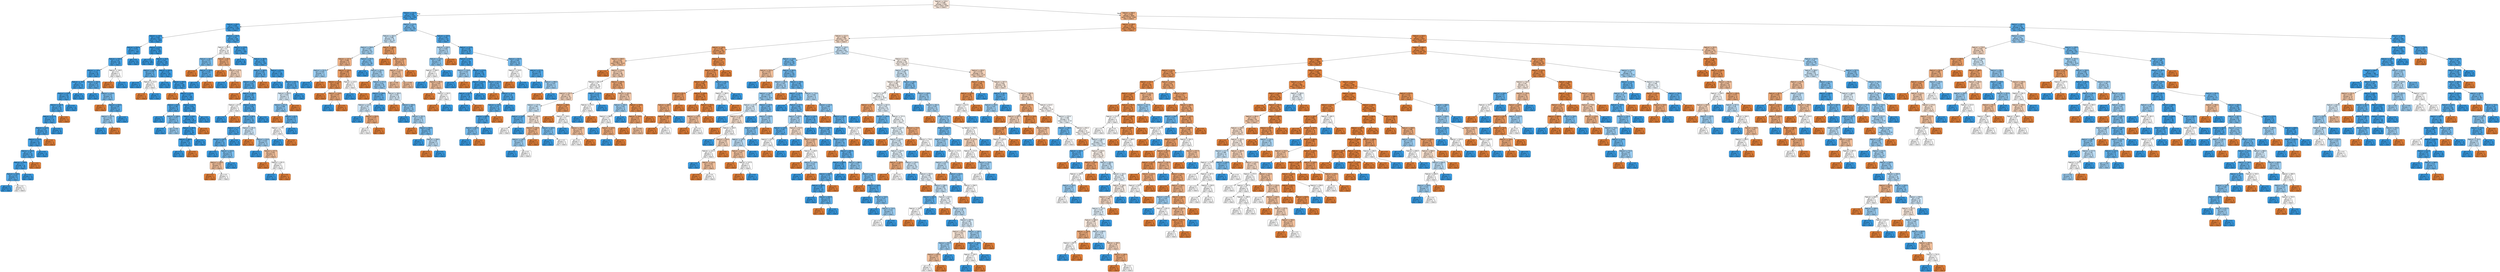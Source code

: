 digraph Tree {
node [shape=box, style="filled, rounded", color="black", fontname="helvetica"] ;
edge [fontname="helvetica"] ;
0 [label=<Feature 1 &le; 125.5<br/>gini = 0.496<br/>samples = 5162<br/>value = [2816, 2346]<br/>class = Clase 0>, fillcolor="#fbeade"] ;
1 [label=<Feature 1 &le; 101.5<br/>gini = 0.108<br/>samples = 1322<br/>value = [76, 1246]<br/>class = Clase 1>, fillcolor="#45a3e7"] ;
0 -> 1 [labeldistance=2.5, labelangle=45, headlabel="True"] ;
2 [label=<Feature 1 &le; 69.5<br/>gini = 0.056<br/>samples = 1139<br/>value = [33, 1106]<br/>class = Clase 1>, fillcolor="#3fa0e6"] ;
1 -> 2 ;
3 [label=<Feature 1 &le; -40.5<br/>gini = 0.028<br/>samples = 913<br/>value = [13, 900]<br/>class = Clase 1>, fillcolor="#3c9ee5"] ;
2 -> 3 ;
4 [label=<Feature 2 &le; 534.0<br/>gini = 0.078<br/>samples = 173<br/>value = [7, 166]<br/>class = Clase 1>, fillcolor="#41a1e6"] ;
3 -> 4 ;
5 [label=<Feature 2 &le; 530.0<br/>gini = 0.141<br/>samples = 92<br/>value = [7, 85]<br/>class = Clase 1>, fillcolor="#49a5e7"] ;
4 -> 5 ;
6 [label=<Feature 1 &le; -43.5<br/>gini = 0.124<br/>samples = 90<br/>value = [6, 84]<br/>class = Clase 1>, fillcolor="#47a4e7"] ;
5 -> 6 ;
7 [label=<Feature 1 &le; -49.0<br/>gini = 0.1<br/>samples = 76<br/>value = [4, 72]<br/>class = Clase 1>, fillcolor="#44a2e6"] ;
6 -> 7 ;
8 [label=<Feature 2 &le; 478.5<br/>gini = 0.135<br/>samples = 55<br/>value = [4, 51]<br/>class = Clase 1>, fillcolor="#49a5e7"] ;
7 -> 8 ;
9 [label=<Feature 2 &le; 461.5<br/>gini = 0.162<br/>samples = 45<br/>value = [4, 41]<br/>class = Clase 1>, fillcolor="#4ca7e8"] ;
8 -> 9 ;
10 [label=<Feature 2 &le; 417.0<br/>gini = 0.127<br/>samples = 44<br/>value = [3, 41]<br/>class = Clase 1>, fillcolor="#47a4e7"] ;
9 -> 10 ;
11 [label=<Feature 2 &le; 414.0<br/>gini = 0.157<br/>samples = 35<br/>value = [3, 32]<br/>class = Clase 1>, fillcolor="#4ca6e7"] ;
10 -> 11 ;
12 [label=<Feature 2 &le; 372.5<br/>gini = 0.111<br/>samples = 34<br/>value = [2, 32]<br/>class = Clase 1>, fillcolor="#45a3e7"] ;
11 -> 12 ;
13 [label=<Feature 2 &le; 363.5<br/>gini = 0.18<br/>samples = 20<br/>value = [2, 18]<br/>class = Clase 1>, fillcolor="#4fa8e8"] ;
12 -> 13 ;
14 [label=<Feature 2 &le; 340.5<br/>gini = 0.1<br/>samples = 19<br/>value = [1, 18]<br/>class = Clase 1>, fillcolor="#44a2e6"] ;
13 -> 14 ;
15 [label=<Feature 2 &le; 339.0<br/>gini = 0.219<br/>samples = 8<br/>value = [1, 7]<br/>class = Clase 1>, fillcolor="#55abe9"] ;
14 -> 15 ;
16 [label=<gini = 0.0<br/>samples = 6<br/>value = [0, 6]<br/>class = Clase 1>, fillcolor="#399de5"] ;
15 -> 16 ;
17 [label=<gini = 0.5<br/>samples = 2<br/>value = [1, 1]<br/>class = Clase 0>, fillcolor="#ffffff"] ;
15 -> 17 ;
18 [label=<gini = 0.0<br/>samples = 11<br/>value = [0, 11]<br/>class = Clase 1>, fillcolor="#399de5"] ;
14 -> 18 ;
19 [label=<gini = 0.0<br/>samples = 1<br/>value = [1, 0]<br/>class = Clase 0>, fillcolor="#e58139"] ;
13 -> 19 ;
20 [label=<gini = 0.0<br/>samples = 14<br/>value = [0, 14]<br/>class = Clase 1>, fillcolor="#399de5"] ;
12 -> 20 ;
21 [label=<gini = 0.0<br/>samples = 1<br/>value = [1, 0]<br/>class = Clase 0>, fillcolor="#e58139"] ;
11 -> 21 ;
22 [label=<gini = 0.0<br/>samples = 9<br/>value = [0, 9]<br/>class = Clase 1>, fillcolor="#399de5"] ;
10 -> 22 ;
23 [label=<gini = 0.0<br/>samples = 1<br/>value = [1, 0]<br/>class = Clase 0>, fillcolor="#e58139"] ;
9 -> 23 ;
24 [label=<gini = 0.0<br/>samples = 10<br/>value = [0, 10]<br/>class = Clase 1>, fillcolor="#399de5"] ;
8 -> 24 ;
25 [label=<gini = 0.0<br/>samples = 21<br/>value = [0, 21]<br/>class = Clase 1>, fillcolor="#399de5"] ;
7 -> 25 ;
26 [label=<Feature 2 &le; 353.0<br/>gini = 0.245<br/>samples = 14<br/>value = [2, 12]<br/>class = Clase 1>, fillcolor="#5aade9"] ;
6 -> 26 ;
27 [label=<gini = 0.0<br/>samples = 6<br/>value = [0, 6]<br/>class = Clase 1>, fillcolor="#399de5"] ;
26 -> 27 ;
28 [label=<Feature 2 &le; 378.5<br/>gini = 0.375<br/>samples = 8<br/>value = [2, 6]<br/>class = Clase 1>, fillcolor="#7bbeee"] ;
26 -> 28 ;
29 [label=<gini = 0.0<br/>samples = 1<br/>value = [1, 0]<br/>class = Clase 0>, fillcolor="#e58139"] ;
28 -> 29 ;
30 [label=<Feature 2 &le; 433.0<br/>gini = 0.245<br/>samples = 7<br/>value = [1, 6]<br/>class = Clase 1>, fillcolor="#5aade9"] ;
28 -> 30 ;
31 [label=<Feature 2 &le; 407.0<br/>gini = 0.444<br/>samples = 3<br/>value = [1, 2]<br/>class = Clase 1>, fillcolor="#9ccef2"] ;
30 -> 31 ;
32 [label=<gini = 0.0<br/>samples = 2<br/>value = [0, 2]<br/>class = Clase 1>, fillcolor="#399de5"] ;
31 -> 32 ;
33 [label=<gini = 0.0<br/>samples = 1<br/>value = [1, 0]<br/>class = Clase 0>, fillcolor="#e58139"] ;
31 -> 33 ;
34 [label=<gini = 0.0<br/>samples = 4<br/>value = [0, 4]<br/>class = Clase 1>, fillcolor="#399de5"] ;
30 -> 34 ;
35 [label=<Feature 1 &le; -46.0<br/>gini = 0.5<br/>samples = 2<br/>value = [1, 1]<br/>class = Clase 0>, fillcolor="#ffffff"] ;
5 -> 35 ;
36 [label=<gini = 0.0<br/>samples = 1<br/>value = [1, 0]<br/>class = Clase 0>, fillcolor="#e58139"] ;
35 -> 36 ;
37 [label=<gini = 0.0<br/>samples = 1<br/>value = [0, 1]<br/>class = Clase 1>, fillcolor="#399de5"] ;
35 -> 37 ;
38 [label=<gini = 0.0<br/>samples = 81<br/>value = [0, 81]<br/>class = Clase 1>, fillcolor="#399de5"] ;
4 -> 38 ;
39 [label=<Feature 1 &le; 33.5<br/>gini = 0.016<br/>samples = 740<br/>value = [6, 734]<br/>class = Clase 1>, fillcolor="#3b9ee5"] ;
3 -> 39 ;
40 [label=<gini = 0.0<br/>samples = 492<br/>value = [0, 492]<br/>class = Clase 1>, fillcolor="#399de5"] ;
39 -> 40 ;
41 [label=<Feature 1 &le; 34.5<br/>gini = 0.047<br/>samples = 248<br/>value = [6, 242]<br/>class = Clase 1>, fillcolor="#3e9fe6"] ;
39 -> 41 ;
42 [label=<Feature 2 &le; 631.5<br/>gini = 0.278<br/>samples = 6<br/>value = [1, 5]<br/>class = Clase 1>, fillcolor="#61b1ea"] ;
41 -> 42 ;
43 [label=<gini = 0.0<br/>samples = 4<br/>value = [0, 4]<br/>class = Clase 1>, fillcolor="#399de5"] ;
42 -> 43 ;
44 [label=<Feature 2 &le; 712.5<br/>gini = 0.5<br/>samples = 2<br/>value = [1, 1]<br/>class = Clase 0>, fillcolor="#ffffff"] ;
42 -> 44 ;
45 [label=<gini = 0.0<br/>samples = 1<br/>value = [1, 0]<br/>class = Clase 0>, fillcolor="#e58139"] ;
44 -> 45 ;
46 [label=<gini = 0.0<br/>samples = 1<br/>value = [0, 1]<br/>class = Clase 1>, fillcolor="#399de5"] ;
44 -> 46 ;
47 [label=<Feature 2 &le; 402.0<br/>gini = 0.04<br/>samples = 242<br/>value = [5, 237]<br/>class = Clase 1>, fillcolor="#3d9fe6"] ;
41 -> 47 ;
48 [label=<gini = 0.0<br/>samples = 82<br/>value = [0, 82]<br/>class = Clase 1>, fillcolor="#399de5"] ;
47 -> 48 ;
49 [label=<Feature 2 &le; 404.5<br/>gini = 0.061<br/>samples = 160<br/>value = [5, 155]<br/>class = Clase 1>, fillcolor="#3fa0e6"] ;
47 -> 49 ;
50 [label=<gini = 0.0<br/>samples = 2<br/>value = [2, 0]<br/>class = Clase 0>, fillcolor="#e58139"] ;
49 -> 50 ;
51 [label=<Feature 2 &le; 410.5<br/>gini = 0.037<br/>samples = 158<br/>value = [3, 155]<br/>class = Clase 1>, fillcolor="#3d9fe6"] ;
49 -> 51 ;
52 [label=<Feature 1 &le; 56.0<br/>gini = 0.198<br/>samples = 9<br/>value = [1, 8]<br/>class = Clase 1>, fillcolor="#52a9e8"] ;
51 -> 52 ;
53 [label=<gini = 0.0<br/>samples = 5<br/>value = [0, 5]<br/>class = Clase 1>, fillcolor="#399de5"] ;
52 -> 53 ;
54 [label=<Feature 2 &le; 408.0<br/>gini = 0.375<br/>samples = 4<br/>value = [1, 3]<br/>class = Clase 1>, fillcolor="#7bbeee"] ;
52 -> 54 ;
55 [label=<gini = 0.0<br/>samples = 1<br/>value = [0, 1]<br/>class = Clase 1>, fillcolor="#399de5"] ;
54 -> 55 ;
56 [label=<gini = 0.444<br/>samples = 3<br/>value = [1, 2]<br/>class = Clase 1>, fillcolor="#9ccef2"] ;
54 -> 56 ;
57 [label=<Feature 1 &le; 57.5<br/>gini = 0.026<br/>samples = 149<br/>value = [2, 147]<br/>class = Clase 1>, fillcolor="#3c9ee5"] ;
51 -> 57 ;
58 [label=<Feature 1 &le; 56.5<br/>gini = 0.04<br/>samples = 98<br/>value = [2.0, 96.0]<br/>class = Clase 1>, fillcolor="#3d9fe6"] ;
57 -> 58 ;
59 [label=<Feature 2 &le; 482.0<br/>gini = 0.02<br/>samples = 97<br/>value = [1, 96]<br/>class = Clase 1>, fillcolor="#3b9ee5"] ;
58 -> 59 ;
60 [label=<Feature 2 &le; 465.5<br/>gini = 0.087<br/>samples = 22<br/>value = [1, 21]<br/>class = Clase 1>, fillcolor="#42a2e6"] ;
59 -> 60 ;
61 [label=<gini = 0.0<br/>samples = 21<br/>value = [0, 21]<br/>class = Clase 1>, fillcolor="#399de5"] ;
60 -> 61 ;
62 [label=<gini = 0.0<br/>samples = 1<br/>value = [1, 0]<br/>class = Clase 0>, fillcolor="#e58139"] ;
60 -> 62 ;
63 [label=<gini = 0.0<br/>samples = 75<br/>value = [0, 75]<br/>class = Clase 1>, fillcolor="#399de5"] ;
59 -> 63 ;
64 [label=<gini = 0.0<br/>samples = 1<br/>value = [1, 0]<br/>class = Clase 0>, fillcolor="#e58139"] ;
58 -> 64 ;
65 [label=<gini = 0.0<br/>samples = 51<br/>value = [0, 51]<br/>class = Clase 1>, fillcolor="#399de5"] ;
57 -> 65 ;
66 [label=<Feature 2 &le; 334.5<br/>gini = 0.161<br/>samples = 226<br/>value = [20, 206]<br/>class = Clase 1>, fillcolor="#4ca7e8"] ;
2 -> 66 ;
67 [label=<Feature 1 &le; 86.0<br/>gini = 0.5<br/>samples = 16<br/>value = [8, 8]<br/>class = Clase 0>, fillcolor="#ffffff"] ;
66 -> 67 ;
68 [label=<Feature 2 &le; 303.0<br/>gini = 0.375<br/>samples = 8<br/>value = [2, 6]<br/>class = Clase 1>, fillcolor="#7bbeee"] ;
67 -> 68 ;
69 [label=<gini = 0.0<br/>samples = 1<br/>value = [1, 0]<br/>class = Clase 0>, fillcolor="#e58139"] ;
68 -> 69 ;
70 [label=<Feature 2 &le; 330.0<br/>gini = 0.245<br/>samples = 7<br/>value = [1, 6]<br/>class = Clase 1>, fillcolor="#5aade9"] ;
68 -> 70 ;
71 [label=<gini = 0.0<br/>samples = 6<br/>value = [0, 6]<br/>class = Clase 1>, fillcolor="#399de5"] ;
70 -> 71 ;
72 [label=<gini = 0.0<br/>samples = 1<br/>value = [1, 0]<br/>class = Clase 0>, fillcolor="#e58139"] ;
70 -> 72 ;
73 [label=<Feature 1 &le; 90.0<br/>gini = 0.375<br/>samples = 8<br/>value = [6, 2]<br/>class = Clase 0>, fillcolor="#eeab7b"] ;
67 -> 73 ;
74 [label=<gini = 0.0<br/>samples = 3<br/>value = [3, 0]<br/>class = Clase 0>, fillcolor="#e58139"] ;
73 -> 74 ;
75 [label=<Feature 1 &le; 97.0<br/>gini = 0.48<br/>samples = 5<br/>value = [3, 2]<br/>class = Clase 0>, fillcolor="#f6d5bd"] ;
73 -> 75 ;
76 [label=<gini = 0.0<br/>samples = 2<br/>value = [0, 2]<br/>class = Clase 1>, fillcolor="#399de5"] ;
75 -> 76 ;
77 [label=<gini = 0.0<br/>samples = 3<br/>value = [3, 0]<br/>class = Clase 0>, fillcolor="#e58139"] ;
75 -> 77 ;
78 [label=<Feature 2 &le; 379.0<br/>gini = 0.108<br/>samples = 210<br/>value = [12, 198]<br/>class = Clase 1>, fillcolor="#45a3e7"] ;
66 -> 78 ;
79 [label=<gini = 0.0<br/>samples = 49<br/>value = [0, 49]<br/>class = Clase 1>, fillcolor="#399de5"] ;
78 -> 79 ;
80 [label=<Feature 2 &le; 482.0<br/>gini = 0.138<br/>samples = 161<br/>value = [12, 149]<br/>class = Clase 1>, fillcolor="#49a5e7"] ;
78 -> 80 ;
81 [label=<Feature 2 &le; 465.5<br/>gini = 0.256<br/>samples = 53<br/>value = [8, 45]<br/>class = Clase 1>, fillcolor="#5caeea"] ;
80 -> 81 ;
82 [label=<Feature 1 &le; 70.5<br/>gini = 0.233<br/>samples = 52<br/>value = [7, 45]<br/>class = Clase 1>, fillcolor="#58ace9"] ;
81 -> 82 ;
83 [label=<gini = 0.0<br/>samples = 1<br/>value = [1, 0]<br/>class = Clase 0>, fillcolor="#e58139"] ;
82 -> 83 ;
84 [label=<Feature 2 &le; 383.0<br/>gini = 0.208<br/>samples = 51<br/>value = [6, 45]<br/>class = Clase 1>, fillcolor="#53aae8"] ;
82 -> 84 ;
85 [label=<Feature 1 &le; 87.0<br/>gini = 0.5<br/>samples = 2<br/>value = [1, 1]<br/>class = Clase 0>, fillcolor="#ffffff"] ;
84 -> 85 ;
86 [label=<gini = 0.0<br/>samples = 1<br/>value = [0, 1]<br/>class = Clase 1>, fillcolor="#399de5"] ;
85 -> 86 ;
87 [label=<gini = 0.0<br/>samples = 1<br/>value = [1, 0]<br/>class = Clase 0>, fillcolor="#e58139"] ;
85 -> 87 ;
88 [label=<Feature 1 &le; 91.0<br/>gini = 0.183<br/>samples = 49<br/>value = [5, 44]<br/>class = Clase 1>, fillcolor="#50a8e8"] ;
84 -> 88 ;
89 [label=<Feature 1 &le; 85.0<br/>gini = 0.251<br/>samples = 34<br/>value = [5, 29]<br/>class = Clase 1>, fillcolor="#5baee9"] ;
88 -> 89 ;
90 [label=<Feature 1 &le; 77.5<br/>gini = 0.137<br/>samples = 27<br/>value = [2, 25]<br/>class = Clase 1>, fillcolor="#49a5e7"] ;
89 -> 90 ;
91 [label=<Feature 2 &le; 402.0<br/>gini = 0.26<br/>samples = 13<br/>value = [2, 11]<br/>class = Clase 1>, fillcolor="#5dafea"] ;
90 -> 91 ;
92 [label=<gini = 0.0<br/>samples = 5<br/>value = [0, 5]<br/>class = Clase 1>, fillcolor="#399de5"] ;
91 -> 92 ;
93 [label=<Feature 2 &le; 410.5<br/>gini = 0.375<br/>samples = 8<br/>value = [2, 6]<br/>class = Clase 1>, fillcolor="#7bbeee"] ;
91 -> 93 ;
94 [label=<Feature 2 &le; 406.5<br/>gini = 0.444<br/>samples = 3<br/>value = [2, 1]<br/>class = Clase 0>, fillcolor="#f2c09c"] ;
93 -> 94 ;
95 [label=<gini = 0.0<br/>samples = 1<br/>value = [1, 0]<br/>class = Clase 0>, fillcolor="#e58139"] ;
94 -> 95 ;
96 [label=<gini = 0.5<br/>samples = 2<br/>value = [1, 1]<br/>class = Clase 0>, fillcolor="#ffffff"] ;
94 -> 96 ;
97 [label=<gini = 0.0<br/>samples = 5<br/>value = [0, 5]<br/>class = Clase 1>, fillcolor="#399de5"] ;
93 -> 97 ;
98 [label=<gini = 0.0<br/>samples = 14<br/>value = [0, 14]<br/>class = Clase 1>, fillcolor="#399de5"] ;
90 -> 98 ;
99 [label=<Feature 2 &le; 391.5<br/>gini = 0.49<br/>samples = 7<br/>value = [3, 4]<br/>class = Clase 1>, fillcolor="#cee6f8"] ;
89 -> 99 ;
100 [label=<gini = 0.0<br/>samples = 1<br/>value = [1, 0]<br/>class = Clase 0>, fillcolor="#e58139"] ;
99 -> 100 ;
101 [label=<Feature 2 &le; 410.5<br/>gini = 0.444<br/>samples = 6<br/>value = [2, 4]<br/>class = Clase 1>, fillcolor="#9ccef2"] ;
99 -> 101 ;
102 [label=<gini = 0.0<br/>samples = 3<br/>value = [0, 3]<br/>class = Clase 1>, fillcolor="#399de5"] ;
101 -> 102 ;
103 [label=<Feature 2 &le; 427.5<br/>gini = 0.444<br/>samples = 3<br/>value = [2, 1]<br/>class = Clase 0>, fillcolor="#f2c09c"] ;
101 -> 103 ;
104 [label=<gini = 0.0<br/>samples = 1<br/>value = [1, 0]<br/>class = Clase 0>, fillcolor="#e58139"] ;
103 -> 104 ;
105 [label=<Feature 2 &le; 451.0<br/>gini = 0.5<br/>samples = 2<br/>value = [1, 1]<br/>class = Clase 0>, fillcolor="#ffffff"] ;
103 -> 105 ;
106 [label=<gini = 0.0<br/>samples = 1<br/>value = [0, 1]<br/>class = Clase 1>, fillcolor="#399de5"] ;
105 -> 106 ;
107 [label=<gini = 0.0<br/>samples = 1<br/>value = [1, 0]<br/>class = Clase 0>, fillcolor="#e58139"] ;
105 -> 107 ;
108 [label=<gini = 0.0<br/>samples = 15<br/>value = [0, 15]<br/>class = Clase 1>, fillcolor="#399de5"] ;
88 -> 108 ;
109 [label=<gini = 0.0<br/>samples = 1<br/>value = [1, 0]<br/>class = Clase 0>, fillcolor="#e58139"] ;
81 -> 109 ;
110 [label=<Feature 2 &le; 670.0<br/>gini = 0.071<br/>samples = 108<br/>value = [4, 104]<br/>class = Clase 1>, fillcolor="#41a1e6"] ;
80 -> 110 ;
111 [label=<gini = 0.0<br/>samples = 76<br/>value = [0, 76]<br/>class = Clase 1>, fillcolor="#399de5"] ;
110 -> 111 ;
112 [label=<Feature 2 &le; 697.5<br/>gini = 0.219<br/>samples = 32<br/>value = [4, 28]<br/>class = Clase 1>, fillcolor="#55abe9"] ;
110 -> 112 ;
113 [label=<Feature 2 &le; 693.5<br/>gini = 0.494<br/>samples = 9<br/>value = [4, 5]<br/>class = Clase 1>, fillcolor="#d7ebfa"] ;
112 -> 113 ;
114 [label=<Feature 2 &le; 671.5<br/>gini = 0.408<br/>samples = 7<br/>value = [2, 5]<br/>class = Clase 1>, fillcolor="#88c4ef"] ;
113 -> 114 ;
115 [label=<gini = 0.0<br/>samples = 1<br/>value = [1, 0]<br/>class = Clase 0>, fillcolor="#e58139"] ;
114 -> 115 ;
116 [label=<Feature 1 &le; 82.0<br/>gini = 0.278<br/>samples = 6<br/>value = [1, 5]<br/>class = Clase 1>, fillcolor="#61b1ea"] ;
114 -> 116 ;
117 [label=<Feature 1 &le; 77.0<br/>gini = 0.5<br/>samples = 2<br/>value = [1, 1]<br/>class = Clase 0>, fillcolor="#ffffff"] ;
116 -> 117 ;
118 [label=<gini = 0.0<br/>samples = 1<br/>value = [0, 1]<br/>class = Clase 1>, fillcolor="#399de5"] ;
117 -> 118 ;
119 [label=<gini = 0.0<br/>samples = 1<br/>value = [1, 0]<br/>class = Clase 0>, fillcolor="#e58139"] ;
117 -> 119 ;
120 [label=<gini = 0.0<br/>samples = 4<br/>value = [0, 4]<br/>class = Clase 1>, fillcolor="#399de5"] ;
116 -> 120 ;
121 [label=<gini = 0.0<br/>samples = 2<br/>value = [2, 0]<br/>class = Clase 0>, fillcolor="#e58139"] ;
113 -> 121 ;
122 [label=<gini = 0.0<br/>samples = 23<br/>value = [0, 23]<br/>class = Clase 1>, fillcolor="#399de5"] ;
112 -> 122 ;
123 [label=<Feature 2 &le; 412.0<br/>gini = 0.36<br/>samples = 183<br/>value = [43, 140]<br/>class = Clase 1>, fillcolor="#76bbed"] ;
1 -> 123 ;
124 [label=<Feature 2 &le; 402.0<br/>gini = 0.488<br/>samples = 76<br/>value = [32, 44]<br/>class = Clase 1>, fillcolor="#c9e4f8"] ;
123 -> 124 ;
125 [label=<Feature 2 &le; 339.0<br/>gini = 0.457<br/>samples = 65<br/>value = [23, 42]<br/>class = Clase 1>, fillcolor="#a5d3f3"] ;
124 -> 125 ;
126 [label=<Feature 1 &le; 107.0<br/>gini = 0.408<br/>samples = 14<br/>value = [10, 4]<br/>class = Clase 0>, fillcolor="#efb388"] ;
125 -> 126 ;
127 [label=<Feature 2 &le; 321.5<br/>gini = 0.444<br/>samples = 3<br/>value = [1, 2]<br/>class = Clase 1>, fillcolor="#9ccef2"] ;
126 -> 127 ;
128 [label=<gini = 0.0<br/>samples = 2<br/>value = [0, 2]<br/>class = Clase 1>, fillcolor="#399de5"] ;
127 -> 128 ;
129 [label=<gini = 0.0<br/>samples = 1<br/>value = [1, 0]<br/>class = Clase 0>, fillcolor="#e58139"] ;
127 -> 129 ;
130 [label=<Feature 2 &le; 334.5<br/>gini = 0.298<br/>samples = 11<br/>value = [9, 2]<br/>class = Clase 0>, fillcolor="#eb9d65"] ;
126 -> 130 ;
131 [label=<Feature 1 &le; 115.0<br/>gini = 0.198<br/>samples = 9<br/>value = [8, 1]<br/>class = Clase 0>, fillcolor="#e89152"] ;
130 -> 131 ;
132 [label=<gini = 0.0<br/>samples = 5<br/>value = [5, 0]<br/>class = Clase 0>, fillcolor="#e58139"] ;
131 -> 132 ;
133 [label=<Feature 1 &le; 118.0<br/>gini = 0.375<br/>samples = 4<br/>value = [3, 1]<br/>class = Clase 0>, fillcolor="#eeab7b"] ;
131 -> 133 ;
134 [label=<gini = 0.0<br/>samples = 1<br/>value = [0, 1]<br/>class = Clase 1>, fillcolor="#399de5"] ;
133 -> 134 ;
135 [label=<gini = 0.0<br/>samples = 3<br/>value = [3, 0]<br/>class = Clase 0>, fillcolor="#e58139"] ;
133 -> 135 ;
136 [label=<Feature 1 &le; 115.5<br/>gini = 0.5<br/>samples = 2<br/>value = [1, 1]<br/>class = Clase 0>, fillcolor="#ffffff"] ;
130 -> 136 ;
137 [label=<gini = 0.0<br/>samples = 1<br/>value = [0, 1]<br/>class = Clase 1>, fillcolor="#399de5"] ;
136 -> 137 ;
138 [label=<gini = 0.0<br/>samples = 1<br/>value = [1, 0]<br/>class = Clase 0>, fillcolor="#e58139"] ;
136 -> 138 ;
139 [label=<Feature 2 &le; 351.5<br/>gini = 0.38<br/>samples = 51<br/>value = [13, 38]<br/>class = Clase 1>, fillcolor="#7dbfee"] ;
125 -> 139 ;
140 [label=<gini = 0.0<br/>samples = 14<br/>value = [0, 14]<br/>class = Clase 1>, fillcolor="#399de5"] ;
139 -> 140 ;
141 [label=<Feature 2 &le; 352.5<br/>gini = 0.456<br/>samples = 37<br/>value = [13, 24]<br/>class = Clase 1>, fillcolor="#a4d2f3"] ;
139 -> 141 ;
142 [label=<gini = 0.0<br/>samples = 2<br/>value = [2, 0]<br/>class = Clase 0>, fillcolor="#e58139"] ;
141 -> 142 ;
143 [label=<Feature 2 &le; 371.5<br/>gini = 0.431<br/>samples = 35<br/>value = [11, 24]<br/>class = Clase 1>, fillcolor="#94caf1"] ;
141 -> 143 ;
144 [label=<Feature 2 &le; 358.0<br/>gini = 0.291<br/>samples = 17<br/>value = [3, 14]<br/>class = Clase 1>, fillcolor="#63b2eb"] ;
143 -> 144 ;
145 [label=<Feature 1 &le; 112.0<br/>gini = 0.49<br/>samples = 7<br/>value = [3, 4]<br/>class = Clase 1>, fillcolor="#cee6f8"] ;
144 -> 145 ;
146 [label=<gini = 0.0<br/>samples = 3<br/>value = [0, 3]<br/>class = Clase 1>, fillcolor="#399de5"] ;
145 -> 146 ;
147 [label=<Feature 2 &le; 353.5<br/>gini = 0.375<br/>samples = 4<br/>value = [3, 1]<br/>class = Clase 0>, fillcolor="#eeab7b"] ;
145 -> 147 ;
148 [label=<gini = 0.5<br/>samples = 2<br/>value = [1, 1]<br/>class = Clase 0>, fillcolor="#ffffff"] ;
147 -> 148 ;
149 [label=<gini = 0.0<br/>samples = 2<br/>value = [2, 0]<br/>class = Clase 0>, fillcolor="#e58139"] ;
147 -> 149 ;
150 [label=<gini = 0.0<br/>samples = 10<br/>value = [0, 10]<br/>class = Clase 1>, fillcolor="#399de5"] ;
144 -> 150 ;
151 [label=<Feature 2 &le; 383.0<br/>gini = 0.494<br/>samples = 18<br/>value = [8, 10]<br/>class = Clase 1>, fillcolor="#d7ebfa"] ;
143 -> 151 ;
152 [label=<gini = 0.0<br/>samples = 4<br/>value = [4, 0]<br/>class = Clase 0>, fillcolor="#e58139"] ;
151 -> 152 ;
153 [label=<Feature 2 &le; 390.0<br/>gini = 0.408<br/>samples = 14<br/>value = [4, 10]<br/>class = Clase 1>, fillcolor="#88c4ef"] ;
151 -> 153 ;
154 [label=<gini = 0.0<br/>samples = 3<br/>value = [0, 3]<br/>class = Clase 1>, fillcolor="#399de5"] ;
153 -> 154 ;
155 [label=<Feature 2 &le; 391.5<br/>gini = 0.463<br/>samples = 11<br/>value = [4, 7]<br/>class = Clase 1>, fillcolor="#aad5f4"] ;
153 -> 155 ;
156 [label=<gini = 0.0<br/>samples = 2<br/>value = [2, 0]<br/>class = Clase 0>, fillcolor="#e58139"] ;
155 -> 156 ;
157 [label=<Feature 2 &le; 396.0<br/>gini = 0.346<br/>samples = 9<br/>value = [2, 7]<br/>class = Clase 1>, fillcolor="#72b9ec"] ;
155 -> 157 ;
158 [label=<gini = 0.0<br/>samples = 4<br/>value = [0, 4]<br/>class = Clase 1>, fillcolor="#399de5"] ;
157 -> 158 ;
159 [label=<Feature 2 &le; 398.0<br/>gini = 0.48<br/>samples = 5<br/>value = [2, 3]<br/>class = Clase 1>, fillcolor="#bddef6"] ;
157 -> 159 ;
160 [label=<gini = 0.0<br/>samples = 2<br/>value = [2, 0]<br/>class = Clase 0>, fillcolor="#e58139"] ;
159 -> 160 ;
161 [label=<gini = 0.0<br/>samples = 3<br/>value = [0, 3]<br/>class = Clase 1>, fillcolor="#399de5"] ;
159 -> 161 ;
162 [label=<Feature 2 &le; 408.0<br/>gini = 0.298<br/>samples = 11<br/>value = [9, 2]<br/>class = Clase 0>, fillcolor="#eb9d65"] ;
124 -> 162 ;
163 [label=<gini = 0.0<br/>samples = 3<br/>value = [3, 0]<br/>class = Clase 0>, fillcolor="#e58139"] ;
162 -> 163 ;
164 [label=<Feature 2 &le; 410.5<br/>gini = 0.375<br/>samples = 8<br/>value = [6, 2]<br/>class = Clase 0>, fillcolor="#eeab7b"] ;
162 -> 164 ;
165 [label=<Feature 1 &le; 111.0<br/>gini = 0.444<br/>samples = 6<br/>value = [4, 2]<br/>class = Clase 0>, fillcolor="#f2c09c"] ;
164 -> 165 ;
166 [label=<gini = 0.444<br/>samples = 3<br/>value = [2, 1]<br/>class = Clase 0>, fillcolor="#f2c09c"] ;
165 -> 166 ;
167 [label=<gini = 0.444<br/>samples = 3<br/>value = [2, 1]<br/>class = Clase 0>, fillcolor="#f2c09c"] ;
165 -> 167 ;
168 [label=<gini = 0.0<br/>samples = 2<br/>value = [2, 0]<br/>class = Clase 0>, fillcolor="#e58139"] ;
164 -> 168 ;
169 [label=<Feature 1 &le; 103.5<br/>gini = 0.184<br/>samples = 107<br/>value = [11, 96]<br/>class = Clase 1>, fillcolor="#50a8e8"] ;
123 -> 169 ;
170 [label=<Feature 2 &le; 636.5<br/>gini = 0.469<br/>samples = 8<br/>value = [3, 5]<br/>class = Clase 1>, fillcolor="#b0d8f5"] ;
169 -> 170 ;
171 [label=<Feature 2 &le; 540.5<br/>gini = 0.408<br/>samples = 7<br/>value = [2, 5]<br/>class = Clase 1>, fillcolor="#88c4ef"] ;
170 -> 171 ;
172 [label=<Feature 2 &le; 456.5<br/>gini = 0.5<br/>samples = 4<br/>value = [2, 2]<br/>class = Clase 0>, fillcolor="#ffffff"] ;
171 -> 172 ;
173 [label=<gini = 0.0<br/>samples = 1<br/>value = [0, 1]<br/>class = Clase 1>, fillcolor="#399de5"] ;
172 -> 173 ;
174 [label=<Feature 2 &le; 491.0<br/>gini = 0.444<br/>samples = 3<br/>value = [2, 1]<br/>class = Clase 0>, fillcolor="#f2c09c"] ;
172 -> 174 ;
175 [label=<gini = 0.0<br/>samples = 1<br/>value = [1, 0]<br/>class = Clase 0>, fillcolor="#e58139"] ;
174 -> 175 ;
176 [label=<Feature 1 &le; 102.5<br/>gini = 0.5<br/>samples = 2<br/>value = [1, 1]<br/>class = Clase 0>, fillcolor="#ffffff"] ;
174 -> 176 ;
177 [label=<gini = 0.0<br/>samples = 1<br/>value = [1, 0]<br/>class = Clase 0>, fillcolor="#e58139"] ;
176 -> 177 ;
178 [label=<gini = 0.0<br/>samples = 1<br/>value = [0, 1]<br/>class = Clase 1>, fillcolor="#399de5"] ;
176 -> 178 ;
179 [label=<gini = 0.0<br/>samples = 3<br/>value = [0, 3]<br/>class = Clase 1>, fillcolor="#399de5"] ;
171 -> 179 ;
180 [label=<gini = 0.0<br/>samples = 1<br/>value = [1, 0]<br/>class = Clase 0>, fillcolor="#e58139"] ;
170 -> 180 ;
181 [label=<Feature 1 &le; 123.5<br/>gini = 0.149<br/>samples = 99<br/>value = [8, 91]<br/>class = Clase 1>, fillcolor="#4aa6e7"] ;
169 -> 181 ;
182 [label=<Feature 2 &le; 418.5<br/>gini = 0.11<br/>samples = 86<br/>value = [5, 81]<br/>class = Clase 1>, fillcolor="#45a3e7"] ;
181 -> 182 ;
183 [label=<Feature 2 &le; 416.5<br/>gini = 0.444<br/>samples = 3<br/>value = [1, 2]<br/>class = Clase 1>, fillcolor="#9ccef2"] ;
182 -> 183 ;
184 [label=<gini = 0.0<br/>samples = 2<br/>value = [0, 2]<br/>class = Clase 1>, fillcolor="#399de5"] ;
183 -> 184 ;
185 [label=<gini = 0.0<br/>samples = 1<br/>value = [1, 0]<br/>class = Clase 0>, fillcolor="#e58139"] ;
183 -> 185 ;
186 [label=<Feature 2 &le; 670.0<br/>gini = 0.092<br/>samples = 83<br/>value = [4, 79]<br/>class = Clase 1>, fillcolor="#43a2e6"] ;
182 -> 186 ;
187 [label=<Feature 2 &le; 514.5<br/>gini = 0.032<br/>samples = 62<br/>value = [1, 61]<br/>class = Clase 1>, fillcolor="#3c9fe5"] ;
186 -> 187 ;
188 [label=<Feature 2 &le; 513.5<br/>gini = 0.105<br/>samples = 18<br/>value = [1, 17]<br/>class = Clase 1>, fillcolor="#45a3e7"] ;
187 -> 188 ;
189 [label=<gini = 0.0<br/>samples = 17<br/>value = [0, 17]<br/>class = Clase 1>, fillcolor="#399de5"] ;
188 -> 189 ;
190 [label=<gini = 0.0<br/>samples = 1<br/>value = [1, 0]<br/>class = Clase 0>, fillcolor="#e58139"] ;
188 -> 190 ;
191 [label=<gini = 0.0<br/>samples = 44<br/>value = [0, 44]<br/>class = Clase 1>, fillcolor="#399de5"] ;
187 -> 191 ;
192 [label=<Feature 2 &le; 671.5<br/>gini = 0.245<br/>samples = 21<br/>value = [3, 18]<br/>class = Clase 1>, fillcolor="#5aade9"] ;
186 -> 192 ;
193 [label=<gini = 0.0<br/>samples = 1<br/>value = [1, 0]<br/>class = Clase 0>, fillcolor="#e58139"] ;
192 -> 193 ;
194 [label=<Feature 2 &le; 735.0<br/>gini = 0.18<br/>samples = 20<br/>value = [2, 18]<br/>class = Clase 1>, fillcolor="#4fa8e8"] ;
192 -> 194 ;
195 [label=<Feature 2 &le; 733.5<br/>gini = 0.278<br/>samples = 12<br/>value = [2, 10]<br/>class = Clase 1>, fillcolor="#61b1ea"] ;
194 -> 195 ;
196 [label=<Feature 2 &le; 699.0<br/>gini = 0.165<br/>samples = 11<br/>value = [1, 10]<br/>class = Clase 1>, fillcolor="#4da7e8"] ;
195 -> 196 ;
197 [label=<Feature 2 &le; 693.5<br/>gini = 0.375<br/>samples = 4<br/>value = [1, 3]<br/>class = Clase 1>, fillcolor="#7bbeee"] ;
196 -> 197 ;
198 [label=<gini = 0.0<br/>samples = 3<br/>value = [0, 3]<br/>class = Clase 1>, fillcolor="#399de5"] ;
197 -> 198 ;
199 [label=<gini = 0.0<br/>samples = 1<br/>value = [1, 0]<br/>class = Clase 0>, fillcolor="#e58139"] ;
197 -> 199 ;
200 [label=<gini = 0.0<br/>samples = 7<br/>value = [0, 7]<br/>class = Clase 1>, fillcolor="#399de5"] ;
196 -> 200 ;
201 [label=<gini = 0.0<br/>samples = 1<br/>value = [1, 0]<br/>class = Clase 0>, fillcolor="#e58139"] ;
195 -> 201 ;
202 [label=<gini = 0.0<br/>samples = 8<br/>value = [0, 8]<br/>class = Clase 1>, fillcolor="#399de5"] ;
194 -> 202 ;
203 [label=<Feature 2 &le; 554.5<br/>gini = 0.355<br/>samples = 13<br/>value = [3, 10]<br/>class = Clase 1>, fillcolor="#74baed"] ;
181 -> 203 ;
204 [label=<Feature 1 &le; 124.5<br/>gini = 0.5<br/>samples = 4<br/>value = [2, 2]<br/>class = Clase 0>, fillcolor="#ffffff"] ;
203 -> 204 ;
205 [label=<gini = 0.0<br/>samples = 2<br/>value = [2, 0]<br/>class = Clase 0>, fillcolor="#e58139"] ;
204 -> 205 ;
206 [label=<gini = 0.0<br/>samples = 2<br/>value = [0, 2]<br/>class = Clase 1>, fillcolor="#399de5"] ;
204 -> 206 ;
207 [label=<Feature 2 &le; 671.0<br/>gini = 0.198<br/>samples = 9<br/>value = [1, 8]<br/>class = Clase 1>, fillcolor="#52a9e8"] ;
203 -> 207 ;
208 [label=<gini = 0.0<br/>samples = 6<br/>value = [0, 6]<br/>class = Clase 1>, fillcolor="#399de5"] ;
207 -> 208 ;
209 [label=<Feature 2 &le; 686.0<br/>gini = 0.444<br/>samples = 3<br/>value = [1, 2]<br/>class = Clase 1>, fillcolor="#9ccef2"] ;
207 -> 209 ;
210 [label=<gini = 0.0<br/>samples = 1<br/>value = [1, 0]<br/>class = Clase 0>, fillcolor="#e58139"] ;
209 -> 210 ;
211 [label=<gini = 0.0<br/>samples = 2<br/>value = [0, 2]<br/>class = Clase 1>, fillcolor="#399de5"] ;
209 -> 211 ;
212 [label=<Feature 1 &le; 560.5<br/>gini = 0.409<br/>samples = 3840<br/>value = [2740, 1100]<br/>class = Clase 0>, fillcolor="#efb488"] ;
0 -> 212 [labeldistance=2.5, labelangle=-45, headlabel="False"] ;
213 [label=<Feature 1 &le; 199.5<br/>gini = 0.239<br/>samples = 3044<br/>value = [2622, 422]<br/>class = Clase 0>, fillcolor="#e99559"] ;
212 -> 213 ;
214 [label=<Feature 2 &le; 412.0<br/>gini = 0.488<br/>samples = 497<br/>value = [287, 210]<br/>class = Clase 0>, fillcolor="#f8ddca"] ;
213 -> 214 ;
215 [label=<Feature 1 &le; 156.5<br/>gini = 0.295<br/>samples = 195<br/>value = [160, 35]<br/>class = Clase 0>, fillcolor="#eb9d64"] ;
214 -> 215 ;
216 [label=<Feature 2 &le; 339.0<br/>gini = 0.433<br/>samples = 82<br/>value = [56.0, 26.0]<br/>class = Clase 0>, fillcolor="#f1bc95"] ;
215 -> 216 ;
217 [label=<gini = 0.0<br/>samples = 14<br/>value = [14, 0]<br/>class = Clase 0>, fillcolor="#e58139"] ;
216 -> 217 ;
218 [label=<Feature 2 &le; 379.0<br/>gini = 0.472<br/>samples = 68<br/>value = [42, 26]<br/>class = Clase 0>, fillcolor="#f5cfb4"] ;
216 -> 218 ;
219 [label=<Feature 2 &le; 361.0<br/>gini = 0.5<br/>samples = 38<br/>value = [19, 19]<br/>class = Clase 0>, fillcolor="#ffffff"] ;
218 -> 219 ;
220 [label=<Feature 2 &le; 351.5<br/>gini = 0.48<br/>samples = 30<br/>value = [18, 12]<br/>class = Clase 0>, fillcolor="#f6d5bd"] ;
219 -> 220 ;
221 [label=<Feature 1 &le; 137.5<br/>gini = 0.484<br/>samples = 17<br/>value = [7, 10]<br/>class = Clase 1>, fillcolor="#c4e2f7"] ;
220 -> 221 ;
222 [label=<Feature 1 &le; 128.5<br/>gini = 0.278<br/>samples = 6<br/>value = [1, 5]<br/>class = Clase 1>, fillcolor="#61b1ea"] ;
221 -> 222 ;
223 [label=<gini = 0.5<br/>samples = 2<br/>value = [1, 1]<br/>class = Clase 0>, fillcolor="#ffffff"] ;
222 -> 223 ;
224 [label=<gini = 0.0<br/>samples = 4<br/>value = [0, 4]<br/>class = Clase 1>, fillcolor="#399de5"] ;
222 -> 224 ;
225 [label=<Feature 2 &le; 345.0<br/>gini = 0.496<br/>samples = 11<br/>value = [6, 5]<br/>class = Clase 0>, fillcolor="#fbeade"] ;
221 -> 225 ;
226 [label=<Feature 2 &le; 340.5<br/>gini = 0.408<br/>samples = 7<br/>value = [5, 2]<br/>class = Clase 0>, fillcolor="#efb388"] ;
225 -> 226 ;
227 [label=<Feature 1 &le; 146.0<br/>gini = 0.444<br/>samples = 3<br/>value = [1, 2]<br/>class = Clase 1>, fillcolor="#9ccef2"] ;
226 -> 227 ;
228 [label=<gini = 0.0<br/>samples = 1<br/>value = [0, 1]<br/>class = Clase 1>, fillcolor="#399de5"] ;
227 -> 228 ;
229 [label=<gini = 0.5<br/>samples = 2<br/>value = [1, 1]<br/>class = Clase 0>, fillcolor="#ffffff"] ;
227 -> 229 ;
230 [label=<gini = 0.0<br/>samples = 4<br/>value = [4, 0]<br/>class = Clase 0>, fillcolor="#e58139"] ;
226 -> 230 ;
231 [label=<Feature 2 &le; 349.0<br/>gini = 0.375<br/>samples = 4<br/>value = [1, 3]<br/>class = Clase 1>, fillcolor="#7bbeee"] ;
225 -> 231 ;
232 [label=<gini = 0.0<br/>samples = 2<br/>value = [0, 2]<br/>class = Clase 1>, fillcolor="#399de5"] ;
231 -> 232 ;
233 [label=<gini = 0.5<br/>samples = 2<br/>value = [1, 1]<br/>class = Clase 0>, fillcolor="#ffffff"] ;
231 -> 233 ;
234 [label=<Feature 2 &le; 358.0<br/>gini = 0.26<br/>samples = 13<br/>value = [11, 2]<br/>class = Clase 0>, fillcolor="#ea985d"] ;
220 -> 234 ;
235 [label=<gini = 0.0<br/>samples = 9<br/>value = [9, 0]<br/>class = Clase 0>, fillcolor="#e58139"] ;
234 -> 235 ;
236 [label=<Feature 1 &le; 135.0<br/>gini = 0.5<br/>samples = 4<br/>value = [2, 2]<br/>class = Clase 0>, fillcolor="#ffffff"] ;
234 -> 236 ;
237 [label=<gini = 0.0<br/>samples = 1<br/>value = [0, 1]<br/>class = Clase 1>, fillcolor="#399de5"] ;
236 -> 237 ;
238 [label=<Feature 2 &le; 359.5<br/>gini = 0.444<br/>samples = 3<br/>value = [2, 1]<br/>class = Clase 0>, fillcolor="#f2c09c"] ;
236 -> 238 ;
239 [label=<gini = 0.5<br/>samples = 2<br/>value = [1, 1]<br/>class = Clase 0>, fillcolor="#ffffff"] ;
238 -> 239 ;
240 [label=<gini = 0.0<br/>samples = 1<br/>value = [1, 0]<br/>class = Clase 0>, fillcolor="#e58139"] ;
238 -> 240 ;
241 [label=<Feature 1 &le; 137.0<br/>gini = 0.219<br/>samples = 8<br/>value = [1, 7]<br/>class = Clase 1>, fillcolor="#55abe9"] ;
219 -> 241 ;
242 [label=<Feature 2 &le; 370.0<br/>gini = 0.5<br/>samples = 2<br/>value = [1, 1]<br/>class = Clase 0>, fillcolor="#ffffff"] ;
241 -> 242 ;
243 [label=<gini = 0.0<br/>samples = 1<br/>value = [0, 1]<br/>class = Clase 1>, fillcolor="#399de5"] ;
242 -> 243 ;
244 [label=<gini = 0.0<br/>samples = 1<br/>value = [1, 0]<br/>class = Clase 0>, fillcolor="#e58139"] ;
242 -> 244 ;
245 [label=<gini = 0.0<br/>samples = 6<br/>value = [0, 6]<br/>class = Clase 1>, fillcolor="#399de5"] ;
241 -> 245 ;
246 [label=<Feature 2 &le; 393.5<br/>gini = 0.358<br/>samples = 30<br/>value = [23, 7]<br/>class = Clase 0>, fillcolor="#eda775"] ;
218 -> 246 ;
247 [label=<gini = 0.0<br/>samples = 11<br/>value = [11, 0]<br/>class = Clase 0>, fillcolor="#e58139"] ;
246 -> 247 ;
248 [label=<Feature 2 &le; 402.0<br/>gini = 0.465<br/>samples = 19<br/>value = [12, 7]<br/>class = Clase 0>, fillcolor="#f4caac"] ;
246 -> 248 ;
249 [label=<Feature 2 &le; 400.0<br/>gini = 0.444<br/>samples = 9<br/>value = [3, 6]<br/>class = Clase 1>, fillcolor="#9ccef2"] ;
248 -> 249 ;
250 [label=<Feature 2 &le; 396.0<br/>gini = 0.5<br/>samples = 6<br/>value = [3, 3]<br/>class = Clase 0>, fillcolor="#ffffff"] ;
249 -> 250 ;
251 [label=<gini = 0.0<br/>samples = 2<br/>value = [0, 2]<br/>class = Clase 1>, fillcolor="#399de5"] ;
250 -> 251 ;
252 [label=<Feature 1 &le; 133.0<br/>gini = 0.375<br/>samples = 4<br/>value = [3, 1]<br/>class = Clase 0>, fillcolor="#eeab7b"] ;
250 -> 252 ;
253 [label=<gini = 0.0<br/>samples = 1<br/>value = [0, 1]<br/>class = Clase 1>, fillcolor="#399de5"] ;
252 -> 253 ;
254 [label=<gini = 0.0<br/>samples = 3<br/>value = [3, 0]<br/>class = Clase 0>, fillcolor="#e58139"] ;
252 -> 254 ;
255 [label=<gini = 0.0<br/>samples = 3<br/>value = [0, 3]<br/>class = Clase 1>, fillcolor="#399de5"] ;
249 -> 255 ;
256 [label=<Feature 1 &le; 133.5<br/>gini = 0.18<br/>samples = 10<br/>value = [9, 1]<br/>class = Clase 0>, fillcolor="#e88f4f"] ;
248 -> 256 ;
257 [label=<Feature 1 &le; 130.5<br/>gini = 0.32<br/>samples = 5<br/>value = [4, 1]<br/>class = Clase 0>, fillcolor="#eca06a"] ;
256 -> 257 ;
258 [label=<gini = 0.0<br/>samples = 2<br/>value = [2, 0]<br/>class = Clase 0>, fillcolor="#e58139"] ;
257 -> 258 ;
259 [label=<gini = 0.444<br/>samples = 3<br/>value = [2, 1]<br/>class = Clase 0>, fillcolor="#f2c09c"] ;
257 -> 259 ;
260 [label=<gini = 0.0<br/>samples = 5<br/>value = [5, 0]<br/>class = Clase 0>, fillcolor="#e58139"] ;
256 -> 260 ;
261 [label=<Feature 2 &le; 379.0<br/>gini = 0.147<br/>samples = 113<br/>value = [104, 9]<br/>class = Clase 0>, fillcolor="#e78c4a"] ;
215 -> 261 ;
262 [label=<Feature 2 &le; 362.5<br/>gini = 0.211<br/>samples = 75<br/>value = [66, 9]<br/>class = Clase 0>, fillcolor="#e99254"] ;
261 -> 262 ;
263 [label=<Feature 1 &le; 164.0<br/>gini = 0.084<br/>samples = 68<br/>value = [65, 3]<br/>class = Clase 0>, fillcolor="#e68742"] ;
262 -> 263 ;
264 [label=<Feature 2 &le; 351.5<br/>gini = 0.278<br/>samples = 12<br/>value = [10, 2]<br/>class = Clase 0>, fillcolor="#ea9a61"] ;
263 -> 264 ;
265 [label=<Feature 2 &le; 346.0<br/>gini = 0.375<br/>samples = 8<br/>value = [6, 2]<br/>class = Clase 0>, fillcolor="#eeab7b"] ;
264 -> 265 ;
266 [label=<Feature 1 &le; 162.5<br/>gini = 0.245<br/>samples = 7<br/>value = [6, 1]<br/>class = Clase 0>, fillcolor="#e9965a"] ;
265 -> 266 ;
267 [label=<gini = 0.0<br/>samples = 5<br/>value = [5, 0]<br/>class = Clase 0>, fillcolor="#e58139"] ;
266 -> 267 ;
268 [label=<gini = 0.5<br/>samples = 2<br/>value = [1, 1]<br/>class = Clase 0>, fillcolor="#ffffff"] ;
266 -> 268 ;
269 [label=<gini = 0.0<br/>samples = 1<br/>value = [0, 1]<br/>class = Clase 1>, fillcolor="#399de5"] ;
265 -> 269 ;
270 [label=<gini = 0.0<br/>samples = 4<br/>value = [4, 0]<br/>class = Clase 0>, fillcolor="#e58139"] ;
264 -> 270 ;
271 [label=<Feature 2 &le; 349.0<br/>gini = 0.035<br/>samples = 56<br/>value = [55, 1]<br/>class = Clase 0>, fillcolor="#e5833d"] ;
263 -> 271 ;
272 [label=<gini = 0.0<br/>samples = 33<br/>value = [33, 0]<br/>class = Clase 0>, fillcolor="#e58139"] ;
271 -> 272 ;
273 [label=<Feature 2 &le; 351.5<br/>gini = 0.083<br/>samples = 23<br/>value = [22, 1]<br/>class = Clase 0>, fillcolor="#e68742"] ;
271 -> 273 ;
274 [label=<Feature 1 &le; 176.5<br/>gini = 0.444<br/>samples = 3<br/>value = [2, 1]<br/>class = Clase 0>, fillcolor="#f2c09c"] ;
273 -> 274 ;
275 [label=<gini = 0.0<br/>samples = 1<br/>value = [1, 0]<br/>class = Clase 0>, fillcolor="#e58139"] ;
274 -> 275 ;
276 [label=<gini = 0.5<br/>samples = 2<br/>value = [1, 1]<br/>class = Clase 0>, fillcolor="#ffffff"] ;
274 -> 276 ;
277 [label=<gini = 0.0<br/>samples = 20<br/>value = [20, 0]<br/>class = Clase 0>, fillcolor="#e58139"] ;
273 -> 277 ;
278 [label=<Feature 2 &le; 364.0<br/>gini = 0.245<br/>samples = 7<br/>value = [1, 6]<br/>class = Clase 1>, fillcolor="#5aade9"] ;
262 -> 278 ;
279 [label=<Feature 1 &le; 185.0<br/>gini = 0.5<br/>samples = 2<br/>value = [1, 1]<br/>class = Clase 0>, fillcolor="#ffffff"] ;
278 -> 279 ;
280 [label=<gini = 0.0<br/>samples = 1<br/>value = [0, 1]<br/>class = Clase 1>, fillcolor="#399de5"] ;
279 -> 280 ;
281 [label=<gini = 0.0<br/>samples = 1<br/>value = [1, 0]<br/>class = Clase 0>, fillcolor="#e58139"] ;
279 -> 281 ;
282 [label=<gini = 0.0<br/>samples = 5<br/>value = [0, 5]<br/>class = Clase 1>, fillcolor="#399de5"] ;
278 -> 282 ;
283 [label=<gini = 0.0<br/>samples = 38<br/>value = [38, 0]<br/>class = Clase 0>, fillcolor="#e58139"] ;
261 -> 283 ;
284 [label=<Feature 1 &le; 153.5<br/>gini = 0.487<br/>samples = 302<br/>value = [127, 175]<br/>class = Clase 1>, fillcolor="#c9e4f8"] ;
214 -> 284 ;
285 [label=<Feature 1 &le; 126.5<br/>gini = 0.356<br/>samples = 108<br/>value = [25, 83]<br/>class = Clase 1>, fillcolor="#75bbed"] ;
284 -> 285 ;
286 [label=<Feature 2 &le; 552.5<br/>gini = 0.444<br/>samples = 3<br/>value = [2, 1]<br/>class = Clase 0>, fillcolor="#f2c09c"] ;
285 -> 286 ;
287 [label=<gini = 0.0<br/>samples = 1<br/>value = [0, 1]<br/>class = Clase 1>, fillcolor="#399de5"] ;
286 -> 287 ;
288 [label=<gini = 0.0<br/>samples = 2<br/>value = [2, 0]<br/>class = Clase 0>, fillcolor="#e58139"] ;
286 -> 288 ;
289 [label=<Feature 2 &le; 482.0<br/>gini = 0.342<br/>samples = 105<br/>value = [23, 82]<br/>class = Clase 1>, fillcolor="#71b8ec"] ;
285 -> 289 ;
290 [label=<Feature 2 &le; 465.5<br/>gini = 0.454<br/>samples = 23<br/>value = [8, 15]<br/>class = Clase 1>, fillcolor="#a3d1f3"] ;
289 -> 290 ;
291 [label=<Feature 1 &le; 136.5<br/>gini = 0.434<br/>samples = 22<br/>value = [7.0, 15.0]<br/>class = Clase 1>, fillcolor="#95cbf1"] ;
290 -> 291 ;
292 [label=<Feature 1 &le; 127.5<br/>gini = 0.494<br/>samples = 9<br/>value = [4, 5]<br/>class = Clase 1>, fillcolor="#d7ebfa"] ;
291 -> 292 ;
293 [label=<gini = 0.0<br/>samples = 2<br/>value = [0, 2]<br/>class = Clase 1>, fillcolor="#399de5"] ;
292 -> 293 ;
294 [label=<Feature 2 &le; 418.5<br/>gini = 0.49<br/>samples = 7<br/>value = [4, 3]<br/>class = Clase 0>, fillcolor="#f8e0ce"] ;
292 -> 294 ;
295 [label=<gini = 0.0<br/>samples = 1<br/>value = [1, 0]<br/>class = Clase 0>, fillcolor="#e58139"] ;
294 -> 295 ;
296 [label=<Feature 2 &le; 430.0<br/>gini = 0.5<br/>samples = 6<br/>value = [3, 3]<br/>class = Clase 0>, fillcolor="#ffffff"] ;
294 -> 296 ;
297 [label=<gini = 0.0<br/>samples = 1<br/>value = [0, 1]<br/>class = Clase 1>, fillcolor="#399de5"] ;
296 -> 297 ;
298 [label=<Feature 2 &le; 454.0<br/>gini = 0.48<br/>samples = 5<br/>value = [3, 2]<br/>class = Clase 0>, fillcolor="#f6d5bd"] ;
296 -> 298 ;
299 [label=<Feature 1 &le; 131.0<br/>gini = 0.5<br/>samples = 4<br/>value = [2, 2]<br/>class = Clase 0>, fillcolor="#ffffff"] ;
298 -> 299 ;
300 [label=<gini = 0.0<br/>samples = 1<br/>value = [0, 1]<br/>class = Clase 1>, fillcolor="#399de5"] ;
299 -> 300 ;
301 [label=<Feature 1 &le; 134.5<br/>gini = 0.444<br/>samples = 3<br/>value = [2, 1]<br/>class = Clase 0>, fillcolor="#f2c09c"] ;
299 -> 301 ;
302 [label=<gini = 0.0<br/>samples = 1<br/>value = [1, 0]<br/>class = Clase 0>, fillcolor="#e58139"] ;
301 -> 302 ;
303 [label=<gini = 0.5<br/>samples = 2<br/>value = [1, 1]<br/>class = Clase 0>, fillcolor="#ffffff"] ;
301 -> 303 ;
304 [label=<gini = 0.0<br/>samples = 1<br/>value = [1, 0]<br/>class = Clase 0>, fillcolor="#e58139"] ;
298 -> 304 ;
305 [label=<Feature 1 &le; 142.5<br/>gini = 0.355<br/>samples = 13<br/>value = [3, 10]<br/>class = Clase 1>, fillcolor="#74baed"] ;
291 -> 305 ;
306 [label=<gini = 0.0<br/>samples = 4<br/>value = [0, 4]<br/>class = Clase 1>, fillcolor="#399de5"] ;
305 -> 306 ;
307 [label=<Feature 2 &le; 459.5<br/>gini = 0.444<br/>samples = 9<br/>value = [3, 6]<br/>class = Clase 1>, fillcolor="#9ccef2"] ;
305 -> 307 ;
308 [label=<Feature 2 &le; 445.5<br/>gini = 0.375<br/>samples = 8<br/>value = [2, 6]<br/>class = Clase 1>, fillcolor="#7bbeee"] ;
307 -> 308 ;
309 [label=<Feature 1 &le; 150.0<br/>gini = 0.48<br/>samples = 5<br/>value = [2, 3]<br/>class = Clase 1>, fillcolor="#bddef6"] ;
308 -> 309 ;
310 [label=<Feature 2 &le; 418.5<br/>gini = 0.444<br/>samples = 3<br/>value = [2, 1]<br/>class = Clase 0>, fillcolor="#f2c09c"] ;
309 -> 310 ;
311 [label=<gini = 0.0<br/>samples = 1<br/>value = [1, 0]<br/>class = Clase 0>, fillcolor="#e58139"] ;
310 -> 311 ;
312 [label=<Feature 1 &le; 147.5<br/>gini = 0.5<br/>samples = 2<br/>value = [1, 1]<br/>class = Clase 0>, fillcolor="#ffffff"] ;
310 -> 312 ;
313 [label=<gini = 0.0<br/>samples = 1<br/>value = [1, 0]<br/>class = Clase 0>, fillcolor="#e58139"] ;
312 -> 313 ;
314 [label=<gini = 0.0<br/>samples = 1<br/>value = [0, 1]<br/>class = Clase 1>, fillcolor="#399de5"] ;
312 -> 314 ;
315 [label=<gini = 0.0<br/>samples = 2<br/>value = [0, 2]<br/>class = Clase 1>, fillcolor="#399de5"] ;
309 -> 315 ;
316 [label=<gini = 0.0<br/>samples = 3<br/>value = [0, 3]<br/>class = Clase 1>, fillcolor="#399de5"] ;
308 -> 316 ;
317 [label=<gini = 0.0<br/>samples = 1<br/>value = [1, 0]<br/>class = Clase 0>, fillcolor="#e58139"] ;
307 -> 317 ;
318 [label=<gini = 0.0<br/>samples = 1<br/>value = [1, 0]<br/>class = Clase 0>, fillcolor="#e58139"] ;
290 -> 318 ;
319 [label=<Feature 2 &le; 759.5<br/>gini = 0.299<br/>samples = 82<br/>value = [15, 67]<br/>class = Clase 1>, fillcolor="#65b3eb"] ;
289 -> 319 ;
320 [label=<Feature 1 &le; 132.5<br/>gini = 0.272<br/>samples = 74<br/>value = [12, 62]<br/>class = Clase 1>, fillcolor="#5fb0ea"] ;
319 -> 320 ;
321 [label=<gini = 0.0<br/>samples = 11<br/>value = [0, 11]<br/>class = Clase 1>, fillcolor="#399de5"] ;
320 -> 321 ;
322 [label=<Feature 1 &le; 137.5<br/>gini = 0.308<br/>samples = 63<br/>value = [12, 51]<br/>class = Clase 1>, fillcolor="#68b4eb"] ;
320 -> 322 ;
323 [label=<Feature 1 &le; 135.5<br/>gini = 0.459<br/>samples = 14<br/>value = [5, 9]<br/>class = Clase 1>, fillcolor="#a7d3f3"] ;
322 -> 323 ;
324 [label=<Feature 1 &le; 133.5<br/>gini = 0.245<br/>samples = 7<br/>value = [1, 6]<br/>class = Clase 1>, fillcolor="#5aade9"] ;
323 -> 324 ;
325 [label=<Feature 2 &le; 637.5<br/>gini = 0.5<br/>samples = 2<br/>value = [1, 1]<br/>class = Clase 0>, fillcolor="#ffffff"] ;
324 -> 325 ;
326 [label=<gini = 0.0<br/>samples = 1<br/>value = [1, 0]<br/>class = Clase 0>, fillcolor="#e58139"] ;
325 -> 326 ;
327 [label=<gini = 0.0<br/>samples = 1<br/>value = [0, 1]<br/>class = Clase 1>, fillcolor="#399de5"] ;
325 -> 327 ;
328 [label=<gini = 0.0<br/>samples = 5<br/>value = [0, 5]<br/>class = Clase 1>, fillcolor="#399de5"] ;
324 -> 328 ;
329 [label=<Feature 2 &le; 513.5<br/>gini = 0.49<br/>samples = 7<br/>value = [4, 3]<br/>class = Clase 0>, fillcolor="#f8e0ce"] ;
323 -> 329 ;
330 [label=<gini = 0.0<br/>samples = 1<br/>value = [0, 1]<br/>class = Clase 1>, fillcolor="#399de5"] ;
329 -> 330 ;
331 [label=<Feature 2 &le; 604.0<br/>gini = 0.444<br/>samples = 6<br/>value = [4, 2]<br/>class = Clase 0>, fillcolor="#f2c09c"] ;
329 -> 331 ;
332 [label=<gini = 0.0<br/>samples = 2<br/>value = [2, 0]<br/>class = Clase 0>, fillcolor="#e58139"] ;
331 -> 332 ;
333 [label=<Feature 1 &le; 136.5<br/>gini = 0.5<br/>samples = 4<br/>value = [2, 2]<br/>class = Clase 0>, fillcolor="#ffffff"] ;
331 -> 333 ;
334 [label=<gini = 0.0<br/>samples = 1<br/>value = [1, 0]<br/>class = Clase 0>, fillcolor="#e58139"] ;
333 -> 334 ;
335 [label=<Feature 2 &le; 716.5<br/>gini = 0.444<br/>samples = 3<br/>value = [1, 2]<br/>class = Clase 1>, fillcolor="#9ccef2"] ;
333 -> 335 ;
336 [label=<gini = 0.0<br/>samples = 2<br/>value = [0, 2]<br/>class = Clase 1>, fillcolor="#399de5"] ;
335 -> 336 ;
337 [label=<gini = 0.0<br/>samples = 1<br/>value = [1, 0]<br/>class = Clase 0>, fillcolor="#e58139"] ;
335 -> 337 ;
338 [label=<Feature 1 &le; 140.5<br/>gini = 0.245<br/>samples = 49<br/>value = [7, 42]<br/>class = Clase 1>, fillcolor="#5aade9"] ;
322 -> 338 ;
339 [label=<gini = 0.0<br/>samples = 9<br/>value = [0, 9]<br/>class = Clase 1>, fillcolor="#399de5"] ;
338 -> 339 ;
340 [label=<Feature 2 &le; 534.0<br/>gini = 0.289<br/>samples = 40<br/>value = [7, 33]<br/>class = Clase 1>, fillcolor="#63b2eb"] ;
338 -> 340 ;
341 [label=<gini = 0.0<br/>samples = 6<br/>value = [0, 6]<br/>class = Clase 1>, fillcolor="#399de5"] ;
340 -> 341 ;
342 [label=<Feature 2 &le; 551.5<br/>gini = 0.327<br/>samples = 34<br/>value = [7, 27]<br/>class = Clase 1>, fillcolor="#6cb6ec"] ;
340 -> 342 ;
343 [label=<gini = 0.0<br/>samples = 2<br/>value = [2, 0]<br/>class = Clase 0>, fillcolor="#e58139"] ;
342 -> 343 ;
344 [label=<Feature 2 &le; 682.5<br/>gini = 0.264<br/>samples = 32<br/>value = [5, 27]<br/>class = Clase 1>, fillcolor="#5eafea"] ;
342 -> 344 ;
345 [label=<Feature 2 &le; 608.5<br/>gini = 0.165<br/>samples = 22<br/>value = [2, 20]<br/>class = Clase 1>, fillcolor="#4da7e8"] ;
344 -> 345 ;
346 [label=<Feature 2 &le; 606.5<br/>gini = 0.278<br/>samples = 12<br/>value = [2, 10]<br/>class = Clase 1>, fillcolor="#61b1ea"] ;
345 -> 346 ;
347 [label=<Feature 2 &le; 580.5<br/>gini = 0.165<br/>samples = 11<br/>value = [1, 10]<br/>class = Clase 1>, fillcolor="#4da7e8"] ;
346 -> 347 ;
348 [label=<gini = 0.0<br/>samples = 5<br/>value = [0, 5]<br/>class = Clase 1>, fillcolor="#399de5"] ;
347 -> 348 ;
349 [label=<Feature 2 &le; 584.0<br/>gini = 0.278<br/>samples = 6<br/>value = [1, 5]<br/>class = Clase 1>, fillcolor="#61b1ea"] ;
347 -> 349 ;
350 [label=<gini = 0.0<br/>samples = 1<br/>value = [1, 0]<br/>class = Clase 0>, fillcolor="#e58139"] ;
349 -> 350 ;
351 [label=<gini = 0.0<br/>samples = 5<br/>value = [0, 5]<br/>class = Clase 1>, fillcolor="#399de5"] ;
349 -> 351 ;
352 [label=<gini = 0.0<br/>samples = 1<br/>value = [1, 0]<br/>class = Clase 0>, fillcolor="#e58139"] ;
346 -> 352 ;
353 [label=<gini = 0.0<br/>samples = 10<br/>value = [0, 10]<br/>class = Clase 1>, fillcolor="#399de5"] ;
345 -> 353 ;
354 [label=<Feature 2 &le; 686.0<br/>gini = 0.42<br/>samples = 10<br/>value = [3, 7]<br/>class = Clase 1>, fillcolor="#8ec7f0"] ;
344 -> 354 ;
355 [label=<gini = 0.0<br/>samples = 1<br/>value = [1, 0]<br/>class = Clase 0>, fillcolor="#e58139"] ;
354 -> 355 ;
356 [label=<Feature 1 &le; 142.0<br/>gini = 0.346<br/>samples = 9<br/>value = [2, 7]<br/>class = Clase 1>, fillcolor="#72b9ec"] ;
354 -> 356 ;
357 [label=<gini = 0.0<br/>samples = 1<br/>value = [1, 0]<br/>class = Clase 0>, fillcolor="#e58139"] ;
356 -> 357 ;
358 [label=<Feature 1 &le; 148.0<br/>gini = 0.219<br/>samples = 8<br/>value = [1, 7]<br/>class = Clase 1>, fillcolor="#55abe9"] ;
356 -> 358 ;
359 [label=<gini = 0.0<br/>samples = 4<br/>value = [0, 4]<br/>class = Clase 1>, fillcolor="#399de5"] ;
358 -> 359 ;
360 [label=<Feature 2 &le; 716.5<br/>gini = 0.375<br/>samples = 4<br/>value = [1, 3]<br/>class = Clase 1>, fillcolor="#7bbeee"] ;
358 -> 360 ;
361 [label=<gini = 0.0<br/>samples = 1<br/>value = [0, 1]<br/>class = Clase 1>, fillcolor="#399de5"] ;
360 -> 361 ;
362 [label=<Feature 2 &le; 733.5<br/>gini = 0.444<br/>samples = 3<br/>value = [1, 2]<br/>class = Clase 1>, fillcolor="#9ccef2"] ;
360 -> 362 ;
363 [label=<gini = 0.5<br/>samples = 2<br/>value = [1, 1]<br/>class = Clase 0>, fillcolor="#ffffff"] ;
362 -> 363 ;
364 [label=<gini = 0.0<br/>samples = 1<br/>value = [0, 1]<br/>class = Clase 1>, fillcolor="#399de5"] ;
362 -> 364 ;
365 [label=<Feature 2 &le; 770.0<br/>gini = 0.469<br/>samples = 8<br/>value = [3, 5]<br/>class = Clase 1>, fillcolor="#b0d8f5"] ;
319 -> 365 ;
366 [label=<gini = 0.0<br/>samples = 1<br/>value = [1, 0]<br/>class = Clase 0>, fillcolor="#e58139"] ;
365 -> 366 ;
367 [label=<Feature 1 &le; 131.0<br/>gini = 0.408<br/>samples = 7<br/>value = [2, 5]<br/>class = Clase 1>, fillcolor="#88c4ef"] ;
365 -> 367 ;
368 [label=<gini = 0.0<br/>samples = 1<br/>value = [1, 0]<br/>class = Clase 0>, fillcolor="#e58139"] ;
367 -> 368 ;
369 [label=<Feature 1 &le; 148.0<br/>gini = 0.278<br/>samples = 6<br/>value = [1, 5]<br/>class = Clase 1>, fillcolor="#61b1ea"] ;
367 -> 369 ;
370 [label=<gini = 0.0<br/>samples = 4<br/>value = [0, 4]<br/>class = Clase 1>, fillcolor="#399de5"] ;
369 -> 370 ;
371 [label=<Feature 1 &le; 150.5<br/>gini = 0.5<br/>samples = 2<br/>value = [1, 1]<br/>class = Clase 0>, fillcolor="#ffffff"] ;
369 -> 371 ;
372 [label=<gini = 0.0<br/>samples = 1<br/>value = [1, 0]<br/>class = Clase 0>, fillcolor="#e58139"] ;
371 -> 372 ;
373 [label=<gini = 0.0<br/>samples = 1<br/>value = [0, 1]<br/>class = Clase 1>, fillcolor="#399de5"] ;
371 -> 373 ;
374 [label=<Feature 1 &le; 175.5<br/>gini = 0.499<br/>samples = 194<br/>value = [102, 92]<br/>class = Clase 0>, fillcolor="#fcf3ec"] ;
284 -> 374 ;
375 [label=<Feature 1 &le; 165.5<br/>gini = 0.491<br/>samples = 90<br/>value = [39, 51]<br/>class = Clase 1>, fillcolor="#d0e8f9"] ;
374 -> 375 ;
376 [label=<Feature 1 &le; 164.5<br/>gini = 0.499<br/>samples = 59<br/>value = [31.0, 28.0]<br/>class = Clase 0>, fillcolor="#fcf3ec"] ;
375 -> 376 ;
377 [label=<Feature 2 &le; 447.5<br/>gini = 0.5<br/>samples = 55<br/>value = [27.0, 28.0]<br/>class = Clase 1>, fillcolor="#f8fcfe"] ;
376 -> 377 ;
378 [label=<Feature 1 &le; 157.0<br/>gini = 0.32<br/>samples = 5<br/>value = [4, 1]<br/>class = Clase 0>, fillcolor="#eca06a"] ;
377 -> 378 ;
379 [label=<gini = 0.0<br/>samples = 1<br/>value = [0, 1]<br/>class = Clase 1>, fillcolor="#399de5"] ;
378 -> 379 ;
380 [label=<gini = 0.0<br/>samples = 4<br/>value = [4, 0]<br/>class = Clase 0>, fillcolor="#e58139"] ;
378 -> 380 ;
381 [label=<Feature 2 &le; 507.0<br/>gini = 0.497<br/>samples = 50<br/>value = [23, 27]<br/>class = Clase 1>, fillcolor="#e2f0fb"] ;
377 -> 381 ;
382 [label=<Feature 1 &le; 156.0<br/>gini = 0.32<br/>samples = 5<br/>value = [1, 4]<br/>class = Clase 1>, fillcolor="#6ab6ec"] ;
381 -> 382 ;
383 [label=<gini = 0.0<br/>samples = 1<br/>value = [1, 0]<br/>class = Clase 0>, fillcolor="#e58139"] ;
382 -> 383 ;
384 [label=<gini = 0.0<br/>samples = 4<br/>value = [0, 4]<br/>class = Clase 1>, fillcolor="#399de5"] ;
382 -> 384 ;
385 [label=<Feature 2 &le; 757.0<br/>gini = 0.5<br/>samples = 45<br/>value = [22, 23]<br/>class = Clase 1>, fillcolor="#f6fbfe"] ;
381 -> 385 ;
386 [label=<Feature 2 &le; 511.5<br/>gini = 0.497<br/>samples = 41<br/>value = [19, 22]<br/>class = Clase 1>, fillcolor="#e4f2fb"] ;
385 -> 386 ;
387 [label=<gini = 0.0<br/>samples = 1<br/>value = [1, 0]<br/>class = Clase 0>, fillcolor="#e58139"] ;
386 -> 387 ;
388 [label=<Feature 2 &le; 513.5<br/>gini = 0.495<br/>samples = 40<br/>value = [18, 22]<br/>class = Clase 1>, fillcolor="#dbedfa"] ;
386 -> 388 ;
389 [label=<gini = 0.0<br/>samples = 1<br/>value = [0, 1]<br/>class = Clase 1>, fillcolor="#399de5"] ;
388 -> 389 ;
390 [label=<Feature 2 &le; 522.5<br/>gini = 0.497<br/>samples = 39<br/>value = [18, 21]<br/>class = Clase 1>, fillcolor="#e3f1fb"] ;
388 -> 390 ;
391 [label=<Feature 1 &le; 163.5<br/>gini = 0.375<br/>samples = 4<br/>value = [3, 1]<br/>class = Clase 0>, fillcolor="#eeab7b"] ;
390 -> 391 ;
392 [label=<gini = 0.0<br/>samples = 2<br/>value = [2, 0]<br/>class = Clase 0>, fillcolor="#e58139"] ;
391 -> 392 ;
393 [label=<gini = 0.5<br/>samples = 2<br/>value = [1, 1]<br/>class = Clase 0>, fillcolor="#ffffff"] ;
391 -> 393 ;
394 [label=<Feature 2 &le; 535.0<br/>gini = 0.49<br/>samples = 35<br/>value = [15, 20]<br/>class = Clase 1>, fillcolor="#cee6f8"] ;
390 -> 394 ;
395 [label=<gini = 0.0<br/>samples = 3<br/>value = [0, 3]<br/>class = Clase 1>, fillcolor="#399de5"] ;
394 -> 395 ;
396 [label=<Feature 2 &le; 553.5<br/>gini = 0.498<br/>samples = 32<br/>value = [15, 17]<br/>class = Clase 1>, fillcolor="#e8f3fc"] ;
394 -> 396 ;
397 [label=<gini = 0.0<br/>samples = 3<br/>value = [3, 0]<br/>class = Clase 0>, fillcolor="#e58139"] ;
396 -> 397 ;
398 [label=<Feature 2 &le; 586.5<br/>gini = 0.485<br/>samples = 29<br/>value = [12, 17]<br/>class = Clase 1>, fillcolor="#c5e2f7"] ;
396 -> 398 ;
399 [label=<Feature 2 &le; 563.0<br/>gini = 0.278<br/>samples = 6<br/>value = [1, 5]<br/>class = Clase 1>, fillcolor="#61b1ea"] ;
398 -> 399 ;
400 [label=<Feature 1 &le; 163.5<br/>gini = 0.5<br/>samples = 2<br/>value = [1, 1]<br/>class = Clase 0>, fillcolor="#ffffff"] ;
399 -> 400 ;
401 [label=<gini = 0.0<br/>samples = 1<br/>value = [1, 0]<br/>class = Clase 0>, fillcolor="#e58139"] ;
400 -> 401 ;
402 [label=<gini = 0.0<br/>samples = 1<br/>value = [0, 1]<br/>class = Clase 1>, fillcolor="#399de5"] ;
400 -> 402 ;
403 [label=<gini = 0.0<br/>samples = 4<br/>value = [0, 4]<br/>class = Clase 1>, fillcolor="#399de5"] ;
399 -> 403 ;
404 [label=<Feature 2 &le; 615.5<br/>gini = 0.499<br/>samples = 23<br/>value = [11, 12]<br/>class = Clase 1>, fillcolor="#eff7fd"] ;
398 -> 404 ;
405 [label=<gini = 0.0<br/>samples = 3<br/>value = [3, 0]<br/>class = Clase 0>, fillcolor="#e58139"] ;
404 -> 405 ;
406 [label=<Feature 2 &le; 627.5<br/>gini = 0.48<br/>samples = 20<br/>value = [8, 12]<br/>class = Clase 1>, fillcolor="#bddef6"] ;
404 -> 406 ;
407 [label=<gini = 0.0<br/>samples = 2<br/>value = [0, 2]<br/>class = Clase 1>, fillcolor="#399de5"] ;
406 -> 407 ;
408 [label=<Feature 2 &le; 697.5<br/>gini = 0.494<br/>samples = 18<br/>value = [8, 10]<br/>class = Clase 1>, fillcolor="#d7ebfa"] ;
406 -> 408 ;
409 [label=<Feature 2 &le; 670.0<br/>gini = 0.494<br/>samples = 9<br/>value = [5, 4]<br/>class = Clase 0>, fillcolor="#fae6d7"] ;
408 -> 409 ;
410 [label=<Feature 2 &le; 654.0<br/>gini = 0.444<br/>samples = 6<br/>value = [2, 4]<br/>class = Clase 1>, fillcolor="#9ccef2"] ;
409 -> 410 ;
411 [label=<Feature 2 &le; 639.0<br/>gini = 0.444<br/>samples = 3<br/>value = [2, 1]<br/>class = Clase 0>, fillcolor="#f2c09c"] ;
410 -> 411 ;
412 [label=<gini = 0.5<br/>samples = 2<br/>value = [1, 1]<br/>class = Clase 0>, fillcolor="#ffffff"] ;
411 -> 412 ;
413 [label=<gini = 0.0<br/>samples = 1<br/>value = [1, 0]<br/>class = Clase 0>, fillcolor="#e58139"] ;
411 -> 413 ;
414 [label=<gini = 0.0<br/>samples = 3<br/>value = [0, 3]<br/>class = Clase 1>, fillcolor="#399de5"] ;
410 -> 414 ;
415 [label=<gini = 0.0<br/>samples = 3<br/>value = [3, 0]<br/>class = Clase 0>, fillcolor="#e58139"] ;
409 -> 415 ;
416 [label=<Feature 1 &le; 160.5<br/>gini = 0.444<br/>samples = 9<br/>value = [3, 6]<br/>class = Clase 1>, fillcolor="#9ccef2"] ;
408 -> 416 ;
417 [label=<Feature 1 &le; 156.5<br/>gini = 0.245<br/>samples = 7<br/>value = [1, 6]<br/>class = Clase 1>, fillcolor="#5aade9"] ;
416 -> 417 ;
418 [label=<Feature 1 &le; 155.0<br/>gini = 0.5<br/>samples = 2<br/>value = [1, 1]<br/>class = Clase 0>, fillcolor="#ffffff"] ;
417 -> 418 ;
419 [label=<gini = 0.0<br/>samples = 1<br/>value = [0, 1]<br/>class = Clase 1>, fillcolor="#399de5"] ;
418 -> 419 ;
420 [label=<gini = 0.0<br/>samples = 1<br/>value = [1, 0]<br/>class = Clase 0>, fillcolor="#e58139"] ;
418 -> 420 ;
421 [label=<gini = 0.0<br/>samples = 5<br/>value = [0, 5]<br/>class = Clase 1>, fillcolor="#399de5"] ;
417 -> 421 ;
422 [label=<gini = 0.0<br/>samples = 2<br/>value = [2, 0]<br/>class = Clase 0>, fillcolor="#e58139"] ;
416 -> 422 ;
423 [label=<Feature 2 &le; 773.5<br/>gini = 0.375<br/>samples = 4<br/>value = [3, 1]<br/>class = Clase 0>, fillcolor="#eeab7b"] ;
385 -> 423 ;
424 [label=<gini = 0.0<br/>samples = 2<br/>value = [2, 0]<br/>class = Clase 0>, fillcolor="#e58139"] ;
423 -> 424 ;
425 [label=<Feature 2 &le; 779.0<br/>gini = 0.5<br/>samples = 2<br/>value = [1, 1]<br/>class = Clase 0>, fillcolor="#ffffff"] ;
423 -> 425 ;
426 [label=<gini = 0.0<br/>samples = 1<br/>value = [0, 1]<br/>class = Clase 1>, fillcolor="#399de5"] ;
425 -> 426 ;
427 [label=<gini = 0.0<br/>samples = 1<br/>value = [1, 0]<br/>class = Clase 0>, fillcolor="#e58139"] ;
425 -> 427 ;
428 [label=<gini = 0.0<br/>samples = 4<br/>value = [4, 0]<br/>class = Clase 0>, fillcolor="#e58139"] ;
376 -> 428 ;
429 [label=<Feature 1 &le; 168.5<br/>gini = 0.383<br/>samples = 31<br/>value = [8, 23]<br/>class = Clase 1>, fillcolor="#7ebfee"] ;
375 -> 429 ;
430 [label=<gini = 0.0<br/>samples = 6<br/>value = [0, 6]<br/>class = Clase 1>, fillcolor="#399de5"] ;
429 -> 430 ;
431 [label=<Feature 2 &le; 449.5<br/>gini = 0.435<br/>samples = 25<br/>value = [8, 17]<br/>class = Clase 1>, fillcolor="#96cbf1"] ;
429 -> 431 ;
432 [label=<gini = 0.0<br/>samples = 3<br/>value = [0, 3]<br/>class = Clase 1>, fillcolor="#399de5"] ;
431 -> 432 ;
433 [label=<Feature 2 &le; 461.5<br/>gini = 0.463<br/>samples = 22<br/>value = [8, 14]<br/>class = Clase 1>, fillcolor="#aad5f4"] ;
431 -> 433 ;
434 [label=<gini = 0.0<br/>samples = 2<br/>value = [2, 0]<br/>class = Clase 0>, fillcolor="#e58139"] ;
433 -> 434 ;
435 [label=<Feature 2 &le; 716.5<br/>gini = 0.42<br/>samples = 20<br/>value = [6, 14]<br/>class = Clase 1>, fillcolor="#8ec7f0"] ;
433 -> 435 ;
436 [label=<Feature 2 &le; 612.0<br/>gini = 0.337<br/>samples = 14<br/>value = [3, 11]<br/>class = Clase 1>, fillcolor="#6fb8ec"] ;
435 -> 436 ;
437 [label=<Feature 2 &le; 513.5<br/>gini = 0.444<br/>samples = 9<br/>value = [3, 6]<br/>class = Clase 1>, fillcolor="#9ccef2"] ;
436 -> 437 ;
438 [label=<gini = 0.0<br/>samples = 3<br/>value = [0, 3]<br/>class = Clase 1>, fillcolor="#399de5"] ;
437 -> 438 ;
439 [label=<Feature 1 &le; 171.5<br/>gini = 0.5<br/>samples = 6<br/>value = [3, 3]<br/>class = Clase 0>, fillcolor="#ffffff"] ;
437 -> 439 ;
440 [label=<Feature 2 &le; 514.5<br/>gini = 0.48<br/>samples = 5<br/>value = [2, 3]<br/>class = Clase 1>, fillcolor="#bddef6"] ;
439 -> 440 ;
441 [label=<gini = 0.0<br/>samples = 1<br/>value = [1, 0]<br/>class = Clase 0>, fillcolor="#e58139"] ;
440 -> 441 ;
442 [label=<Feature 2 &le; 534.0<br/>gini = 0.375<br/>samples = 4<br/>value = [1, 3]<br/>class = Clase 1>, fillcolor="#7bbeee"] ;
440 -> 442 ;
443 [label=<gini = 0.0<br/>samples = 2<br/>value = [0, 2]<br/>class = Clase 1>, fillcolor="#399de5"] ;
442 -> 443 ;
444 [label=<Feature 2 &le; 556.5<br/>gini = 0.5<br/>samples = 2<br/>value = [1, 1]<br/>class = Clase 0>, fillcolor="#ffffff"] ;
442 -> 444 ;
445 [label=<gini = 0.0<br/>samples = 1<br/>value = [1, 0]<br/>class = Clase 0>, fillcolor="#e58139"] ;
444 -> 445 ;
446 [label=<gini = 0.0<br/>samples = 1<br/>value = [0, 1]<br/>class = Clase 1>, fillcolor="#399de5"] ;
444 -> 446 ;
447 [label=<gini = 0.0<br/>samples = 1<br/>value = [1, 0]<br/>class = Clase 0>, fillcolor="#e58139"] ;
439 -> 447 ;
448 [label=<gini = 0.0<br/>samples = 5<br/>value = [0, 5]<br/>class = Clase 1>, fillcolor="#399de5"] ;
436 -> 448 ;
449 [label=<Feature 2 &le; 793.5<br/>gini = 0.5<br/>samples = 6<br/>value = [3, 3]<br/>class = Clase 0>, fillcolor="#ffffff"] ;
435 -> 449 ;
450 [label=<Feature 2 &le; 771.0<br/>gini = 0.48<br/>samples = 5<br/>value = [3, 2]<br/>class = Clase 0>, fillcolor="#f6d5bd"] ;
449 -> 450 ;
451 [label=<Feature 1 &le; 171.5<br/>gini = 0.5<br/>samples = 4<br/>value = [2, 2]<br/>class = Clase 0>, fillcolor="#ffffff"] ;
450 -> 451 ;
452 [label=<gini = 0.0<br/>samples = 1<br/>value = [1, 0]<br/>class = Clase 0>, fillcolor="#e58139"] ;
451 -> 452 ;
453 [label=<Feature 2 &le; 733.5<br/>gini = 0.444<br/>samples = 3<br/>value = [1, 2]<br/>class = Clase 1>, fillcolor="#9ccef2"] ;
451 -> 453 ;
454 [label=<gini = 0.5<br/>samples = 2<br/>value = [1, 1]<br/>class = Clase 0>, fillcolor="#ffffff"] ;
453 -> 454 ;
455 [label=<gini = 0.0<br/>samples = 1<br/>value = [0, 1]<br/>class = Clase 1>, fillcolor="#399de5"] ;
453 -> 455 ;
456 [label=<gini = 0.0<br/>samples = 1<br/>value = [1, 0]<br/>class = Clase 0>, fillcolor="#e58139"] ;
450 -> 456 ;
457 [label=<gini = 0.0<br/>samples = 1<br/>value = [0, 1]<br/>class = Clase 1>, fillcolor="#399de5"] ;
449 -> 457 ;
458 [label=<Feature 2 &le; 455.5<br/>gini = 0.478<br/>samples = 104<br/>value = [63.0, 41.0]<br/>class = Clase 0>, fillcolor="#f6d3ba"] ;
374 -> 458 ;
459 [label=<Feature 1 &le; 197.5<br/>gini = 0.266<br/>samples = 19<br/>value = [16, 3]<br/>class = Clase 0>, fillcolor="#ea995e"] ;
458 -> 459 ;
460 [label=<Feature 2 &le; 416.5<br/>gini = 0.198<br/>samples = 18<br/>value = [16, 2]<br/>class = Clase 0>, fillcolor="#e89152"] ;
459 -> 460 ;
461 [label=<Feature 2 &le; 414.0<br/>gini = 0.5<br/>samples = 4<br/>value = [2, 2]<br/>class = Clase 0>, fillcolor="#ffffff"] ;
460 -> 461 ;
462 [label=<gini = 0.0<br/>samples = 2<br/>value = [2, 0]<br/>class = Clase 0>, fillcolor="#e58139"] ;
461 -> 462 ;
463 [label=<gini = 0.0<br/>samples = 2<br/>value = [0, 2]<br/>class = Clase 1>, fillcolor="#399de5"] ;
461 -> 463 ;
464 [label=<gini = 0.0<br/>samples = 14<br/>value = [14, 0]<br/>class = Clase 0>, fillcolor="#e58139"] ;
460 -> 464 ;
465 [label=<gini = 0.0<br/>samples = 1<br/>value = [0, 1]<br/>class = Clase 1>, fillcolor="#399de5"] ;
459 -> 465 ;
466 [label=<Feature 2 &le; 507.0<br/>gini = 0.494<br/>samples = 85<br/>value = [47, 38]<br/>class = Clase 0>, fillcolor="#fae7d9"] ;
458 -> 466 ;
467 [label=<Feature 2 &le; 461.5<br/>gini = 0.245<br/>samples = 7<br/>value = [1, 6]<br/>class = Clase 1>, fillcolor="#5aade9"] ;
466 -> 467 ;
468 [label=<Feature 2 &le; 459.5<br/>gini = 0.444<br/>samples = 3<br/>value = [1, 2]<br/>class = Clase 1>, fillcolor="#9ccef2"] ;
467 -> 468 ;
469 [label=<gini = 0.0<br/>samples = 2<br/>value = [0, 2]<br/>class = Clase 1>, fillcolor="#399de5"] ;
468 -> 469 ;
470 [label=<gini = 0.0<br/>samples = 1<br/>value = [1, 0]<br/>class = Clase 0>, fillcolor="#e58139"] ;
468 -> 470 ;
471 [label=<gini = 0.0<br/>samples = 4<br/>value = [0, 4]<br/>class = Clase 1>, fillcolor="#399de5"] ;
467 -> 471 ;
472 [label=<Feature 1 &le; 181.5<br/>gini = 0.484<br/>samples = 78<br/>value = [46, 32]<br/>class = Clase 0>, fillcolor="#f7d9c3"] ;
466 -> 472 ;
473 [label=<Feature 2 &le; 577.5<br/>gini = 0.34<br/>samples = 23<br/>value = [18, 5]<br/>class = Clase 0>, fillcolor="#eca470"] ;
472 -> 473 ;
474 [label=<Feature 2 &le; 555.0<br/>gini = 0.48<br/>samples = 10<br/>value = [6, 4]<br/>class = Clase 0>, fillcolor="#f6d5bd"] ;
473 -> 474 ;
475 [label=<Feature 2 &le; 525.0<br/>gini = 0.245<br/>samples = 7<br/>value = [6, 1]<br/>class = Clase 0>, fillcolor="#e9965a"] ;
474 -> 475 ;
476 [label=<Feature 2 &le; 522.5<br/>gini = 0.5<br/>samples = 2<br/>value = [1, 1]<br/>class = Clase 0>, fillcolor="#ffffff"] ;
475 -> 476 ;
477 [label=<gini = 0.0<br/>samples = 1<br/>value = [1, 0]<br/>class = Clase 0>, fillcolor="#e58139"] ;
476 -> 477 ;
478 [label=<gini = 0.0<br/>samples = 1<br/>value = [0, 1]<br/>class = Clase 1>, fillcolor="#399de5"] ;
476 -> 478 ;
479 [label=<gini = 0.0<br/>samples = 5<br/>value = [5, 0]<br/>class = Clase 0>, fillcolor="#e58139"] ;
475 -> 479 ;
480 [label=<gini = 0.0<br/>samples = 3<br/>value = [0, 3]<br/>class = Clase 1>, fillcolor="#399de5"] ;
474 -> 480 ;
481 [label=<Feature 2 &le; 743.0<br/>gini = 0.142<br/>samples = 13<br/>value = [12, 1]<br/>class = Clase 0>, fillcolor="#e78c49"] ;
473 -> 481 ;
482 [label=<gini = 0.0<br/>samples = 10<br/>value = [10, 0]<br/>class = Clase 0>, fillcolor="#e58139"] ;
481 -> 482 ;
483 [label=<Feature 2 &le; 763.5<br/>gini = 0.444<br/>samples = 3<br/>value = [2, 1]<br/>class = Clase 0>, fillcolor="#f2c09c"] ;
481 -> 483 ;
484 [label=<gini = 0.0<br/>samples = 1<br/>value = [0, 1]<br/>class = Clase 1>, fillcolor="#399de5"] ;
483 -> 484 ;
485 [label=<gini = 0.0<br/>samples = 2<br/>value = [2, 0]<br/>class = Clase 0>, fillcolor="#e58139"] ;
483 -> 485 ;
486 [label=<Feature 2 &le; 514.5<br/>gini = 0.5<br/>samples = 55<br/>value = [28.0, 27.0]<br/>class = Clase 0>, fillcolor="#fefaf8"] ;
472 -> 486 ;
487 [label=<gini = 0.0<br/>samples = 3<br/>value = [3, 0]<br/>class = Clase 0>, fillcolor="#e58139"] ;
486 -> 487 ;
488 [label=<Feature 2 &le; 525.0<br/>gini = 0.499<br/>samples = 52<br/>value = [25.0, 27.0]<br/>class = Clase 1>, fillcolor="#f0f8fd"] ;
486 -> 488 ;
489 [label=<Feature 1 &le; 198.0<br/>gini = 0.32<br/>samples = 5<br/>value = [1, 4]<br/>class = Clase 1>, fillcolor="#6ab6ec"] ;
488 -> 489 ;
490 [label=<gini = 0.0<br/>samples = 3<br/>value = [0, 3]<br/>class = Clase 1>, fillcolor="#399de5"] ;
489 -> 490 ;
491 [label=<gini = 0.5<br/>samples = 2<br/>value = [1, 1]<br/>class = Clase 0>, fillcolor="#ffffff"] ;
489 -> 491 ;
492 [label=<Feature 2 &le; 552.0<br/>gini = 0.5<br/>samples = 47<br/>value = [24.0, 23.0]<br/>class = Clase 0>, fillcolor="#fefaf7"] ;
488 -> 492 ;
493 [label=<gini = 0.0<br/>samples = 5<br/>value = [5, 0]<br/>class = Clase 0>, fillcolor="#e58139"] ;
492 -> 493 ;
494 [label=<Feature 2 &le; 581.5<br/>gini = 0.495<br/>samples = 42<br/>value = [19.0, 23.0]<br/>class = Clase 1>, fillcolor="#ddeefa"] ;
492 -> 494 ;
495 [label=<Feature 1 &le; 182.5<br/>gini = 0.219<br/>samples = 8<br/>value = [1, 7]<br/>class = Clase 1>, fillcolor="#55abe9"] ;
494 -> 495 ;
496 [label=<gini = 0.0<br/>samples = 1<br/>value = [1, 0]<br/>class = Clase 0>, fillcolor="#e58139"] ;
495 -> 496 ;
497 [label=<gini = 0.0<br/>samples = 7<br/>value = [0, 7]<br/>class = Clase 1>, fillcolor="#399de5"] ;
495 -> 497 ;
498 [label=<Feature 2 &le; 643.5<br/>gini = 0.498<br/>samples = 34<br/>value = [18, 16]<br/>class = Clase 0>, fillcolor="#fcf1e9"] ;
494 -> 498 ;
499 [label=<Feature 2 &le; 606.5<br/>gini = 0.32<br/>samples = 10<br/>value = [8, 2]<br/>class = Clase 0>, fillcolor="#eca06a"] ;
498 -> 499 ;
500 [label=<Feature 1 &le; 189.0<br/>gini = 0.5<br/>samples = 4<br/>value = [2, 2]<br/>class = Clase 0>, fillcolor="#ffffff"] ;
499 -> 500 ;
501 [label=<Feature 1 &le; 184.0<br/>gini = 0.444<br/>samples = 3<br/>value = [1, 2]<br/>class = Clase 1>, fillcolor="#9ccef2"] ;
500 -> 501 ;
502 [label=<gini = 0.5<br/>samples = 2<br/>value = [1, 1]<br/>class = Clase 0>, fillcolor="#ffffff"] ;
501 -> 502 ;
503 [label=<gini = 0.0<br/>samples = 1<br/>value = [0, 1]<br/>class = Clase 1>, fillcolor="#399de5"] ;
501 -> 503 ;
504 [label=<gini = 0.0<br/>samples = 1<br/>value = [1, 0]<br/>class = Clase 0>, fillcolor="#e58139"] ;
500 -> 504 ;
505 [label=<gini = 0.0<br/>samples = 6<br/>value = [6, 0]<br/>class = Clase 0>, fillcolor="#e58139"] ;
499 -> 505 ;
506 [label=<Feature 2 &le; 662.5<br/>gini = 0.486<br/>samples = 24<br/>value = [10, 14]<br/>class = Clase 1>, fillcolor="#c6e3f8"] ;
498 -> 506 ;
507 [label=<gini = 0.0<br/>samples = 3<br/>value = [0, 3]<br/>class = Clase 1>, fillcolor="#399de5"] ;
506 -> 507 ;
508 [label=<Feature 1 &le; 182.5<br/>gini = 0.499<br/>samples = 21<br/>value = [10, 11]<br/>class = Clase 1>, fillcolor="#edf6fd"] ;
506 -> 508 ;
509 [label=<gini = 0.0<br/>samples = 2<br/>value = [0, 2]<br/>class = Clase 1>, fillcolor="#399de5"] ;
508 -> 509 ;
510 [label=<Feature 1 &le; 196.5<br/>gini = 0.499<br/>samples = 19<br/>value = [10, 9]<br/>class = Clase 0>, fillcolor="#fcf2eb"] ;
508 -> 510 ;
511 [label=<Feature 2 &le; 732.5<br/>gini = 0.484<br/>samples = 17<br/>value = [10, 7]<br/>class = Clase 0>, fillcolor="#f7d9c4"] ;
510 -> 511 ;
512 [label=<Feature 2 &le; 722.0<br/>gini = 0.497<br/>samples = 13<br/>value = [6, 7]<br/>class = Clase 1>, fillcolor="#e3f1fb"] ;
511 -> 512 ;
513 [label=<Feature 2 &le; 686.0<br/>gini = 0.496<br/>samples = 11<br/>value = [6, 5]<br/>class = Clase 0>, fillcolor="#fbeade"] ;
512 -> 513 ;
514 [label=<Feature 1 &le; 184.5<br/>gini = 0.375<br/>samples = 4<br/>value = [3, 1]<br/>class = Clase 0>, fillcolor="#eeab7b"] ;
513 -> 514 ;
515 [label=<Feature 2 &le; 667.5<br/>gini = 0.5<br/>samples = 2<br/>value = [1, 1]<br/>class = Clase 0>, fillcolor="#ffffff"] ;
514 -> 515 ;
516 [label=<gini = 0.0<br/>samples = 1<br/>value = [0, 1]<br/>class = Clase 1>, fillcolor="#399de5"] ;
515 -> 516 ;
517 [label=<gini = 0.0<br/>samples = 1<br/>value = [1, 0]<br/>class = Clase 0>, fillcolor="#e58139"] ;
515 -> 517 ;
518 [label=<gini = 0.0<br/>samples = 2<br/>value = [2, 0]<br/>class = Clase 0>, fillcolor="#e58139"] ;
514 -> 518 ;
519 [label=<Feature 2 &le; 693.5<br/>gini = 0.49<br/>samples = 7<br/>value = [3, 4]<br/>class = Clase 1>, fillcolor="#cee6f8"] ;
513 -> 519 ;
520 [label=<gini = 0.0<br/>samples = 2<br/>value = [0, 2]<br/>class = Clase 1>, fillcolor="#399de5"] ;
519 -> 520 ;
521 [label=<Feature 1 &le; 185.5<br/>gini = 0.48<br/>samples = 5<br/>value = [3, 2]<br/>class = Clase 0>, fillcolor="#f6d5bd"] ;
519 -> 521 ;
522 [label=<gini = 0.0<br/>samples = 1<br/>value = [0, 1]<br/>class = Clase 1>, fillcolor="#399de5"] ;
521 -> 522 ;
523 [label=<Feature 1 &le; 195.0<br/>gini = 0.375<br/>samples = 4<br/>value = [3, 1]<br/>class = Clase 0>, fillcolor="#eeab7b"] ;
521 -> 523 ;
524 [label=<gini = 0.0<br/>samples = 2<br/>value = [2, 0]<br/>class = Clase 0>, fillcolor="#e58139"] ;
523 -> 524 ;
525 [label=<gini = 0.5<br/>samples = 2<br/>value = [1, 1]<br/>class = Clase 0>, fillcolor="#ffffff"] ;
523 -> 525 ;
526 [label=<gini = 0.0<br/>samples = 2<br/>value = [0, 2]<br/>class = Clase 1>, fillcolor="#399de5"] ;
512 -> 526 ;
527 [label=<gini = 0.0<br/>samples = 4<br/>value = [4, 0]<br/>class = Clase 0>, fillcolor="#e58139"] ;
511 -> 527 ;
528 [label=<gini = 0.0<br/>samples = 2<br/>value = [0, 2]<br/>class = Clase 1>, fillcolor="#399de5"] ;
510 -> 528 ;
529 [label=<Feature 1 &le; 530.5<br/>gini = 0.153<br/>samples = 2547<br/>value = [2335, 212]<br/>class = Clase 0>, fillcolor="#e78c4b"] ;
213 -> 529 ;
530 [label=<Feature 2 &le; 686.0<br/>gini = 0.109<br/>samples = 2324<br/>value = [2189, 135]<br/>class = Clase 0>, fillcolor="#e78945"] ;
529 -> 530 ;
531 [label=<Feature 1 &le; 223.5<br/>gini = 0.082<br/>samples = 2009<br/>value = [1923, 86]<br/>class = Clase 0>, fillcolor="#e68742"] ;
530 -> 531 ;
532 [label=<Feature 2 &le; 412.5<br/>gini = 0.259<br/>samples = 144<br/>value = [122, 22]<br/>class = Clase 0>, fillcolor="#ea985d"] ;
531 -> 532 ;
533 [label=<Feature 1 &le; 221.5<br/>gini = 0.14<br/>samples = 66<br/>value = [61, 5]<br/>class = Clase 0>, fillcolor="#e78b49"] ;
532 -> 533 ;
534 [label=<Feature 2 &le; 349.0<br/>gini = 0.097<br/>samples = 59<br/>value = [56, 3]<br/>class = Clase 0>, fillcolor="#e68844"] ;
533 -> 534 ;
535 [label=<gini = 0.0<br/>samples = 20<br/>value = [20, 0]<br/>class = Clase 0>, fillcolor="#e58139"] ;
534 -> 535 ;
536 [label=<Feature 2 &le; 351.5<br/>gini = 0.142<br/>samples = 39<br/>value = [36, 3]<br/>class = Clase 0>, fillcolor="#e78c49"] ;
534 -> 536 ;
537 [label=<Feature 1 &le; 212.0<br/>gini = 0.5<br/>samples = 4<br/>value = [2, 2]<br/>class = Clase 0>, fillcolor="#ffffff"] ;
536 -> 537 ;
538 [label=<gini = 0.5<br/>samples = 2<br/>value = [1, 1]<br/>class = Clase 0>, fillcolor="#ffffff"] ;
537 -> 538 ;
539 [label=<gini = 0.5<br/>samples = 2<br/>value = [1, 1]<br/>class = Clase 0>, fillcolor="#ffffff"] ;
537 -> 539 ;
540 [label=<Feature 1 &le; 209.5<br/>gini = 0.056<br/>samples = 35<br/>value = [34, 1]<br/>class = Clase 0>, fillcolor="#e6853f"] ;
536 -> 540 ;
541 [label=<Feature 1 &le; 208.5<br/>gini = 0.133<br/>samples = 14<br/>value = [13, 1]<br/>class = Clase 0>, fillcolor="#e78b48"] ;
540 -> 541 ;
542 [label=<gini = 0.0<br/>samples = 12<br/>value = [12, 0]<br/>class = Clase 0>, fillcolor="#e58139"] ;
541 -> 542 ;
543 [label=<Feature 2 &le; 389.5<br/>gini = 0.5<br/>samples = 2<br/>value = [1, 1]<br/>class = Clase 0>, fillcolor="#ffffff"] ;
541 -> 543 ;
544 [label=<gini = 0.0<br/>samples = 1<br/>value = [0, 1]<br/>class = Clase 1>, fillcolor="#399de5"] ;
543 -> 544 ;
545 [label=<gini = 0.0<br/>samples = 1<br/>value = [1, 0]<br/>class = Clase 0>, fillcolor="#e58139"] ;
543 -> 545 ;
546 [label=<gini = 0.0<br/>samples = 21<br/>value = [21, 0]<br/>class = Clase 0>, fillcolor="#e58139"] ;
540 -> 546 ;
547 [label=<Feature 1 &le; 222.5<br/>gini = 0.408<br/>samples = 7<br/>value = [5, 2]<br/>class = Clase 0>, fillcolor="#efb388"] ;
533 -> 547 ;
548 [label=<Feature 2 &le; 347.5<br/>gini = 0.444<br/>samples = 3<br/>value = [1, 2]<br/>class = Clase 1>, fillcolor="#9ccef2"] ;
547 -> 548 ;
549 [label=<gini = 0.0<br/>samples = 1<br/>value = [1, 0]<br/>class = Clase 0>, fillcolor="#e58139"] ;
548 -> 549 ;
550 [label=<gini = 0.0<br/>samples = 2<br/>value = [0, 2]<br/>class = Clase 1>, fillcolor="#399de5"] ;
548 -> 550 ;
551 [label=<gini = 0.0<br/>samples = 4<br/>value = [4, 0]<br/>class = Clase 0>, fillcolor="#e58139"] ;
547 -> 551 ;
552 [label=<Feature 2 &le; 416.5<br/>gini = 0.341<br/>samples = 78<br/>value = [61, 17]<br/>class = Clase 0>, fillcolor="#eca470"] ;
532 -> 552 ;
553 [label=<gini = 0.0<br/>samples = 2<br/>value = [0, 2]<br/>class = Clase 1>, fillcolor="#399de5"] ;
552 -> 553 ;
554 [label=<Feature 2 &le; 455.5<br/>gini = 0.317<br/>samples = 76<br/>value = [61.0, 15.0]<br/>class = Clase 0>, fillcolor="#eba06a"] ;
552 -> 554 ;
555 [label=<gini = 0.0<br/>samples = 10<br/>value = [10, 0]<br/>class = Clase 0>, fillcolor="#e58139"] ;
554 -> 555 ;
556 [label=<Feature 2 &le; 465.5<br/>gini = 0.351<br/>samples = 66<br/>value = [51, 15]<br/>class = Clase 0>, fillcolor="#eda673"] ;
554 -> 556 ;
557 [label=<Feature 1 &le; 206.5<br/>gini = 0.32<br/>samples = 5<br/>value = [1, 4]<br/>class = Clase 1>, fillcolor="#6ab6ec"] ;
556 -> 557 ;
558 [label=<Feature 2 &le; 461.5<br/>gini = 0.5<br/>samples = 2<br/>value = [1, 1]<br/>class = Clase 0>, fillcolor="#ffffff"] ;
557 -> 558 ;
559 [label=<gini = 0.0<br/>samples = 1<br/>value = [1, 0]<br/>class = Clase 0>, fillcolor="#e58139"] ;
558 -> 559 ;
560 [label=<gini = 0.0<br/>samples = 1<br/>value = [0, 1]<br/>class = Clase 1>, fillcolor="#399de5"] ;
558 -> 560 ;
561 [label=<gini = 0.0<br/>samples = 3<br/>value = [0, 3]<br/>class = Clase 1>, fillcolor="#399de5"] ;
557 -> 561 ;
562 [label=<Feature 1 &le; 220.5<br/>gini = 0.296<br/>samples = 61<br/>value = [50, 11]<br/>class = Clase 0>, fillcolor="#eb9d65"] ;
556 -> 562 ;
563 [label=<Feature 1 &le; 219.5<br/>gini = 0.338<br/>samples = 51<br/>value = [40, 11]<br/>class = Clase 0>, fillcolor="#eca46f"] ;
562 -> 563 ;
564 [label=<Feature 1 &le; 202.5<br/>gini = 0.31<br/>samples = 47<br/>value = [38, 9]<br/>class = Clase 0>, fillcolor="#eb9f68"] ;
563 -> 564 ;
565 [label=<gini = 0.0<br/>samples = 6<br/>value = [6, 0]<br/>class = Clase 0>, fillcolor="#e58139"] ;
564 -> 565 ;
566 [label=<Feature 2 &le; 552.0<br/>gini = 0.343<br/>samples = 41<br/>value = [32, 9]<br/>class = Clase 0>, fillcolor="#eca471"] ;
564 -> 566 ;
567 [label=<Feature 1 &le; 213.5<br/>gini = 0.208<br/>samples = 17<br/>value = [15, 2]<br/>class = Clase 0>, fillcolor="#e89253"] ;
566 -> 567 ;
568 [label=<gini = 0.0<br/>samples = 9<br/>value = [9, 0]<br/>class = Clase 0>, fillcolor="#e58139"] ;
567 -> 568 ;
569 [label=<Feature 1 &le; 215.5<br/>gini = 0.375<br/>samples = 8<br/>value = [6, 2]<br/>class = Clase 0>, fillcolor="#eeab7b"] ;
567 -> 569 ;
570 [label=<Feature 2 &le; 534.0<br/>gini = 0.5<br/>samples = 4<br/>value = [2, 2]<br/>class = Clase 0>, fillcolor="#ffffff"] ;
569 -> 570 ;
571 [label=<gini = 0.0<br/>samples = 2<br/>value = [0, 2]<br/>class = Clase 1>, fillcolor="#399de5"] ;
570 -> 571 ;
572 [label=<gini = 0.0<br/>samples = 2<br/>value = [2, 0]<br/>class = Clase 0>, fillcolor="#e58139"] ;
570 -> 572 ;
573 [label=<gini = 0.0<br/>samples = 4<br/>value = [4, 0]<br/>class = Clase 0>, fillcolor="#e58139"] ;
569 -> 573 ;
574 [label=<Feature 2 &le; 561.5<br/>gini = 0.413<br/>samples = 24<br/>value = [17, 7]<br/>class = Clase 0>, fillcolor="#f0b58b"] ;
566 -> 574 ;
575 [label=<gini = 0.0<br/>samples = 2<br/>value = [0, 2]<br/>class = Clase 1>, fillcolor="#399de5"] ;
574 -> 575 ;
576 [label=<Feature 1 &le; 205.5<br/>gini = 0.351<br/>samples = 22<br/>value = [17, 5]<br/>class = Clase 0>, fillcolor="#eda673"] ;
574 -> 576 ;
577 [label=<gini = 0.0<br/>samples = 5<br/>value = [5, 0]<br/>class = Clase 0>, fillcolor="#e58139"] ;
576 -> 577 ;
578 [label=<Feature 1 &le; 206.5<br/>gini = 0.415<br/>samples = 17<br/>value = [12, 5]<br/>class = Clase 0>, fillcolor="#f0b58b"] ;
576 -> 578 ;
579 [label=<Feature 2 &le; 620.5<br/>gini = 0.444<br/>samples = 3<br/>value = [1, 2]<br/>class = Clase 1>, fillcolor="#9ccef2"] ;
578 -> 579 ;
580 [label=<gini = 0.0<br/>samples = 1<br/>value = [0, 1]<br/>class = Clase 1>, fillcolor="#399de5"] ;
579 -> 580 ;
581 [label=<Feature 2 &le; 651.0<br/>gini = 0.5<br/>samples = 2<br/>value = [1, 1]<br/>class = Clase 0>, fillcolor="#ffffff"] ;
579 -> 581 ;
582 [label=<gini = 0.0<br/>samples = 1<br/>value = [1, 0]<br/>class = Clase 0>, fillcolor="#e58139"] ;
581 -> 582 ;
583 [label=<gini = 0.0<br/>samples = 1<br/>value = [0, 1]<br/>class = Clase 1>, fillcolor="#399de5"] ;
581 -> 583 ;
584 [label=<Feature 2 &le; 641.5<br/>gini = 0.337<br/>samples = 14<br/>value = [11, 3]<br/>class = Clase 0>, fillcolor="#eca36f"] ;
578 -> 584 ;
585 [label=<Feature 2 &le; 622.0<br/>gini = 0.42<br/>samples = 10<br/>value = [7, 3]<br/>class = Clase 0>, fillcolor="#f0b78e"] ;
584 -> 585 ;
586 [label=<Feature 2 &le; 571.0<br/>gini = 0.219<br/>samples = 8<br/>value = [7, 1]<br/>class = Clase 0>, fillcolor="#e99355"] ;
585 -> 586 ;
587 [label=<gini = 0.5<br/>samples = 2<br/>value = [1, 1]<br/>class = Clase 0>, fillcolor="#ffffff"] ;
586 -> 587 ;
588 [label=<gini = 0.0<br/>samples = 6<br/>value = [6, 0]<br/>class = Clase 0>, fillcolor="#e58139"] ;
586 -> 588 ;
589 [label=<gini = 0.0<br/>samples = 2<br/>value = [0, 2]<br/>class = Clase 1>, fillcolor="#399de5"] ;
585 -> 589 ;
590 [label=<gini = 0.0<br/>samples = 4<br/>value = [4, 0]<br/>class = Clase 0>, fillcolor="#e58139"] ;
584 -> 590 ;
591 [label=<Feature 2 &le; 561.5<br/>gini = 0.5<br/>samples = 4<br/>value = [2, 2]<br/>class = Clase 0>, fillcolor="#ffffff"] ;
563 -> 591 ;
592 [label=<gini = 0.0<br/>samples = 1<br/>value = [0, 1]<br/>class = Clase 1>, fillcolor="#399de5"] ;
591 -> 592 ;
593 [label=<Feature 2 &le; 647.5<br/>gini = 0.444<br/>samples = 3<br/>value = [2, 1]<br/>class = Clase 0>, fillcolor="#f2c09c"] ;
591 -> 593 ;
594 [label=<gini = 0.0<br/>samples = 2<br/>value = [2, 0]<br/>class = Clase 0>, fillcolor="#e58139"] ;
593 -> 594 ;
595 [label=<gini = 0.0<br/>samples = 1<br/>value = [0, 1]<br/>class = Clase 1>, fillcolor="#399de5"] ;
593 -> 595 ;
596 [label=<gini = 0.0<br/>samples = 10<br/>value = [10, 0]<br/>class = Clase 0>, fillcolor="#e58139"] ;
562 -> 596 ;
597 [label=<Feature 2 &le; 379.0<br/>gini = 0.066<br/>samples = 1865<br/>value = [1801, 64]<br/>class = Clase 0>, fillcolor="#e68540"] ;
531 -> 597 ;
598 [label=<Feature 2 &le; 371.5<br/>gini = 0.122<br/>samples = 566<br/>value = [529.0, 37.0]<br/>class = Clase 0>, fillcolor="#e78a47"] ;
597 -> 598 ;
599 [label=<Feature 2 &le; 349.0<br/>gini = 0.091<br/>samples = 545<br/>value = [519, 26]<br/>class = Clase 0>, fillcolor="#e68743"] ;
598 -> 599 ;
600 [label=<gini = 0.0<br/>samples = 291<br/>value = [291, 0]<br/>class = Clase 0>, fillcolor="#e58139"] ;
599 -> 600 ;
601 [label=<Feature 2 &le; 351.5<br/>gini = 0.184<br/>samples = 254<br/>value = [228, 26]<br/>class = Clase 0>, fillcolor="#e88f50"] ;
599 -> 601 ;
602 [label=<Feature 1 &le; 481.0<br/>gini = 0.46<br/>samples = 39<br/>value = [25.0, 14.0]<br/>class = Clase 0>, fillcolor="#f4c8a8"] ;
601 -> 602 ;
603 [label=<Feature 1 &le; 258.5<br/>gini = 0.489<br/>samples = 33<br/>value = [19, 14]<br/>class = Clase 0>, fillcolor="#f8decb"] ;
602 -> 603 ;
604 [label=<gini = 0.0<br/>samples = 3<br/>value = [3, 0]<br/>class = Clase 0>, fillcolor="#e58139"] ;
603 -> 604 ;
605 [label=<Feature 1 &le; 352.0<br/>gini = 0.498<br/>samples = 30<br/>value = [16, 14]<br/>class = Clase 0>, fillcolor="#fcefe6"] ;
603 -> 605 ;
606 [label=<Feature 1 &le; 317.0<br/>gini = 0.486<br/>samples = 12<br/>value = [5, 7]<br/>class = Clase 1>, fillcolor="#c6e3f8"] ;
605 -> 606 ;
607 [label=<Feature 1 &le; 270.0<br/>gini = 0.5<br/>samples = 8<br/>value = [4, 4]<br/>class = Clase 0>, fillcolor="#ffffff"] ;
606 -> 607 ;
608 [label=<gini = 0.5<br/>samples = 2<br/>value = [1, 1]<br/>class = Clase 0>, fillcolor="#ffffff"] ;
607 -> 608 ;
609 [label=<Feature 1 &le; 287.5<br/>gini = 0.5<br/>samples = 6<br/>value = [3, 3]<br/>class = Clase 0>, fillcolor="#ffffff"] ;
607 -> 609 ;
610 [label=<gini = 0.5<br/>samples = 2<br/>value = [1, 1]<br/>class = Clase 0>, fillcolor="#ffffff"] ;
609 -> 610 ;
611 [label=<Feature 1 &le; 305.0<br/>gini = 0.5<br/>samples = 4<br/>value = [2, 2]<br/>class = Clase 0>, fillcolor="#ffffff"] ;
609 -> 611 ;
612 [label=<gini = 0.5<br/>samples = 2<br/>value = [1, 1]<br/>class = Clase 0>, fillcolor="#ffffff"] ;
611 -> 612 ;
613 [label=<gini = 0.5<br/>samples = 2<br/>value = [1, 1]<br/>class = Clase 0>, fillcolor="#ffffff"] ;
611 -> 613 ;
614 [label=<Feature 1 &le; 340.5<br/>gini = 0.375<br/>samples = 4<br/>value = [1, 3]<br/>class = Clase 1>, fillcolor="#7bbeee"] ;
606 -> 614 ;
615 [label=<gini = 0.0<br/>samples = 2<br/>value = [0, 2]<br/>class = Clase 1>, fillcolor="#399de5"] ;
614 -> 615 ;
616 [label=<gini = 0.5<br/>samples = 2<br/>value = [1, 1]<br/>class = Clase 0>, fillcolor="#ffffff"] ;
614 -> 616 ;
617 [label=<Feature 1 &le; 364.0<br/>gini = 0.475<br/>samples = 18<br/>value = [11, 7]<br/>class = Clase 0>, fillcolor="#f6d1b7"] ;
605 -> 617 ;
618 [label=<gini = 0.0<br/>samples = 1<br/>value = [1, 0]<br/>class = Clase 0>, fillcolor="#e58139"] ;
617 -> 618 ;
619 [label=<Feature 1 &le; 410.5<br/>gini = 0.484<br/>samples = 17<br/>value = [10, 7]<br/>class = Clase 0>, fillcolor="#f7d9c4"] ;
617 -> 619 ;
620 [label=<Feature 1 &le; 375.5<br/>gini = 0.5<br/>samples = 8<br/>value = [4, 4]<br/>class = Clase 0>, fillcolor="#ffffff"] ;
619 -> 620 ;
621 [label=<gini = 0.5<br/>samples = 2<br/>value = [1, 1]<br/>class = Clase 0>, fillcolor="#ffffff"] ;
620 -> 621 ;
622 [label=<Feature 1 &le; 387.0<br/>gini = 0.5<br/>samples = 6<br/>value = [3, 3]<br/>class = Clase 0>, fillcolor="#ffffff"] ;
620 -> 622 ;
623 [label=<gini = 0.5<br/>samples = 2<br/>value = [1, 1]<br/>class = Clase 0>, fillcolor="#ffffff"] ;
622 -> 623 ;
624 [label=<Feature 1 &le; 399.0<br/>gini = 0.5<br/>samples = 4<br/>value = [2, 2]<br/>class = Clase 0>, fillcolor="#ffffff"] ;
622 -> 624 ;
625 [label=<gini = 0.5<br/>samples = 2<br/>value = [1, 1]<br/>class = Clase 0>, fillcolor="#ffffff"] ;
624 -> 625 ;
626 [label=<gini = 0.5<br/>samples = 2<br/>value = [1, 1]<br/>class = Clase 0>, fillcolor="#ffffff"] ;
624 -> 626 ;
627 [label=<Feature 1 &le; 422.0<br/>gini = 0.444<br/>samples = 9<br/>value = [6, 3]<br/>class = Clase 0>, fillcolor="#f2c09c"] ;
619 -> 627 ;
628 [label=<gini = 0.0<br/>samples = 1<br/>value = [1, 0]<br/>class = Clase 0>, fillcolor="#e58139"] ;
627 -> 628 ;
629 [label=<Feature 1 &le; 434.0<br/>gini = 0.469<br/>samples = 8<br/>value = [5, 3]<br/>class = Clase 0>, fillcolor="#f5cdb0"] ;
627 -> 629 ;
630 [label=<gini = 0.5<br/>samples = 2<br/>value = [1, 1]<br/>class = Clase 0>, fillcolor="#ffffff"] ;
629 -> 630 ;
631 [label=<Feature 1 &le; 446.0<br/>gini = 0.444<br/>samples = 6<br/>value = [4, 2]<br/>class = Clase 0>, fillcolor="#f2c09c"] ;
629 -> 631 ;
632 [label=<gini = 0.0<br/>samples = 1<br/>value = [1, 0]<br/>class = Clase 0>, fillcolor="#e58139"] ;
631 -> 632 ;
633 [label=<Feature 1 &le; 457.5<br/>gini = 0.48<br/>samples = 5<br/>value = [3, 2]<br/>class = Clase 0>, fillcolor="#f6d5bd"] ;
631 -> 633 ;
634 [label=<gini = 0.5<br/>samples = 2<br/>value = [1, 1]<br/>class = Clase 0>, fillcolor="#ffffff"] ;
633 -> 634 ;
635 [label=<Feature 1 &le; 469.0<br/>gini = 0.444<br/>samples = 3<br/>value = [2, 1]<br/>class = Clase 0>, fillcolor="#f2c09c"] ;
633 -> 635 ;
636 [label=<gini = 0.0<br/>samples = 1<br/>value = [1, 0]<br/>class = Clase 0>, fillcolor="#e58139"] ;
635 -> 636 ;
637 [label=<gini = 0.5<br/>samples = 2<br/>value = [1, 1]<br/>class = Clase 0>, fillcolor="#ffffff"] ;
635 -> 637 ;
638 [label=<gini = 0.0<br/>samples = 6<br/>value = [6, 0]<br/>class = Clase 0>, fillcolor="#e58139"] ;
602 -> 638 ;
639 [label=<Feature 2 &le; 358.0<br/>gini = 0.105<br/>samples = 215<br/>value = [203, 12]<br/>class = Clase 0>, fillcolor="#e78845"] ;
601 -> 639 ;
640 [label=<Feature 2 &le; 355.5<br/>gini = 0.213<br/>samples = 99<br/>value = [87, 12]<br/>class = Clase 0>, fillcolor="#e99254"] ;
639 -> 640 ;
641 [label=<gini = 0.0<br/>samples = 80<br/>value = [80, 0]<br/>class = Clase 0>, fillcolor="#e58139"] ;
640 -> 641 ;
642 [label=<Feature 1 &le; 442.0<br/>gini = 0.465<br/>samples = 19<br/>value = [7, 12]<br/>class = Clase 1>, fillcolor="#acd6f4"] ;
640 -> 642 ;
643 [label=<gini = 0.0<br/>samples = 12<br/>value = [0, 12]<br/>class = Clase 1>, fillcolor="#399de5"] ;
642 -> 643 ;
644 [label=<gini = 0.0<br/>samples = 7<br/>value = [7, 0]<br/>class = Clase 0>, fillcolor="#e58139"] ;
642 -> 644 ;
645 [label=<gini = 0.0<br/>samples = 116<br/>value = [116, 0]<br/>class = Clase 0>, fillcolor="#e58139"] ;
639 -> 645 ;
646 [label=<Feature 1 &le; 385.5<br/>gini = 0.499<br/>samples = 21<br/>value = [10, 11]<br/>class = Clase 1>, fillcolor="#edf6fd"] ;
598 -> 646 ;
647 [label=<gini = 0.0<br/>samples = 11<br/>value = [0, 11]<br/>class = Clase 1>, fillcolor="#399de5"] ;
646 -> 647 ;
648 [label=<gini = 0.0<br/>samples = 10<br/>value = [10, 0]<br/>class = Clase 0>, fillcolor="#e58139"] ;
646 -> 648 ;
649 [label=<Feature 1 &le; 516.5<br/>gini = 0.041<br/>samples = 1299<br/>value = [1272.0, 27.0]<br/>class = Clase 0>, fillcolor="#e6843d"] ;
597 -> 649 ;
650 [label=<Feature 1 &le; 256.5<br/>gini = 0.03<br/>samples = 1242<br/>value = [1223, 19]<br/>class = Clase 0>, fillcolor="#e5833c"] ;
649 -> 650 ;
651 [label=<Feature 2 &le; 676.0<br/>gini = 0.097<br/>samples = 137<br/>value = [130, 7]<br/>class = Clase 0>, fillcolor="#e68844"] ;
650 -> 651 ;
652 [label=<Feature 2 &le; 455.5<br/>gini = 0.085<br/>samples = 135<br/>value = [129, 6]<br/>class = Clase 0>, fillcolor="#e68742"] ;
651 -> 652 ;
653 [label=<gini = 0.0<br/>samples = 56<br/>value = [56, 0]<br/>class = Clase 0>, fillcolor="#e58139"] ;
652 -> 653 ;
654 [label=<Feature 2 &le; 459.5<br/>gini = 0.14<br/>samples = 79<br/>value = [73, 6]<br/>class = Clase 0>, fillcolor="#e78b49"] ;
652 -> 654 ;
655 [label=<gini = 0.0<br/>samples = 2<br/>value = [0, 2]<br/>class = Clase 1>, fillcolor="#399de5"] ;
654 -> 655 ;
656 [label=<Feature 2 &le; 465.5<br/>gini = 0.098<br/>samples = 77<br/>value = [73, 4]<br/>class = Clase 0>, fillcolor="#e68844"] ;
654 -> 656 ;
657 [label=<Feature 1 &le; 242.5<br/>gini = 0.444<br/>samples = 3<br/>value = [2, 1]<br/>class = Clase 0>, fillcolor="#f2c09c"] ;
656 -> 657 ;
658 [label=<gini = 0.0<br/>samples = 1<br/>value = [0, 1]<br/>class = Clase 1>, fillcolor="#399de5"] ;
657 -> 658 ;
659 [label=<gini = 0.0<br/>samples = 2<br/>value = [2, 0]<br/>class = Clase 0>, fillcolor="#e58139"] ;
657 -> 659 ;
660 [label=<Feature 1 &le; 255.5<br/>gini = 0.078<br/>samples = 74<br/>value = [71, 3]<br/>class = Clase 0>, fillcolor="#e68641"] ;
656 -> 660 ;
661 [label=<Feature 1 &le; 242.5<br/>gini = 0.057<br/>samples = 68<br/>value = [66, 2]<br/>class = Clase 0>, fillcolor="#e6853f"] ;
660 -> 661 ;
662 [label=<Feature 1 &le; 241.5<br/>gini = 0.097<br/>samples = 39<br/>value = [37, 2]<br/>class = Clase 0>, fillcolor="#e68844"] ;
661 -> 662 ;
663 [label=<Feature 2 &le; 623.5<br/>gini = 0.053<br/>samples = 37<br/>value = [36, 1]<br/>class = Clase 0>, fillcolor="#e6843e"] ;
662 -> 663 ;
664 [label=<gini = 0.0<br/>samples = 27<br/>value = [27, 0]<br/>class = Clase 0>, fillcolor="#e58139"] ;
663 -> 664 ;
665 [label=<Feature 2 &le; 640.5<br/>gini = 0.18<br/>samples = 10<br/>value = [9, 1]<br/>class = Clase 0>, fillcolor="#e88f4f"] ;
663 -> 665 ;
666 [label=<gini = 0.0<br/>samples = 1<br/>value = [0, 1]<br/>class = Clase 1>, fillcolor="#399de5"] ;
665 -> 666 ;
667 [label=<gini = 0.0<br/>samples = 9<br/>value = [9, 0]<br/>class = Clase 0>, fillcolor="#e58139"] ;
665 -> 667 ;
668 [label=<Feature 2 &le; 558.0<br/>gini = 0.5<br/>samples = 2<br/>value = [1, 1]<br/>class = Clase 0>, fillcolor="#ffffff"] ;
662 -> 668 ;
669 [label=<gini = 0.0<br/>samples = 1<br/>value = [0, 1]<br/>class = Clase 1>, fillcolor="#399de5"] ;
668 -> 669 ;
670 [label=<gini = 0.0<br/>samples = 1<br/>value = [1, 0]<br/>class = Clase 0>, fillcolor="#e58139"] ;
668 -> 670 ;
671 [label=<gini = 0.0<br/>samples = 29<br/>value = [29, 0]<br/>class = Clase 0>, fillcolor="#e58139"] ;
661 -> 671 ;
672 [label=<Feature 2 &le; 539.5<br/>gini = 0.278<br/>samples = 6<br/>value = [5, 1]<br/>class = Clase 0>, fillcolor="#ea9a61"] ;
660 -> 672 ;
673 [label=<gini = 0.0<br/>samples = 2<br/>value = [2, 0]<br/>class = Clase 0>, fillcolor="#e58139"] ;
672 -> 673 ;
674 [label=<Feature 2 &le; 578.0<br/>gini = 0.375<br/>samples = 4<br/>value = [3, 1]<br/>class = Clase 0>, fillcolor="#eeab7b"] ;
672 -> 674 ;
675 [label=<gini = 0.5<br/>samples = 2<br/>value = [1, 1]<br/>class = Clase 0>, fillcolor="#ffffff"] ;
674 -> 675 ;
676 [label=<gini = 0.0<br/>samples = 2<br/>value = [2, 0]<br/>class = Clase 0>, fillcolor="#e58139"] ;
674 -> 676 ;
677 [label=<Feature 2 &le; 682.5<br/>gini = 0.5<br/>samples = 2<br/>value = [1, 1]<br/>class = Clase 0>, fillcolor="#ffffff"] ;
651 -> 677 ;
678 [label=<gini = 0.0<br/>samples = 1<br/>value = [0, 1]<br/>class = Clase 1>, fillcolor="#399de5"] ;
677 -> 678 ;
679 [label=<gini = 0.0<br/>samples = 1<br/>value = [1, 0]<br/>class = Clase 0>, fillcolor="#e58139"] ;
677 -> 679 ;
680 [label=<Feature 1 &le; 494.5<br/>gini = 0.021<br/>samples = 1105<br/>value = [1093, 12]<br/>class = Clase 0>, fillcolor="#e5823b"] ;
650 -> 680 ;
681 [label=<Feature 1 &le; 360.5<br/>gini = 0.014<br/>samples = 1012<br/>value = [1005, 7]<br/>class = Clase 0>, fillcolor="#e5823a"] ;
680 -> 681 ;
682 [label=<Feature 1 &le; 359.5<br/>gini = 0.031<br/>samples = 451<br/>value = [444, 7]<br/>class = Clase 0>, fillcolor="#e5833c"] ;
681 -> 682 ;
683 [label=<Feature 2 &le; 459.5<br/>gini = 0.027<br/>samples = 445<br/>value = [439, 6]<br/>class = Clase 0>, fillcolor="#e5833c"] ;
682 -> 683 ;
684 [label=<Feature 2 &le; 455.5<br/>gini = 0.056<br/>samples = 175<br/>value = [170, 5]<br/>class = Clase 0>, fillcolor="#e6853f"] ;
683 -> 684 ;
685 [label=<gini = 0.0<br/>samples = 170<br/>value = [170, 0]<br/>class = Clase 0>, fillcolor="#e58139"] ;
684 -> 685 ;
686 [label=<gini = 0.0<br/>samples = 5<br/>value = [0, 5]<br/>class = Clase 1>, fillcolor="#399de5"] ;
684 -> 686 ;
687 [label=<Feature 1 &le; 277.5<br/>gini = 0.007<br/>samples = 270<br/>value = [269, 1]<br/>class = Clase 0>, fillcolor="#e5813a"] ;
683 -> 687 ;
688 [label=<Feature 1 &le; 276.5<br/>gini = 0.035<br/>samples = 56<br/>value = [55, 1]<br/>class = Clase 0>, fillcolor="#e5833d"] ;
687 -> 688 ;
689 [label=<gini = 0.0<br/>samples = 55<br/>value = [55, 0]<br/>class = Clase 0>, fillcolor="#e58139"] ;
688 -> 689 ;
690 [label=<gini = 0.0<br/>samples = 1<br/>value = [0, 1]<br/>class = Clase 1>, fillcolor="#399de5"] ;
688 -> 690 ;
691 [label=<gini = 0.0<br/>samples = 214<br/>value = [214, 0]<br/>class = Clase 0>, fillcolor="#e58139"] ;
687 -> 691 ;
692 [label=<Feature 2 &le; 485.5<br/>gini = 0.278<br/>samples = 6<br/>value = [5, 1]<br/>class = Clase 0>, fillcolor="#ea9a61"] ;
682 -> 692 ;
693 [label=<Feature 2 &le; 436.5<br/>gini = 0.5<br/>samples = 2<br/>value = [1, 1]<br/>class = Clase 0>, fillcolor="#ffffff"] ;
692 -> 693 ;
694 [label=<gini = 0.0<br/>samples = 1<br/>value = [1, 0]<br/>class = Clase 0>, fillcolor="#e58139"] ;
693 -> 694 ;
695 [label=<gini = 0.0<br/>samples = 1<br/>value = [0, 1]<br/>class = Clase 1>, fillcolor="#399de5"] ;
693 -> 695 ;
696 [label=<gini = 0.0<br/>samples = 4<br/>value = [4, 0]<br/>class = Clase 0>, fillcolor="#e58139"] ;
692 -> 696 ;
697 [label=<gini = 0.0<br/>samples = 561<br/>value = [561, 0]<br/>class = Clase 0>, fillcolor="#e58139"] ;
681 -> 697 ;
698 [label=<Feature 2 &le; 588.5<br/>gini = 0.102<br/>samples = 93<br/>value = [88, 5]<br/>class = Clase 0>, fillcolor="#e68844"] ;
680 -> 698 ;
699 [label=<gini = 0.0<br/>samples = 74<br/>value = [74, 0]<br/>class = Clase 0>, fillcolor="#e58139"] ;
698 -> 699 ;
700 [label=<Feature 2 &le; 608.5<br/>gini = 0.388<br/>samples = 19<br/>value = [14, 5]<br/>class = Clase 0>, fillcolor="#eeae80"] ;
698 -> 700 ;
701 [label=<Feature 2 &le; 599.0<br/>gini = 0.444<br/>samples = 3<br/>value = [1, 2]<br/>class = Clase 1>, fillcolor="#9ccef2"] ;
700 -> 701 ;
702 [label=<gini = 0.0<br/>samples = 1<br/>value = [0, 1]<br/>class = Clase 1>, fillcolor="#399de5"] ;
701 -> 702 ;
703 [label=<Feature 2 &le; 606.5<br/>gini = 0.5<br/>samples = 2<br/>value = [1, 1]<br/>class = Clase 0>, fillcolor="#ffffff"] ;
701 -> 703 ;
704 [label=<gini = 0.0<br/>samples = 1<br/>value = [1, 0]<br/>class = Clase 0>, fillcolor="#e58139"] ;
703 -> 704 ;
705 [label=<gini = 0.0<br/>samples = 1<br/>value = [0, 1]<br/>class = Clase 1>, fillcolor="#399de5"] ;
703 -> 705 ;
706 [label=<Feature 1 &le; 503.0<br/>gini = 0.305<br/>samples = 16<br/>value = [13, 3]<br/>class = Clase 0>, fillcolor="#eb9e67"] ;
700 -> 706 ;
707 [label=<Feature 2 &le; 666.0<br/>gini = 0.49<br/>samples = 7<br/>value = [4, 3]<br/>class = Clase 0>, fillcolor="#f8e0ce"] ;
706 -> 707 ;
708 [label=<Feature 2 &le; 662.5<br/>gini = 0.48<br/>samples = 5<br/>value = [2, 3]<br/>class = Clase 1>, fillcolor="#bddef6"] ;
707 -> 708 ;
709 [label=<Feature 2 &le; 656.0<br/>gini = 0.5<br/>samples = 4<br/>value = [2, 2]<br/>class = Clase 0>, fillcolor="#ffffff"] ;
708 -> 709 ;
710 [label=<Feature 1 &le; 500.0<br/>gini = 0.444<br/>samples = 3<br/>value = [1, 2]<br/>class = Clase 1>, fillcolor="#9ccef2"] ;
709 -> 710 ;
711 [label=<gini = 0.0<br/>samples = 1<br/>value = [0, 1]<br/>class = Clase 1>, fillcolor="#399de5"] ;
710 -> 711 ;
712 [label=<gini = 0.5<br/>samples = 2<br/>value = [1, 1]<br/>class = Clase 0>, fillcolor="#ffffff"] ;
710 -> 712 ;
713 [label=<gini = 0.0<br/>samples = 1<br/>value = [1, 0]<br/>class = Clase 0>, fillcolor="#e58139"] ;
709 -> 713 ;
714 [label=<gini = 0.0<br/>samples = 1<br/>value = [0, 1]<br/>class = Clase 1>, fillcolor="#399de5"] ;
708 -> 714 ;
715 [label=<gini = 0.0<br/>samples = 2<br/>value = [2, 0]<br/>class = Clase 0>, fillcolor="#e58139"] ;
707 -> 715 ;
716 [label=<gini = 0.0<br/>samples = 9<br/>value = [9, 0]<br/>class = Clase 0>, fillcolor="#e58139"] ;
706 -> 716 ;
717 [label=<Feature 2 &le; 622.0<br/>gini = 0.241<br/>samples = 57<br/>value = [49, 8]<br/>class = Clase 0>, fillcolor="#e99659"] ;
649 -> 717 ;
718 [label=<gini = 0.0<br/>samples = 46<br/>value = [46, 0]<br/>class = Clase 0>, fillcolor="#e58139"] ;
717 -> 718 ;
719 [label=<Feature 2 &le; 668.0<br/>gini = 0.397<br/>samples = 11<br/>value = [3, 8]<br/>class = Clase 1>, fillcolor="#83c2ef"] ;
717 -> 719 ;
720 [label=<Feature 2 &le; 658.5<br/>gini = 0.444<br/>samples = 9<br/>value = [3, 6]<br/>class = Clase 1>, fillcolor="#9ccef2"] ;
719 -> 720 ;
721 [label=<Feature 1 &le; 524.5<br/>gini = 0.278<br/>samples = 6<br/>value = [1, 5]<br/>class = Clase 1>, fillcolor="#61b1ea"] ;
720 -> 721 ;
722 [label=<gini = 0.0<br/>samples = 4<br/>value = [0, 4]<br/>class = Clase 1>, fillcolor="#399de5"] ;
721 -> 722 ;
723 [label=<Feature 1 &le; 525.5<br/>gini = 0.5<br/>samples = 2<br/>value = [1, 1]<br/>class = Clase 0>, fillcolor="#ffffff"] ;
721 -> 723 ;
724 [label=<gini = 0.0<br/>samples = 1<br/>value = [1, 0]<br/>class = Clase 0>, fillcolor="#e58139"] ;
723 -> 724 ;
725 [label=<gini = 0.0<br/>samples = 1<br/>value = [0, 1]<br/>class = Clase 1>, fillcolor="#399de5"] ;
723 -> 725 ;
726 [label=<Feature 1 &le; 517.5<br/>gini = 0.444<br/>samples = 3<br/>value = [2, 1]<br/>class = Clase 0>, fillcolor="#f2c09c"] ;
720 -> 726 ;
727 [label=<gini = 0.0<br/>samples = 1<br/>value = [1, 0]<br/>class = Clase 0>, fillcolor="#e58139"] ;
726 -> 727 ;
728 [label=<Feature 2 &le; 662.5<br/>gini = 0.5<br/>samples = 2<br/>value = [1, 1]<br/>class = Clase 0>, fillcolor="#ffffff"] ;
726 -> 728 ;
729 [label=<gini = 0.0<br/>samples = 1<br/>value = [1, 0]<br/>class = Clase 0>, fillcolor="#e58139"] ;
728 -> 729 ;
730 [label=<gini = 0.0<br/>samples = 1<br/>value = [0, 1]<br/>class = Clase 1>, fillcolor="#399de5"] ;
728 -> 730 ;
731 [label=<gini = 0.0<br/>samples = 2<br/>value = [0, 2]<br/>class = Clase 1>, fillcolor="#399de5"] ;
719 -> 731 ;
732 [label=<Feature 1 &le; 491.5<br/>gini = 0.263<br/>samples = 315<br/>value = [266, 49]<br/>class = Clase 0>, fillcolor="#ea985d"] ;
530 -> 732 ;
733 [label=<Feature 1 &le; 225.5<br/>gini = 0.148<br/>samples = 274<br/>value = [252, 22]<br/>class = Clase 0>, fillcolor="#e78c4a"] ;
732 -> 733 ;
734 [label=<Feature 2 &le; 716.5<br/>gini = 0.497<br/>samples = 24<br/>value = [13, 11]<br/>class = Clase 0>, fillcolor="#fbece1"] ;
733 -> 734 ;
735 [label=<Feature 1 &le; 206.0<br/>gini = 0.278<br/>samples = 6<br/>value = [1, 5]<br/>class = Clase 1>, fillcolor="#61b1ea"] ;
734 -> 735 ;
736 [label=<Feature 2 &le; 703.5<br/>gini = 0.5<br/>samples = 2<br/>value = [1, 1]<br/>class = Clase 0>, fillcolor="#ffffff"] ;
735 -> 736 ;
737 [label=<gini = 0.0<br/>samples = 1<br/>value = [1, 0]<br/>class = Clase 0>, fillcolor="#e58139"] ;
736 -> 737 ;
738 [label=<gini = 0.0<br/>samples = 1<br/>value = [0, 1]<br/>class = Clase 1>, fillcolor="#399de5"] ;
736 -> 738 ;
739 [label=<gini = 0.0<br/>samples = 4<br/>value = [0, 4]<br/>class = Clase 1>, fillcolor="#399de5"] ;
735 -> 739 ;
740 [label=<Feature 2 &le; 793.5<br/>gini = 0.444<br/>samples = 18<br/>value = [12, 6]<br/>class = Clase 0>, fillcolor="#f2c09c"] ;
734 -> 740 ;
741 [label=<Feature 1 &le; 219.0<br/>gini = 0.375<br/>samples = 16<br/>value = [12, 4]<br/>class = Clase 0>, fillcolor="#eeab7b"] ;
740 -> 741 ;
742 [label=<Feature 1 &le; 201.0<br/>gini = 0.26<br/>samples = 13<br/>value = [11, 2]<br/>class = Clase 0>, fillcolor="#ea985d"] ;
741 -> 742 ;
743 [label=<gini = 0.0<br/>samples = 1<br/>value = [0, 1]<br/>class = Clase 1>, fillcolor="#399de5"] ;
742 -> 743 ;
744 [label=<Feature 2 &le; 732.5<br/>gini = 0.153<br/>samples = 12<br/>value = [11, 1]<br/>class = Clase 0>, fillcolor="#e78c4b"] ;
742 -> 744 ;
745 [label=<Feature 2 &le; 730.5<br/>gini = 0.375<br/>samples = 4<br/>value = [3, 1]<br/>class = Clase 0>, fillcolor="#eeab7b"] ;
744 -> 745 ;
746 [label=<gini = 0.0<br/>samples = 3<br/>value = [3, 0]<br/>class = Clase 0>, fillcolor="#e58139"] ;
745 -> 746 ;
747 [label=<gini = 0.0<br/>samples = 1<br/>value = [0, 1]<br/>class = Clase 1>, fillcolor="#399de5"] ;
745 -> 747 ;
748 [label=<gini = 0.0<br/>samples = 8<br/>value = [8, 0]<br/>class = Clase 0>, fillcolor="#e58139"] ;
744 -> 748 ;
749 [label=<Feature 1 &le; 222.5<br/>gini = 0.444<br/>samples = 3<br/>value = [1, 2]<br/>class = Clase 1>, fillcolor="#9ccef2"] ;
741 -> 749 ;
750 [label=<gini = 0.5<br/>samples = 2<br/>value = [1, 1]<br/>class = Clase 0>, fillcolor="#ffffff"] ;
749 -> 750 ;
751 [label=<gini = 0.0<br/>samples = 1<br/>value = [0, 1]<br/>class = Clase 1>, fillcolor="#399de5"] ;
749 -> 751 ;
752 [label=<gini = 0.0<br/>samples = 2<br/>value = [0, 2]<br/>class = Clase 1>, fillcolor="#399de5"] ;
740 -> 752 ;
753 [label=<Feature 1 &le; 466.5<br/>gini = 0.084<br/>samples = 250<br/>value = [239, 11]<br/>class = Clase 0>, fillcolor="#e68742"] ;
733 -> 753 ;
754 [label=<Feature 1 &le; 252.5<br/>gini = 0.043<br/>samples = 227<br/>value = [222, 5]<br/>class = Clase 0>, fillcolor="#e6843d"] ;
753 -> 754 ;
755 [label=<Feature 1 &le; 244.5<br/>gini = 0.33<br/>samples = 24<br/>value = [19, 5]<br/>class = Clase 0>, fillcolor="#eca26d"] ;
754 -> 755 ;
756 [label=<Feature 2 &le; 693.5<br/>gini = 0.18<br/>samples = 20<br/>value = [18, 2]<br/>class = Clase 0>, fillcolor="#e88f4f"] ;
755 -> 756 ;
757 [label=<gini = 0.0<br/>samples = 2<br/>value = [0, 2]<br/>class = Clase 1>, fillcolor="#399de5"] ;
756 -> 757 ;
758 [label=<gini = 0.0<br/>samples = 18<br/>value = [18, 0]<br/>class = Clase 0>, fillcolor="#e58139"] ;
756 -> 758 ;
759 [label=<Feature 2 &le; 709.5<br/>gini = 0.375<br/>samples = 4<br/>value = [1, 3]<br/>class = Clase 1>, fillcolor="#7bbeee"] ;
755 -> 759 ;
760 [label=<gini = 0.0<br/>samples = 1<br/>value = [1, 0]<br/>class = Clase 0>, fillcolor="#e58139"] ;
759 -> 760 ;
761 [label=<gini = 0.0<br/>samples = 3<br/>value = [0, 3]<br/>class = Clase 1>, fillcolor="#399de5"] ;
759 -> 761 ;
762 [label=<gini = 0.0<br/>samples = 203<br/>value = [203, 0]<br/>class = Clase 0>, fillcolor="#e58139"] ;
754 -> 762 ;
763 [label=<Feature 1 &le; 484.5<br/>gini = 0.386<br/>samples = 23<br/>value = [17, 6]<br/>class = Clase 0>, fillcolor="#eead7f"] ;
753 -> 763 ;
764 [label=<Feature 2 &le; 779.0<br/>gini = 0.469<br/>samples = 16<br/>value = [10, 6]<br/>class = Clase 0>, fillcolor="#f5cdb0"] ;
763 -> 764 ;
765 [label=<Feature 1 &le; 479.5<br/>gini = 0.408<br/>samples = 14<br/>value = [10, 4]<br/>class = Clase 0>, fillcolor="#efb388"] ;
764 -> 765 ;
766 [label=<gini = 0.0<br/>samples = 8<br/>value = [8, 0]<br/>class = Clase 0>, fillcolor="#e58139"] ;
765 -> 766 ;
767 [label=<Feature 2 &le; 716.5<br/>gini = 0.444<br/>samples = 6<br/>value = [2, 4]<br/>class = Clase 1>, fillcolor="#9ccef2"] ;
765 -> 767 ;
768 [label=<gini = 0.0<br/>samples = 1<br/>value = [1, 0]<br/>class = Clase 0>, fillcolor="#e58139"] ;
767 -> 768 ;
769 [label=<Feature 2 &le; 719.0<br/>gini = 0.32<br/>samples = 5<br/>value = [1, 4]<br/>class = Clase 1>, fillcolor="#6ab6ec"] ;
767 -> 769 ;
770 [label=<gini = 0.0<br/>samples = 2<br/>value = [0, 2]<br/>class = Clase 1>, fillcolor="#399de5"] ;
769 -> 770 ;
771 [label=<Feature 2 &le; 722.0<br/>gini = 0.444<br/>samples = 3<br/>value = [1, 2]<br/>class = Clase 1>, fillcolor="#9ccef2"] ;
769 -> 771 ;
772 [label=<gini = 0.0<br/>samples = 1<br/>value = [1, 0]<br/>class = Clase 0>, fillcolor="#e58139"] ;
771 -> 772 ;
773 [label=<gini = 0.0<br/>samples = 2<br/>value = [0, 2]<br/>class = Clase 1>, fillcolor="#399de5"] ;
771 -> 773 ;
774 [label=<gini = 0.0<br/>samples = 2<br/>value = [0, 2]<br/>class = Clase 1>, fillcolor="#399de5"] ;
764 -> 774 ;
775 [label=<gini = 0.0<br/>samples = 7<br/>value = [7, 0]<br/>class = Clase 0>, fillcolor="#e58139"] ;
763 -> 775 ;
776 [label=<Feature 2 &le; 733.5<br/>gini = 0.45<br/>samples = 41<br/>value = [14.0, 27.0]<br/>class = Clase 1>, fillcolor="#a0d0f2"] ;
732 -> 776 ;
777 [label=<Feature 2 &le; 722.0<br/>gini = 0.278<br/>samples = 18<br/>value = [3, 15]<br/>class = Clase 1>, fillcolor="#61b1ea"] ;
776 -> 777 ;
778 [label=<Feature 2 &le; 719.0<br/>gini = 0.42<br/>samples = 10<br/>value = [3, 7]<br/>class = Clase 1>, fillcolor="#8ec7f0"] ;
777 -> 778 ;
779 [label=<Feature 2 &le; 703.5<br/>gini = 0.219<br/>samples = 8<br/>value = [1, 7]<br/>class = Clase 1>, fillcolor="#55abe9"] ;
778 -> 779 ;
780 [label=<Feature 2 &le; 701.5<br/>gini = 0.375<br/>samples = 4<br/>value = [1, 3]<br/>class = Clase 1>, fillcolor="#7bbeee"] ;
779 -> 780 ;
781 [label=<gini = 0.0<br/>samples = 3<br/>value = [0, 3]<br/>class = Clase 1>, fillcolor="#399de5"] ;
780 -> 781 ;
782 [label=<gini = 0.0<br/>samples = 1<br/>value = [1, 0]<br/>class = Clase 0>, fillcolor="#e58139"] ;
780 -> 782 ;
783 [label=<gini = 0.0<br/>samples = 4<br/>value = [0, 4]<br/>class = Clase 1>, fillcolor="#399de5"] ;
779 -> 783 ;
784 [label=<gini = 0.0<br/>samples = 2<br/>value = [2, 0]<br/>class = Clase 0>, fillcolor="#e58139"] ;
778 -> 784 ;
785 [label=<gini = 0.0<br/>samples = 8<br/>value = [0, 8]<br/>class = Clase 1>, fillcolor="#399de5"] ;
777 -> 785 ;
786 [label=<Feature 2 &le; 759.5<br/>gini = 0.499<br/>samples = 23<br/>value = [11, 12]<br/>class = Clase 1>, fillcolor="#eff7fd"] ;
776 -> 786 ;
787 [label=<Feature 1 &le; 525.5<br/>gini = 0.18<br/>samples = 10<br/>value = [9, 1]<br/>class = Clase 0>, fillcolor="#e88f4f"] ;
786 -> 787 ;
788 [label=<gini = 0.0<br/>samples = 6<br/>value = [6, 0]<br/>class = Clase 0>, fillcolor="#e58139"] ;
787 -> 788 ;
789 [label=<Feature 2 &le; 743.0<br/>gini = 0.375<br/>samples = 4<br/>value = [3, 1]<br/>class = Clase 0>, fillcolor="#eeab7b"] ;
787 -> 789 ;
790 [label=<gini = 0.0<br/>samples = 3<br/>value = [3, 0]<br/>class = Clase 0>, fillcolor="#e58139"] ;
789 -> 790 ;
791 [label=<gini = 0.0<br/>samples = 1<br/>value = [0, 1]<br/>class = Clase 1>, fillcolor="#399de5"] ;
789 -> 791 ;
792 [label=<Feature 2 &le; 793.5<br/>gini = 0.26<br/>samples = 13<br/>value = [2, 11]<br/>class = Clase 1>, fillcolor="#5dafea"] ;
786 -> 792 ;
793 [label=<gini = 0.0<br/>samples = 11<br/>value = [0, 11]<br/>class = Clase 1>, fillcolor="#399de5"] ;
792 -> 793 ;
794 [label=<gini = 0.0<br/>samples = 2<br/>value = [2, 0]<br/>class = Clase 0>, fillcolor="#e58139"] ;
792 -> 794 ;
795 [label=<Feature 2 &le; 452.0<br/>gini = 0.452<br/>samples = 223<br/>value = [146, 77]<br/>class = Clase 0>, fillcolor="#f3c3a1"] ;
529 -> 795 ;
796 [label=<Feature 2 &le; 387.5<br/>gini = 0.099<br/>samples = 115<br/>value = [109, 6]<br/>class = Clase 0>, fillcolor="#e68844"] ;
795 -> 796 ;
797 [label=<gini = 0.0<br/>samples = 69<br/>value = [69, 0]<br/>class = Clase 0>, fillcolor="#e58139"] ;
796 -> 797 ;
798 [label=<Feature 1 &le; 546.5<br/>gini = 0.227<br/>samples = 46<br/>value = [40, 6]<br/>class = Clase 0>, fillcolor="#e99457"] ;
796 -> 798 ;
799 [label=<gini = 0.0<br/>samples = 28<br/>value = [28, 0]<br/>class = Clase 0>, fillcolor="#e58139"] ;
798 -> 799 ;
800 [label=<Feature 1 &le; 551.0<br/>gini = 0.444<br/>samples = 18<br/>value = [12, 6]<br/>class = Clase 0>, fillcolor="#f2c09c"] ;
798 -> 800 ;
801 [label=<Feature 1 &le; 548.5<br/>gini = 0.5<br/>samples = 6<br/>value = [3, 3]<br/>class = Clase 0>, fillcolor="#ffffff"] ;
800 -> 801 ;
802 [label=<Feature 2 &le; 439.5<br/>gini = 0.48<br/>samples = 5<br/>value = [3, 2]<br/>class = Clase 0>, fillcolor="#f6d5bd"] ;
801 -> 802 ;
803 [label=<gini = 0.0<br/>samples = 2<br/>value = [2, 0]<br/>class = Clase 0>, fillcolor="#e58139"] ;
802 -> 803 ;
804 [label=<Feature 2 &le; 442.5<br/>gini = 0.444<br/>samples = 3<br/>value = [1, 2]<br/>class = Clase 1>, fillcolor="#9ccef2"] ;
802 -> 804 ;
805 [label=<gini = 0.5<br/>samples = 2<br/>value = [1, 1]<br/>class = Clase 0>, fillcolor="#ffffff"] ;
804 -> 805 ;
806 [label=<gini = 0.0<br/>samples = 1<br/>value = [0, 1]<br/>class = Clase 1>, fillcolor="#399de5"] ;
804 -> 806 ;
807 [label=<gini = 0.0<br/>samples = 1<br/>value = [0, 1]<br/>class = Clase 1>, fillcolor="#399de5"] ;
801 -> 807 ;
808 [label=<Feature 2 &le; 400.0<br/>gini = 0.375<br/>samples = 12<br/>value = [9, 3]<br/>class = Clase 0>, fillcolor="#eeab7b"] ;
800 -> 808 ;
809 [label=<Feature 1 &le; 557.5<br/>gini = 0.48<br/>samples = 5<br/>value = [2, 3]<br/>class = Clase 1>, fillcolor="#bddef6"] ;
808 -> 809 ;
810 [label=<gini = 0.0<br/>samples = 1<br/>value = [0, 1]<br/>class = Clase 1>, fillcolor="#399de5"] ;
809 -> 810 ;
811 [label=<Feature 2 &le; 390.5<br/>gini = 0.5<br/>samples = 4<br/>value = [2, 2]<br/>class = Clase 0>, fillcolor="#ffffff"] ;
809 -> 811 ;
812 [label=<gini = 0.0<br/>samples = 1<br/>value = [0, 1]<br/>class = Clase 1>, fillcolor="#399de5"] ;
811 -> 812 ;
813 [label=<Feature 1 &le; 558.5<br/>gini = 0.444<br/>samples = 3<br/>value = [2, 1]<br/>class = Clase 0>, fillcolor="#f2c09c"] ;
811 -> 813 ;
814 [label=<Feature 2 &le; 396.0<br/>gini = 0.5<br/>samples = 2<br/>value = [1, 1]<br/>class = Clase 0>, fillcolor="#ffffff"] ;
813 -> 814 ;
815 [label=<gini = 0.0<br/>samples = 1<br/>value = [0, 1]<br/>class = Clase 1>, fillcolor="#399de5"] ;
814 -> 815 ;
816 [label=<gini = 0.0<br/>samples = 1<br/>value = [1, 0]<br/>class = Clase 0>, fillcolor="#e58139"] ;
814 -> 816 ;
817 [label=<gini = 0.0<br/>samples = 1<br/>value = [1, 0]<br/>class = Clase 0>, fillcolor="#e58139"] ;
813 -> 817 ;
818 [label=<gini = 0.0<br/>samples = 7<br/>value = [7, 0]<br/>class = Clase 0>, fillcolor="#e58139"] ;
808 -> 818 ;
819 [label=<Feature 1 &le; 544.5<br/>gini = 0.45<br/>samples = 108<br/>value = [37, 71]<br/>class = Clase 1>, fillcolor="#a0d0f3"] ;
795 -> 819 ;
820 [label=<Feature 2 &le; 580.5<br/>gini = 0.488<br/>samples = 45<br/>value = [19.0, 26.0]<br/>class = Clase 1>, fillcolor="#cae5f8"] ;
819 -> 820 ;
821 [label=<Feature 1 &le; 541.5<br/>gini = 0.444<br/>samples = 18<br/>value = [12, 6]<br/>class = Clase 0>, fillcolor="#f2c09c"] ;
820 -> 821 ;
822 [label=<Feature 2 &le; 497.0<br/>gini = 0.355<br/>samples = 13<br/>value = [10, 3]<br/>class = Clase 0>, fillcolor="#eda774"] ;
821 -> 822 ;
823 [label=<gini = 0.0<br/>samples = 1<br/>value = [0, 1]<br/>class = Clase 1>, fillcolor="#399de5"] ;
822 -> 823 ;
824 [label=<Feature 2 &le; 513.5<br/>gini = 0.278<br/>samples = 12<br/>value = [10, 2]<br/>class = Clase 0>, fillcolor="#ea9a61"] ;
822 -> 824 ;
825 [label=<gini = 0.0<br/>samples = 4<br/>value = [4, 0]<br/>class = Clase 0>, fillcolor="#e58139"] ;
824 -> 825 ;
826 [label=<Feature 1 &le; 533.0<br/>gini = 0.375<br/>samples = 8<br/>value = [6, 2]<br/>class = Clase 0>, fillcolor="#eeab7b"] ;
824 -> 826 ;
827 [label=<gini = 0.0<br/>samples = 1<br/>value = [0, 1]<br/>class = Clase 1>, fillcolor="#399de5"] ;
826 -> 827 ;
828 [label=<Feature 2 &le; 562.5<br/>gini = 0.245<br/>samples = 7<br/>value = [6, 1]<br/>class = Clase 0>, fillcolor="#e9965a"] ;
826 -> 828 ;
829 [label=<gini = 0.0<br/>samples = 3<br/>value = [3, 0]<br/>class = Clase 0>, fillcolor="#e58139"] ;
828 -> 829 ;
830 [label=<Feature 2 &le; 565.5<br/>gini = 0.375<br/>samples = 4<br/>value = [3, 1]<br/>class = Clase 0>, fillcolor="#eeab7b"] ;
828 -> 830 ;
831 [label=<gini = 0.5<br/>samples = 2<br/>value = [1, 1]<br/>class = Clase 0>, fillcolor="#ffffff"] ;
830 -> 831 ;
832 [label=<gini = 0.0<br/>samples = 2<br/>value = [2, 0]<br/>class = Clase 0>, fillcolor="#e58139"] ;
830 -> 832 ;
833 [label=<Feature 1 &le; 542.5<br/>gini = 0.48<br/>samples = 5<br/>value = [2, 3]<br/>class = Clase 1>, fillcolor="#bddef6"] ;
821 -> 833 ;
834 [label=<gini = 0.0<br/>samples = 2<br/>value = [0, 2]<br/>class = Clase 1>, fillcolor="#399de5"] ;
833 -> 834 ;
835 [label=<Feature 2 &le; 495.5<br/>gini = 0.444<br/>samples = 3<br/>value = [2, 1]<br/>class = Clase 0>, fillcolor="#f2c09c"] ;
833 -> 835 ;
836 [label=<gini = 0.0<br/>samples = 1<br/>value = [1, 0]<br/>class = Clase 0>, fillcolor="#e58139"] ;
835 -> 836 ;
837 [label=<Feature 2 &le; 534.0<br/>gini = 0.5<br/>samples = 2<br/>value = [1, 1]<br/>class = Clase 0>, fillcolor="#ffffff"] ;
835 -> 837 ;
838 [label=<gini = 0.0<br/>samples = 1<br/>value = [0, 1]<br/>class = Clase 1>, fillcolor="#399de5"] ;
837 -> 838 ;
839 [label=<gini = 0.0<br/>samples = 1<br/>value = [1, 0]<br/>class = Clase 0>, fillcolor="#e58139"] ;
837 -> 839 ;
840 [label=<Feature 2 &le; 671.5<br/>gini = 0.384<br/>samples = 27<br/>value = [7, 20]<br/>class = Clase 1>, fillcolor="#7ebfee"] ;
820 -> 840 ;
841 [label=<Feature 2 &le; 666.0<br/>gini = 0.133<br/>samples = 14<br/>value = [1, 13]<br/>class = Clase 1>, fillcolor="#48a5e7"] ;
840 -> 841 ;
842 [label=<gini = 0.0<br/>samples = 9<br/>value = [0, 9]<br/>class = Clase 1>, fillcolor="#399de5"] ;
841 -> 842 ;
843 [label=<Feature 2 &le; 667.5<br/>gini = 0.32<br/>samples = 5<br/>value = [1, 4]<br/>class = Clase 1>, fillcolor="#6ab6ec"] ;
841 -> 843 ;
844 [label=<gini = 0.0<br/>samples = 1<br/>value = [1, 0]<br/>class = Clase 0>, fillcolor="#e58139"] ;
843 -> 844 ;
845 [label=<gini = 0.0<br/>samples = 4<br/>value = [0, 4]<br/>class = Clase 1>, fillcolor="#399de5"] ;
843 -> 845 ;
846 [label=<Feature 2 &le; 686.0<br/>gini = 0.497<br/>samples = 13<br/>value = [6, 7]<br/>class = Clase 1>, fillcolor="#e3f1fb"] ;
840 -> 846 ;
847 [label=<gini = 0.0<br/>samples = 3<br/>value = [3, 0]<br/>class = Clase 0>, fillcolor="#e58139"] ;
846 -> 847 ;
848 [label=<Feature 2 &le; 757.0<br/>gini = 0.42<br/>samples = 10<br/>value = [3, 7]<br/>class = Clase 1>, fillcolor="#8ec7f0"] ;
846 -> 848 ;
849 [label=<Feature 2 &le; 703.5<br/>gini = 0.346<br/>samples = 9<br/>value = [2, 7]<br/>class = Clase 1>, fillcolor="#72b9ec"] ;
848 -> 849 ;
850 [label=<Feature 2 &le; 693.5<br/>gini = 0.48<br/>samples = 5<br/>value = [2, 3]<br/>class = Clase 1>, fillcolor="#bddef6"] ;
849 -> 850 ;
851 [label=<gini = 0.0<br/>samples = 2<br/>value = [0, 2]<br/>class = Clase 1>, fillcolor="#399de5"] ;
850 -> 851 ;
852 [label=<Feature 1 &le; 533.5<br/>gini = 0.444<br/>samples = 3<br/>value = [2, 1]<br/>class = Clase 0>, fillcolor="#f2c09c"] ;
850 -> 852 ;
853 [label=<gini = 0.0<br/>samples = 1<br/>value = [1, 0]<br/>class = Clase 0>, fillcolor="#e58139"] ;
852 -> 853 ;
854 [label=<Feature 2 &le; 697.5<br/>gini = 0.5<br/>samples = 2<br/>value = [1, 1]<br/>class = Clase 0>, fillcolor="#ffffff"] ;
852 -> 854 ;
855 [label=<gini = 0.0<br/>samples = 1<br/>value = [1, 0]<br/>class = Clase 0>, fillcolor="#e58139"] ;
854 -> 855 ;
856 [label=<gini = 0.0<br/>samples = 1<br/>value = [0, 1]<br/>class = Clase 1>, fillcolor="#399de5"] ;
854 -> 856 ;
857 [label=<gini = 0.0<br/>samples = 4<br/>value = [0, 4]<br/>class = Clase 1>, fillcolor="#399de5"] ;
849 -> 857 ;
858 [label=<gini = 0.0<br/>samples = 1<br/>value = [1, 0]<br/>class = Clase 0>, fillcolor="#e58139"] ;
848 -> 858 ;
859 [label=<Feature 2 &le; 507.0<br/>gini = 0.408<br/>samples = 63<br/>value = [18, 45]<br/>class = Clase 1>, fillcolor="#88c4ef"] ;
819 -> 859 ;
860 [label=<gini = 0.0<br/>samples = 8<br/>value = [0, 8]<br/>class = Clase 1>, fillcolor="#399de5"] ;
859 -> 860 ;
861 [label=<Feature 2 &le; 743.0<br/>gini = 0.44<br/>samples = 55<br/>value = [18, 37]<br/>class = Clase 1>, fillcolor="#99cdf2"] ;
859 -> 861 ;
862 [label=<Feature 2 &le; 735.0<br/>gini = 0.461<br/>samples = 50<br/>value = [18, 32]<br/>class = Clase 1>, fillcolor="#a8d4f4"] ;
861 -> 862 ;
863 [label=<Feature 2 &le; 722.0<br/>gini = 0.435<br/>samples = 47<br/>value = [15, 32]<br/>class = Clase 1>, fillcolor="#96cbf1"] ;
862 -> 863 ;
864 [label=<Feature 2 &le; 511.5<br/>gini = 0.459<br/>samples = 42<br/>value = [15.0, 27.0]<br/>class = Clase 1>, fillcolor="#a7d3f3"] ;
863 -> 864 ;
865 [label=<gini = 0.0<br/>samples = 1<br/>value = [1, 0]<br/>class = Clase 0>, fillcolor="#e58139"] ;
864 -> 865 ;
866 [label=<Feature 2 &le; 719.0<br/>gini = 0.45<br/>samples = 41<br/>value = [14.0, 27.0]<br/>class = Clase 1>, fillcolor="#a0d0f2"] ;
864 -> 866 ;
867 [label=<Feature 2 &le; 518.0<br/>gini = 0.439<br/>samples = 40<br/>value = [13, 27]<br/>class = Clase 1>, fillcolor="#98ccf2"] ;
866 -> 867 ;
868 [label=<gini = 0.0<br/>samples = 3<br/>value = [0, 3]<br/>class = Clase 1>, fillcolor="#399de5"] ;
867 -> 868 ;
869 [label=<Feature 2 &le; 521.5<br/>gini = 0.456<br/>samples = 37<br/>value = [13, 24]<br/>class = Clase 1>, fillcolor="#a4d2f3"] ;
867 -> 869 ;
870 [label=<gini = 0.0<br/>samples = 2<br/>value = [2, 0]<br/>class = Clase 0>, fillcolor="#e58139"] ;
869 -> 870 ;
871 [label=<Feature 1 &le; 546.5<br/>gini = 0.431<br/>samples = 35<br/>value = [11, 24]<br/>class = Clase 1>, fillcolor="#94caf1"] ;
869 -> 871 ;
872 [label=<gini = 0.0<br/>samples = 6<br/>value = [0, 6]<br/>class = Clase 1>, fillcolor="#399de5"] ;
871 -> 872 ;
873 [label=<Feature 1 &le; 550.0<br/>gini = 0.471<br/>samples = 29<br/>value = [11, 18]<br/>class = Clase 1>, fillcolor="#b2d9f5"] ;
871 -> 873 ;
874 [label=<Feature 2 &le; 615.5<br/>gini = 0.408<br/>samples = 7<br/>value = [5, 2]<br/>class = Clase 0>, fillcolor="#efb388"] ;
873 -> 874 ;
875 [label=<Feature 2 &le; 606.5<br/>gini = 0.5<br/>samples = 4<br/>value = [2, 2]<br/>class = Clase 0>, fillcolor="#ffffff"] ;
874 -> 875 ;
876 [label=<gini = 0.0<br/>samples = 1<br/>value = [1, 0]<br/>class = Clase 0>, fillcolor="#e58139"] ;
875 -> 876 ;
877 [label=<Feature 2 &le; 609.5<br/>gini = 0.444<br/>samples = 3<br/>value = [1, 2]<br/>class = Clase 1>, fillcolor="#9ccef2"] ;
875 -> 877 ;
878 [label=<gini = 0.0<br/>samples = 1<br/>value = [0, 1]<br/>class = Clase 1>, fillcolor="#399de5"] ;
877 -> 878 ;
879 [label=<Feature 2 &le; 613.5<br/>gini = 0.5<br/>samples = 2<br/>value = [1, 1]<br/>class = Clase 0>, fillcolor="#ffffff"] ;
877 -> 879 ;
880 [label=<gini = 0.0<br/>samples = 1<br/>value = [1, 0]<br/>class = Clase 0>, fillcolor="#e58139"] ;
879 -> 880 ;
881 [label=<gini = 0.0<br/>samples = 1<br/>value = [0, 1]<br/>class = Clase 1>, fillcolor="#399de5"] ;
879 -> 881 ;
882 [label=<gini = 0.0<br/>samples = 3<br/>value = [3, 0]<br/>class = Clase 0>, fillcolor="#e58139"] ;
874 -> 882 ;
883 [label=<Feature 1 &le; 555.5<br/>gini = 0.397<br/>samples = 22<br/>value = [6, 16]<br/>class = Clase 1>, fillcolor="#83c2ef"] ;
873 -> 883 ;
884 [label=<gini = 0.0<br/>samples = 8<br/>value = [0, 8]<br/>class = Clase 1>, fillcolor="#399de5"] ;
883 -> 884 ;
885 [label=<Feature 1 &le; 559.5<br/>gini = 0.49<br/>samples = 14<br/>value = [6, 8]<br/>class = Clase 1>, fillcolor="#cee6f8"] ;
883 -> 885 ;
886 [label=<Feature 2 &le; 561.5<br/>gini = 0.496<br/>samples = 11<br/>value = [6, 5]<br/>class = Clase 0>, fillcolor="#fbeade"] ;
885 -> 886 ;
887 [label=<gini = 0.0<br/>samples = 3<br/>value = [3, 0]<br/>class = Clase 0>, fillcolor="#e58139"] ;
886 -> 887 ;
888 [label=<Feature 1 &le; 556.5<br/>gini = 0.469<br/>samples = 8<br/>value = [3, 5]<br/>class = Clase 1>, fillcolor="#b0d8f5"] ;
886 -> 888 ;
889 [label=<gini = 0.0<br/>samples = 1<br/>value = [1, 0]<br/>class = Clase 0>, fillcolor="#e58139"] ;
888 -> 889 ;
890 [label=<Feature 2 &le; 693.5<br/>gini = 0.408<br/>samples = 7<br/>value = [2, 5]<br/>class = Clase 1>, fillcolor="#88c4ef"] ;
888 -> 890 ;
891 [label=<gini = 0.0<br/>samples = 4<br/>value = [0, 4]<br/>class = Clase 1>, fillcolor="#399de5"] ;
890 -> 891 ;
892 [label=<Feature 2 &le; 697.5<br/>gini = 0.444<br/>samples = 3<br/>value = [2, 1]<br/>class = Clase 0>, fillcolor="#f2c09c"] ;
890 -> 892 ;
893 [label=<gini = 0.0<br/>samples = 1<br/>value = [1, 0]<br/>class = Clase 0>, fillcolor="#e58139"] ;
892 -> 893 ;
894 [label=<Feature 2 &le; 701.5<br/>gini = 0.5<br/>samples = 2<br/>value = [1, 1]<br/>class = Clase 0>, fillcolor="#ffffff"] ;
892 -> 894 ;
895 [label=<gini = 0.0<br/>samples = 1<br/>value = [0, 1]<br/>class = Clase 1>, fillcolor="#399de5"] ;
894 -> 895 ;
896 [label=<gini = 0.0<br/>samples = 1<br/>value = [1, 0]<br/>class = Clase 0>, fillcolor="#e58139"] ;
894 -> 896 ;
897 [label=<gini = 0.0<br/>samples = 3<br/>value = [0, 3]<br/>class = Clase 1>, fillcolor="#399de5"] ;
885 -> 897 ;
898 [label=<gini = 0.0<br/>samples = 1<br/>value = [1, 0]<br/>class = Clase 0>, fillcolor="#e58139"] ;
866 -> 898 ;
899 [label=<gini = 0.0<br/>samples = 5<br/>value = [0, 5]<br/>class = Clase 1>, fillcolor="#399de5"] ;
863 -> 899 ;
900 [label=<gini = 0.0<br/>samples = 3<br/>value = [3, 0]<br/>class = Clase 0>, fillcolor="#e58139"] ;
862 -> 900 ;
901 [label=<gini = 0.0<br/>samples = 5<br/>value = [0, 5]<br/>class = Clase 1>, fillcolor="#399de5"] ;
861 -> 901 ;
902 [label=<Feature 1 &le; 595.5<br/>gini = 0.253<br/>samples = 796<br/>value = [118, 678]<br/>class = Clase 1>, fillcolor="#5baeea"] ;
212 -> 902 ;
903 [label=<Feature 2 &le; 379.0<br/>gini = 0.44<br/>samples = 230<br/>value = [75, 155]<br/>class = Clase 1>, fillcolor="#99ccf2"] ;
902 -> 903 ;
904 [label=<Feature 1 &le; 578.5<br/>gini = 0.483<br/>samples = 66<br/>value = [39, 27]<br/>class = Clase 0>, fillcolor="#f7d8c2"] ;
903 -> 904 ;
905 [label=<Feature 2 &le; 355.5<br/>gini = 0.302<br/>samples = 27<br/>value = [22, 5]<br/>class = Clase 0>, fillcolor="#eb9e66"] ;
904 -> 905 ;
906 [label=<Feature 2 &le; 352.5<br/>gini = 0.388<br/>samples = 19<br/>value = [14, 5]<br/>class = Clase 0>, fillcolor="#eeae80"] ;
905 -> 906 ;
907 [label=<Feature 1 &le; 570.5<br/>gini = 0.305<br/>samples = 16<br/>value = [13, 3]<br/>class = Clase 0>, fillcolor="#eb9e67"] ;
906 -> 907 ;
908 [label=<gini = 0.0<br/>samples = 8<br/>value = [8, 0]<br/>class = Clase 0>, fillcolor="#e58139"] ;
907 -> 908 ;
909 [label=<Feature 2 &le; 313.5<br/>gini = 0.469<br/>samples = 8<br/>value = [5, 3]<br/>class = Clase 0>, fillcolor="#f5cdb0"] ;
907 -> 909 ;
910 [label=<gini = 0.0<br/>samples = 1<br/>value = [1, 0]<br/>class = Clase 0>, fillcolor="#e58139"] ;
909 -> 910 ;
911 [label=<Feature 1 &le; 575.0<br/>gini = 0.49<br/>samples = 7<br/>value = [4, 3]<br/>class = Clase 0>, fillcolor="#f8e0ce"] ;
909 -> 911 ;
912 [label=<Feature 1 &le; 571.5<br/>gini = 0.444<br/>samples = 6<br/>value = [4, 2]<br/>class = Clase 0>, fillcolor="#f2c09c"] ;
911 -> 912 ;
913 [label=<Feature 2 &le; 340.5<br/>gini = 0.5<br/>samples = 4<br/>value = [2, 2]<br/>class = Clase 0>, fillcolor="#ffffff"] ;
912 -> 913 ;
914 [label=<gini = 0.5<br/>samples = 2<br/>value = [1, 1]<br/>class = Clase 0>, fillcolor="#ffffff"] ;
913 -> 914 ;
915 [label=<gini = 0.5<br/>samples = 2<br/>value = [1, 1]<br/>class = Clase 0>, fillcolor="#ffffff"] ;
913 -> 915 ;
916 [label=<gini = 0.0<br/>samples = 2<br/>value = [2, 0]<br/>class = Clase 0>, fillcolor="#e58139"] ;
912 -> 916 ;
917 [label=<gini = 0.0<br/>samples = 1<br/>value = [0, 1]<br/>class = Clase 1>, fillcolor="#399de5"] ;
911 -> 917 ;
918 [label=<Feature 2 &le; 353.5<br/>gini = 0.444<br/>samples = 3<br/>value = [1, 2]<br/>class = Clase 1>, fillcolor="#9ccef2"] ;
906 -> 918 ;
919 [label=<gini = 0.5<br/>samples = 2<br/>value = [1, 1]<br/>class = Clase 0>, fillcolor="#ffffff"] ;
918 -> 919 ;
920 [label=<gini = 0.0<br/>samples = 1<br/>value = [0, 1]<br/>class = Clase 1>, fillcolor="#399de5"] ;
918 -> 920 ;
921 [label=<gini = 0.0<br/>samples = 8<br/>value = [8, 0]<br/>class = Clase 0>, fillcolor="#e58139"] ;
905 -> 921 ;
922 [label=<Feature 2 &le; 339.0<br/>gini = 0.492<br/>samples = 39<br/>value = [17, 22]<br/>class = Clase 1>, fillcolor="#d2e9f9"] ;
904 -> 922 ;
923 [label=<Feature 1 &le; 586.5<br/>gini = 0.32<br/>samples = 10<br/>value = [8, 2]<br/>class = Clase 0>, fillcolor="#eca06a"] ;
922 -> 923 ;
924 [label=<gini = 0.0<br/>samples = 5<br/>value = [5, 0]<br/>class = Clase 0>, fillcolor="#e58139"] ;
923 -> 924 ;
925 [label=<Feature 1 &le; 592.0<br/>gini = 0.48<br/>samples = 5<br/>value = [3, 2]<br/>class = Clase 0>, fillcolor="#f6d5bd"] ;
923 -> 925 ;
926 [label=<Feature 2 &le; 309.0<br/>gini = 0.444<br/>samples = 3<br/>value = [1, 2]<br/>class = Clase 1>, fillcolor="#9ccef2"] ;
925 -> 926 ;
927 [label=<gini = 0.0<br/>samples = 1<br/>value = [0, 1]<br/>class = Clase 1>, fillcolor="#399de5"] ;
926 -> 927 ;
928 [label=<Feature 2 &le; 313.5<br/>gini = 0.5<br/>samples = 2<br/>value = [1, 1]<br/>class = Clase 0>, fillcolor="#ffffff"] ;
926 -> 928 ;
929 [label=<gini = 0.0<br/>samples = 1<br/>value = [1, 0]<br/>class = Clase 0>, fillcolor="#e58139"] ;
928 -> 929 ;
930 [label=<gini = 0.0<br/>samples = 1<br/>value = [0, 1]<br/>class = Clase 1>, fillcolor="#399de5"] ;
928 -> 930 ;
931 [label=<gini = 0.0<br/>samples = 2<br/>value = [2, 0]<br/>class = Clase 0>, fillcolor="#e58139"] ;
925 -> 931 ;
932 [label=<Feature 2 &le; 358.0<br/>gini = 0.428<br/>samples = 29<br/>value = [9, 20]<br/>class = Clase 1>, fillcolor="#92c9f1"] ;
922 -> 932 ;
933 [label=<Feature 2 &le; 349.0<br/>gini = 0.308<br/>samples = 21<br/>value = [4, 17]<br/>class = Clase 1>, fillcolor="#68b4eb"] ;
932 -> 933 ;
934 [label=<gini = 0.0<br/>samples = 8<br/>value = [0, 8]<br/>class = Clase 1>, fillcolor="#399de5"] ;
933 -> 934 ;
935 [label=<Feature 2 &le; 352.5<br/>gini = 0.426<br/>samples = 13<br/>value = [4, 9]<br/>class = Clase 1>, fillcolor="#91c9f1"] ;
933 -> 935 ;
936 [label=<Feature 2 &le; 351.5<br/>gini = 0.444<br/>samples = 6<br/>value = [4, 2]<br/>class = Clase 0>, fillcolor="#f2c09c"] ;
935 -> 936 ;
937 [label=<Feature 1 &le; 586.0<br/>gini = 0.5<br/>samples = 4<br/>value = [2, 2]<br/>class = Clase 0>, fillcolor="#ffffff"] ;
936 -> 937 ;
938 [label=<gini = 0.5<br/>samples = 2<br/>value = [1, 1]<br/>class = Clase 0>, fillcolor="#ffffff"] ;
937 -> 938 ;
939 [label=<gini = 0.5<br/>samples = 2<br/>value = [1, 1]<br/>class = Clase 0>, fillcolor="#ffffff"] ;
937 -> 939 ;
940 [label=<gini = 0.0<br/>samples = 2<br/>value = [2, 0]<br/>class = Clase 0>, fillcolor="#e58139"] ;
936 -> 940 ;
941 [label=<gini = 0.0<br/>samples = 7<br/>value = [0, 7]<br/>class = Clase 1>, fillcolor="#399de5"] ;
935 -> 941 ;
942 [label=<Feature 2 &le; 363.5<br/>gini = 0.469<br/>samples = 8<br/>value = [5, 3]<br/>class = Clase 0>, fillcolor="#f5cdb0"] ;
932 -> 942 ;
943 [label=<Feature 2 &le; 361.0<br/>gini = 0.5<br/>samples = 6<br/>value = [3, 3]<br/>class = Clase 0>, fillcolor="#ffffff"] ;
942 -> 943 ;
944 [label=<Feature 2 &le; 359.5<br/>gini = 0.48<br/>samples = 5<br/>value = [3, 2]<br/>class = Clase 0>, fillcolor="#f6d5bd"] ;
943 -> 944 ;
945 [label=<Feature 1 &le; 585.0<br/>gini = 0.5<br/>samples = 4<br/>value = [2, 2]<br/>class = Clase 0>, fillcolor="#ffffff"] ;
944 -> 945 ;
946 [label=<gini = 0.5<br/>samples = 2<br/>value = [1, 1]<br/>class = Clase 0>, fillcolor="#ffffff"] ;
945 -> 946 ;
947 [label=<gini = 0.5<br/>samples = 2<br/>value = [1, 1]<br/>class = Clase 0>, fillcolor="#ffffff"] ;
945 -> 947 ;
948 [label=<gini = 0.0<br/>samples = 1<br/>value = [1, 0]<br/>class = Clase 0>, fillcolor="#e58139"] ;
944 -> 948 ;
949 [label=<gini = 0.0<br/>samples = 1<br/>value = [0, 1]<br/>class = Clase 1>, fillcolor="#399de5"] ;
943 -> 949 ;
950 [label=<gini = 0.0<br/>samples = 2<br/>value = [2, 0]<br/>class = Clase 0>, fillcolor="#e58139"] ;
942 -> 950 ;
951 [label=<Feature 2 &le; 439.5<br/>gini = 0.343<br/>samples = 164<br/>value = [36, 128]<br/>class = Clase 1>, fillcolor="#71b9ec"] ;
903 -> 951 ;
952 [label=<Feature 1 &le; 567.5<br/>gini = 0.449<br/>samples = 44<br/>value = [15.0, 29.0]<br/>class = Clase 1>, fillcolor="#9fd0f2"] ;
951 -> 952 ;
953 [label=<Feature 2 &le; 427.5<br/>gini = 0.278<br/>samples = 6<br/>value = [5, 1]<br/>class = Clase 0>, fillcolor="#ea9a61"] ;
952 -> 953 ;
954 [label=<gini = 0.0<br/>samples = 4<br/>value = [4, 0]<br/>class = Clase 0>, fillcolor="#e58139"] ;
953 -> 954 ;
955 [label=<Feature 2 &le; 437.0<br/>gini = 0.5<br/>samples = 2<br/>value = [1, 1]<br/>class = Clase 0>, fillcolor="#ffffff"] ;
953 -> 955 ;
956 [label=<gini = 0.0<br/>samples = 1<br/>value = [0, 1]<br/>class = Clase 1>, fillcolor="#399de5"] ;
955 -> 956 ;
957 [label=<gini = 0.0<br/>samples = 1<br/>value = [1, 0]<br/>class = Clase 0>, fillcolor="#e58139"] ;
955 -> 957 ;
958 [label=<Feature 2 &le; 400.0<br/>gini = 0.388<br/>samples = 38<br/>value = [10, 28]<br/>class = Clase 1>, fillcolor="#80c0ee"] ;
952 -> 958 ;
959 [label=<Feature 1 &le; 584.5<br/>gini = 0.142<br/>samples = 13<br/>value = [1, 12]<br/>class = Clase 1>, fillcolor="#49a5e7"] ;
958 -> 959 ;
960 [label=<gini = 0.0<br/>samples = 8<br/>value = [0, 8]<br/>class = Clase 1>, fillcolor="#399de5"] ;
959 -> 960 ;
961 [label=<Feature 2 &le; 391.5<br/>gini = 0.32<br/>samples = 5<br/>value = [1, 4]<br/>class = Clase 1>, fillcolor="#6ab6ec"] ;
959 -> 961 ;
962 [label=<gini = 0.0<br/>samples = 3<br/>value = [0, 3]<br/>class = Clase 1>, fillcolor="#399de5"] ;
961 -> 962 ;
963 [label=<Feature 2 &le; 393.5<br/>gini = 0.5<br/>samples = 2<br/>value = [1, 1]<br/>class = Clase 0>, fillcolor="#ffffff"] ;
961 -> 963 ;
964 [label=<gini = 0.0<br/>samples = 1<br/>value = [1, 0]<br/>class = Clase 0>, fillcolor="#e58139"] ;
963 -> 964 ;
965 [label=<gini = 0.0<br/>samples = 1<br/>value = [0, 1]<br/>class = Clase 1>, fillcolor="#399de5"] ;
963 -> 965 ;
966 [label=<Feature 2 &le; 402.0<br/>gini = 0.461<br/>samples = 25<br/>value = [9, 16]<br/>class = Clase 1>, fillcolor="#a8d4f4"] ;
958 -> 966 ;
967 [label=<gini = 0.0<br/>samples = 2<br/>value = [2, 0]<br/>class = Clase 0>, fillcolor="#e58139"] ;
966 -> 967 ;
968 [label=<Feature 2 &le; 404.5<br/>gini = 0.423<br/>samples = 23<br/>value = [7, 16]<br/>class = Clase 1>, fillcolor="#90c8f0"] ;
966 -> 968 ;
969 [label=<gini = 0.0<br/>samples = 2<br/>value = [0, 2]<br/>class = Clase 1>, fillcolor="#399de5"] ;
968 -> 969 ;
970 [label=<Feature 2 &le; 408.0<br/>gini = 0.444<br/>samples = 21<br/>value = [7, 14]<br/>class = Clase 1>, fillcolor="#9ccef2"] ;
968 -> 970 ;
971 [label=<gini = 0.0<br/>samples = 2<br/>value = [2, 0]<br/>class = Clase 0>, fillcolor="#e58139"] ;
970 -> 971 ;
972 [label=<Feature 1 &le; 581.5<br/>gini = 0.388<br/>samples = 19<br/>value = [5, 14]<br/>class = Clase 1>, fillcolor="#80c0ee"] ;
970 -> 972 ;
973 [label=<Feature 2 &le; 428.5<br/>gini = 0.469<br/>samples = 8<br/>value = [3, 5]<br/>class = Clase 1>, fillcolor="#b0d8f5"] ;
972 -> 973 ;
974 [label=<Feature 1 &le; 568.5<br/>gini = 0.408<br/>samples = 7<br/>value = [2, 5]<br/>class = Clase 1>, fillcolor="#88c4ef"] ;
973 -> 974 ;
975 [label=<gini = 0.0<br/>samples = 2<br/>value = [0, 2]<br/>class = Clase 1>, fillcolor="#399de5"] ;
974 -> 975 ;
976 [label=<Feature 2 &le; 417.0<br/>gini = 0.48<br/>samples = 5<br/>value = [2, 3]<br/>class = Clase 1>, fillcolor="#bddef6"] ;
974 -> 976 ;
977 [label=<Feature 2 &le; 412.5<br/>gini = 0.5<br/>samples = 4<br/>value = [2, 2]<br/>class = Clase 0>, fillcolor="#ffffff"] ;
976 -> 977 ;
978 [label=<gini = 0.444<br/>samples = 3<br/>value = [1, 2]<br/>class = Clase 1>, fillcolor="#9ccef2"] ;
977 -> 978 ;
979 [label=<gini = 0.0<br/>samples = 1<br/>value = [1, 0]<br/>class = Clase 0>, fillcolor="#e58139"] ;
977 -> 979 ;
980 [label=<gini = 0.0<br/>samples = 1<br/>value = [0, 1]<br/>class = Clase 1>, fillcolor="#399de5"] ;
976 -> 980 ;
981 [label=<gini = 0.0<br/>samples = 1<br/>value = [1, 0]<br/>class = Clase 0>, fillcolor="#e58139"] ;
973 -> 981 ;
982 [label=<Feature 2 &le; 416.5<br/>gini = 0.298<br/>samples = 11<br/>value = [2, 9]<br/>class = Clase 1>, fillcolor="#65b3eb"] ;
972 -> 982 ;
983 [label=<Feature 2 &le; 414.0<br/>gini = 0.408<br/>samples = 7<br/>value = [2, 5]<br/>class = Clase 1>, fillcolor="#88c4ef"] ;
982 -> 983 ;
984 [label=<Feature 2 &le; 410.5<br/>gini = 0.278<br/>samples = 6<br/>value = [1, 5]<br/>class = Clase 1>, fillcolor="#61b1ea"] ;
983 -> 984 ;
985 [label=<gini = 0.444<br/>samples = 3<br/>value = [1, 2]<br/>class = Clase 1>, fillcolor="#9ccef2"] ;
984 -> 985 ;
986 [label=<gini = 0.0<br/>samples = 3<br/>value = [0, 3]<br/>class = Clase 1>, fillcolor="#399de5"] ;
984 -> 986 ;
987 [label=<gini = 0.0<br/>samples = 1<br/>value = [1, 0]<br/>class = Clase 0>, fillcolor="#e58139"] ;
983 -> 987 ;
988 [label=<gini = 0.0<br/>samples = 4<br/>value = [0, 4]<br/>class = Clase 1>, fillcolor="#399de5"] ;
982 -> 988 ;
989 [label=<Feature 1 &le; 594.5<br/>gini = 0.289<br/>samples = 120<br/>value = [21, 99]<br/>class = Clase 1>, fillcolor="#63b2eb"] ;
951 -> 989 ;
990 [label=<Feature 2 &le; 783.0<br/>gini = 0.27<br/>samples = 118<br/>value = [19, 99]<br/>class = Clase 1>, fillcolor="#5fb0ea"] ;
989 -> 990 ;
991 [label=<Feature 2 &le; 550.5<br/>gini = 0.26<br/>samples = 117<br/>value = [18, 99]<br/>class = Clase 1>, fillcolor="#5dafea"] ;
990 -> 991 ;
992 [label=<Feature 1 &le; 561.5<br/>gini = 0.124<br/>samples = 45<br/>value = [3, 42]<br/>class = Clase 1>, fillcolor="#47a4e7"] ;
991 -> 992 ;
993 [label=<Feature 2 &le; 447.5<br/>gini = 0.444<br/>samples = 3<br/>value = [1, 2]<br/>class = Clase 1>, fillcolor="#9ccef2"] ;
992 -> 993 ;
994 [label=<gini = 0.0<br/>samples = 1<br/>value = [0, 1]<br/>class = Clase 1>, fillcolor="#399de5"] ;
993 -> 994 ;
995 [label=<Feature 2 &le; 491.5<br/>gini = 0.5<br/>samples = 2<br/>value = [1, 1]<br/>class = Clase 0>, fillcolor="#ffffff"] ;
993 -> 995 ;
996 [label=<gini = 0.0<br/>samples = 1<br/>value = [1, 0]<br/>class = Clase 0>, fillcolor="#e58139"] ;
995 -> 996 ;
997 [label=<gini = 0.0<br/>samples = 1<br/>value = [0, 1]<br/>class = Clase 1>, fillcolor="#399de5"] ;
995 -> 997 ;
998 [label=<Feature 1 &le; 589.5<br/>gini = 0.091<br/>samples = 42<br/>value = [2, 40]<br/>class = Clase 1>, fillcolor="#43a2e6"] ;
992 -> 998 ;
999 [label=<Feature 1 &le; 566.0<br/>gini = 0.054<br/>samples = 36<br/>value = [1, 35]<br/>class = Clase 1>, fillcolor="#3fa0e6"] ;
998 -> 999 ;
1000 [label=<Feature 2 &le; 511.5<br/>gini = 0.153<br/>samples = 12<br/>value = [1, 11]<br/>class = Clase 1>, fillcolor="#4ba6e7"] ;
999 -> 1000 ;
1001 [label=<Feature 2 &le; 477.0<br/>gini = 0.5<br/>samples = 2<br/>value = [1, 1]<br/>class = Clase 0>, fillcolor="#ffffff"] ;
1000 -> 1001 ;
1002 [label=<gini = 0.0<br/>samples = 1<br/>value = [0, 1]<br/>class = Clase 1>, fillcolor="#399de5"] ;
1001 -> 1002 ;
1003 [label=<gini = 0.0<br/>samples = 1<br/>value = [1, 0]<br/>class = Clase 0>, fillcolor="#e58139"] ;
1001 -> 1003 ;
1004 [label=<gini = 0.0<br/>samples = 10<br/>value = [0, 10]<br/>class = Clase 1>, fillcolor="#399de5"] ;
1000 -> 1004 ;
1005 [label=<gini = 0.0<br/>samples = 24<br/>value = [0, 24]<br/>class = Clase 1>, fillcolor="#399de5"] ;
999 -> 1005 ;
1006 [label=<Feature 1 &le; 590.5<br/>gini = 0.278<br/>samples = 6<br/>value = [1, 5]<br/>class = Clase 1>, fillcolor="#61b1ea"] ;
998 -> 1006 ;
1007 [label=<Feature 2 &le; 452.0<br/>gini = 0.5<br/>samples = 2<br/>value = [1, 1]<br/>class = Clase 0>, fillcolor="#ffffff"] ;
1006 -> 1007 ;
1008 [label=<gini = 0.0<br/>samples = 1<br/>value = [1, 0]<br/>class = Clase 0>, fillcolor="#e58139"] ;
1007 -> 1008 ;
1009 [label=<gini = 0.0<br/>samples = 1<br/>value = [0, 1]<br/>class = Clase 1>, fillcolor="#399de5"] ;
1007 -> 1009 ;
1010 [label=<gini = 0.0<br/>samples = 4<br/>value = [0, 4]<br/>class = Clase 1>, fillcolor="#399de5"] ;
1006 -> 1010 ;
1011 [label=<Feature 2 &le; 561.5<br/>gini = 0.33<br/>samples = 72<br/>value = [15, 57]<br/>class = Clase 1>, fillcolor="#6db7ec"] ;
991 -> 1011 ;
1012 [label=<Feature 1 &le; 585.0<br/>gini = 0.444<br/>samples = 3<br/>value = [2, 1]<br/>class = Clase 0>, fillcolor="#f2c09c"] ;
1011 -> 1012 ;
1013 [label=<gini = 0.0<br/>samples = 2<br/>value = [2, 0]<br/>class = Clase 0>, fillcolor="#e58139"] ;
1012 -> 1013 ;
1014 [label=<gini = 0.0<br/>samples = 1<br/>value = [0, 1]<br/>class = Clase 1>, fillcolor="#399de5"] ;
1012 -> 1014 ;
1015 [label=<Feature 1 &le; 582.5<br/>gini = 0.306<br/>samples = 69<br/>value = [13, 56]<br/>class = Clase 1>, fillcolor="#67b4eb"] ;
1011 -> 1015 ;
1016 [label=<Feature 1 &le; 567.5<br/>gini = 0.369<br/>samples = 45<br/>value = [11, 34]<br/>class = Clase 1>, fillcolor="#79bded"] ;
1015 -> 1016 ;
1017 [label=<Feature 2 &le; 663.5<br/>gini = 0.165<br/>samples = 11<br/>value = [1, 10]<br/>class = Clase 1>, fillcolor="#4da7e8"] ;
1016 -> 1017 ;
1018 [label=<gini = 0.0<br/>samples = 8<br/>value = [0, 8]<br/>class = Clase 1>, fillcolor="#399de5"] ;
1017 -> 1018 ;
1019 [label=<Feature 1 &le; 561.5<br/>gini = 0.444<br/>samples = 3<br/>value = [1, 2]<br/>class = Clase 1>, fillcolor="#9ccef2"] ;
1017 -> 1019 ;
1020 [label=<gini = 0.0<br/>samples = 2<br/>value = [0, 2]<br/>class = Clase 1>, fillcolor="#399de5"] ;
1019 -> 1020 ;
1021 [label=<gini = 0.0<br/>samples = 1<br/>value = [1, 0]<br/>class = Clase 0>, fillcolor="#e58139"] ;
1019 -> 1021 ;
1022 [label=<Feature 1 &le; 571.0<br/>gini = 0.415<br/>samples = 34<br/>value = [10, 24]<br/>class = Clase 1>, fillcolor="#8bc6f0"] ;
1016 -> 1022 ;
1023 [label=<gini = 0.0<br/>samples = 4<br/>value = [4, 0]<br/>class = Clase 0>, fillcolor="#e58139"] ;
1022 -> 1023 ;
1024 [label=<Feature 1 &le; 579.5<br/>gini = 0.32<br/>samples = 30<br/>value = [6, 24]<br/>class = Clase 1>, fillcolor="#6ab6ec"] ;
1022 -> 1024 ;
1025 [label=<Feature 1 &le; 574.5<br/>gini = 0.227<br/>samples = 23<br/>value = [3, 20]<br/>class = Clase 1>, fillcolor="#57ace9"] ;
1024 -> 1025 ;
1026 [label=<gini = 0.0<br/>samples = 8<br/>value = [0, 8]<br/>class = Clase 1>, fillcolor="#399de5"] ;
1025 -> 1026 ;
1027 [label=<Feature 2 &le; 740.5<br/>gini = 0.32<br/>samples = 15<br/>value = [3, 12]<br/>class = Clase 1>, fillcolor="#6ab6ec"] ;
1025 -> 1027 ;
1028 [label=<Feature 2 &le; 722.0<br/>gini = 0.26<br/>samples = 13<br/>value = [2, 11]<br/>class = Clase 1>, fillcolor="#5dafea"] ;
1027 -> 1028 ;
1029 [label=<Feature 2 &le; 719.0<br/>gini = 0.408<br/>samples = 7<br/>value = [2, 5]<br/>class = Clase 1>, fillcolor="#88c4ef"] ;
1028 -> 1029 ;
1030 [label=<Feature 2 &le; 565.5<br/>gini = 0.278<br/>samples = 6<br/>value = [1, 5]<br/>class = Clase 1>, fillcolor="#61b1ea"] ;
1029 -> 1030 ;
1031 [label=<gini = 0.0<br/>samples = 3<br/>value = [0, 3]<br/>class = Clase 1>, fillcolor="#399de5"] ;
1030 -> 1031 ;
1032 [label=<Feature 2 &le; 641.5<br/>gini = 0.444<br/>samples = 3<br/>value = [1, 2]<br/>class = Clase 1>, fillcolor="#9ccef2"] ;
1030 -> 1032 ;
1033 [label=<gini = 0.0<br/>samples = 1<br/>value = [1, 0]<br/>class = Clase 0>, fillcolor="#e58139"] ;
1032 -> 1033 ;
1034 [label=<gini = 0.0<br/>samples = 2<br/>value = [0, 2]<br/>class = Clase 1>, fillcolor="#399de5"] ;
1032 -> 1034 ;
1035 [label=<gini = 0.0<br/>samples = 1<br/>value = [1, 0]<br/>class = Clase 0>, fillcolor="#e58139"] ;
1029 -> 1035 ;
1036 [label=<gini = 0.0<br/>samples = 6<br/>value = [0, 6]<br/>class = Clase 1>, fillcolor="#399de5"] ;
1028 -> 1036 ;
1037 [label=<Feature 2 &le; 745.5<br/>gini = 0.5<br/>samples = 2<br/>value = [1, 1]<br/>class = Clase 0>, fillcolor="#ffffff"] ;
1027 -> 1037 ;
1038 [label=<gini = 0.0<br/>samples = 1<br/>value = [1, 0]<br/>class = Clase 0>, fillcolor="#e58139"] ;
1037 -> 1038 ;
1039 [label=<gini = 0.0<br/>samples = 1<br/>value = [0, 1]<br/>class = Clase 1>, fillcolor="#399de5"] ;
1037 -> 1039 ;
1040 [label=<Feature 2 &le; 686.0<br/>gini = 0.49<br/>samples = 7<br/>value = [3, 4]<br/>class = Clase 1>, fillcolor="#cee6f8"] ;
1024 -> 1040 ;
1041 [label=<gini = 0.0<br/>samples = 1<br/>value = [1, 0]<br/>class = Clase 0>, fillcolor="#e58139"] ;
1040 -> 1041 ;
1042 [label=<Feature 2 &le; 693.5<br/>gini = 0.444<br/>samples = 6<br/>value = [2, 4]<br/>class = Clase 1>, fillcolor="#9ccef2"] ;
1040 -> 1042 ;
1043 [label=<gini = 0.0<br/>samples = 2<br/>value = [0, 2]<br/>class = Clase 1>, fillcolor="#399de5"] ;
1042 -> 1043 ;
1044 [label=<Feature 1 &le; 580.5<br/>gini = 0.5<br/>samples = 4<br/>value = [2, 2]<br/>class = Clase 0>, fillcolor="#ffffff"] ;
1042 -> 1044 ;
1045 [label=<Feature 2 &le; 701.5<br/>gini = 0.444<br/>samples = 3<br/>value = [1, 2]<br/>class = Clase 1>, fillcolor="#9ccef2"] ;
1044 -> 1045 ;
1046 [label=<gini = 0.0<br/>samples = 1<br/>value = [0, 1]<br/>class = Clase 1>, fillcolor="#399de5"] ;
1045 -> 1046 ;
1047 [label=<Feature 2 &le; 703.5<br/>gini = 0.5<br/>samples = 2<br/>value = [1, 1]<br/>class = Clase 0>, fillcolor="#ffffff"] ;
1045 -> 1047 ;
1048 [label=<gini = 0.0<br/>samples = 1<br/>value = [1, 0]<br/>class = Clase 0>, fillcolor="#e58139"] ;
1047 -> 1048 ;
1049 [label=<gini = 0.0<br/>samples = 1<br/>value = [0, 1]<br/>class = Clase 1>, fillcolor="#399de5"] ;
1047 -> 1049 ;
1050 [label=<gini = 0.0<br/>samples = 1<br/>value = [1, 0]<br/>class = Clase 0>, fillcolor="#e58139"] ;
1044 -> 1050 ;
1051 [label=<Feature 2 &le; 572.5<br/>gini = 0.153<br/>samples = 24<br/>value = [2, 22]<br/>class = Clase 1>, fillcolor="#4ba6e7"] ;
1015 -> 1051 ;
1052 [label=<Feature 2 &le; 565.5<br/>gini = 0.444<br/>samples = 3<br/>value = [1, 2]<br/>class = Clase 1>, fillcolor="#9ccef2"] ;
1051 -> 1052 ;
1053 [label=<gini = 0.0<br/>samples = 2<br/>value = [0, 2]<br/>class = Clase 1>, fillcolor="#399de5"] ;
1052 -> 1053 ;
1054 [label=<gini = 0.0<br/>samples = 1<br/>value = [1, 0]<br/>class = Clase 0>, fillcolor="#e58139"] ;
1052 -> 1054 ;
1055 [label=<Feature 2 &le; 606.5<br/>gini = 0.091<br/>samples = 21<br/>value = [1, 20]<br/>class = Clase 1>, fillcolor="#43a2e6"] ;
1051 -> 1055 ;
1056 [label=<Feature 2 &le; 602.0<br/>gini = 0.219<br/>samples = 8<br/>value = [1, 7]<br/>class = Clase 1>, fillcolor="#55abe9"] ;
1055 -> 1056 ;
1057 [label=<gini = 0.0<br/>samples = 7<br/>value = [0, 7]<br/>class = Clase 1>, fillcolor="#399de5"] ;
1056 -> 1057 ;
1058 [label=<gini = 0.0<br/>samples = 1<br/>value = [1, 0]<br/>class = Clase 0>, fillcolor="#e58139"] ;
1056 -> 1058 ;
1059 [label=<gini = 0.0<br/>samples = 13<br/>value = [0, 13]<br/>class = Clase 1>, fillcolor="#399de5"] ;
1055 -> 1059 ;
1060 [label=<gini = 0.0<br/>samples = 1<br/>value = [1, 0]<br/>class = Clase 0>, fillcolor="#e58139"] ;
990 -> 1060 ;
1061 [label=<gini = 0.0<br/>samples = 2<br/>value = [2, 0]<br/>class = Clase 0>, fillcolor="#e58139"] ;
989 -> 1061 ;
1062 [label=<Feature 2 &le; 545.5<br/>gini = 0.14<br/>samples = 566<br/>value = [43, 523]<br/>class = Clase 1>, fillcolor="#49a5e7"] ;
902 -> 1062 ;
1063 [label=<Feature 2 &le; 410.5<br/>gini = 0.094<br/>samples = 343<br/>value = [17, 326]<br/>class = Clase 1>, fillcolor="#43a2e6"] ;
1062 -> 1063 ;
1064 [label=<Feature 2 &le; 408.0<br/>gini = 0.153<br/>samples = 203<br/>value = [17, 186]<br/>class = Clase 1>, fillcolor="#4ba6e7"] ;
1063 -> 1064 ;
1065 [label=<Feature 2 &le; 349.0<br/>gini = 0.12<br/>samples = 188<br/>value = [12.0, 176.0]<br/>class = Clase 1>, fillcolor="#46a4e7"] ;
1064 -> 1065 ;
1066 [label=<gini = 0.0<br/>samples = 70<br/>value = [0, 70]<br/>class = Clase 1>, fillcolor="#399de5"] ;
1065 -> 1066 ;
1067 [label=<Feature 2 &le; 352.5<br/>gini = 0.183<br/>samples = 118<br/>value = [12, 106]<br/>class = Clase 1>, fillcolor="#4fa8e8"] ;
1065 -> 1067 ;
1068 [label=<Feature 2 &le; 351.5<br/>gini = 0.459<br/>samples = 14<br/>value = [9, 5]<br/>class = Clase 0>, fillcolor="#f3c7a7"] ;
1067 -> 1068 ;
1069 [label=<Feature 1 &le; 644.5<br/>gini = 0.494<br/>samples = 9<br/>value = [4, 5]<br/>class = Clase 1>, fillcolor="#d7ebfa"] ;
1068 -> 1069 ;
1070 [label=<Feature 1 &le; 633.0<br/>gini = 0.444<br/>samples = 6<br/>value = [2, 4]<br/>class = Clase 1>, fillcolor="#9ccef2"] ;
1069 -> 1070 ;
1071 [label=<Feature 1 &le; 609.5<br/>gini = 0.48<br/>samples = 5<br/>value = [2, 3]<br/>class = Clase 1>, fillcolor="#bddef6"] ;
1070 -> 1071 ;
1072 [label=<gini = 0.5<br/>samples = 2<br/>value = [1, 1]<br/>class = Clase 0>, fillcolor="#ffffff"] ;
1071 -> 1072 ;
1073 [label=<Feature 1 &le; 621.0<br/>gini = 0.444<br/>samples = 3<br/>value = [1, 2]<br/>class = Clase 1>, fillcolor="#9ccef2"] ;
1071 -> 1073 ;
1074 [label=<gini = 0.0<br/>samples = 1<br/>value = [0, 1]<br/>class = Clase 1>, fillcolor="#399de5"] ;
1073 -> 1074 ;
1075 [label=<gini = 0.5<br/>samples = 2<br/>value = [1, 1]<br/>class = Clase 0>, fillcolor="#ffffff"] ;
1073 -> 1075 ;
1076 [label=<gini = 0.0<br/>samples = 1<br/>value = [0, 1]<br/>class = Clase 1>, fillcolor="#399de5"] ;
1070 -> 1076 ;
1077 [label=<gini = 0.444<br/>samples = 3<br/>value = [2, 1]<br/>class = Clase 0>, fillcolor="#f2c09c"] ;
1069 -> 1077 ;
1078 [label=<gini = 0.0<br/>samples = 5<br/>value = [5, 0]<br/>class = Clase 0>, fillcolor="#e58139"] ;
1068 -> 1078 ;
1079 [label=<Feature 1 &le; 602.5<br/>gini = 0.056<br/>samples = 104<br/>value = [3, 101]<br/>class = Clase 1>, fillcolor="#3fa0e6"] ;
1067 -> 1079 ;
1080 [label=<Feature 2 &le; 361.5<br/>gini = 0.278<br/>samples = 12<br/>value = [2, 10]<br/>class = Clase 1>, fillcolor="#61b1ea"] ;
1079 -> 1080 ;
1081 [label=<gini = 0.0<br/>samples = 1<br/>value = [1, 0]<br/>class = Clase 0>, fillcolor="#e58139"] ;
1080 -> 1081 ;
1082 [label=<Feature 2 &le; 391.5<br/>gini = 0.165<br/>samples = 11<br/>value = [1, 10]<br/>class = Clase 1>, fillcolor="#4da7e8"] ;
1080 -> 1082 ;
1083 [label=<gini = 0.0<br/>samples = 6<br/>value = [0, 6]<br/>class = Clase 1>, fillcolor="#399de5"] ;
1082 -> 1083 ;
1084 [label=<Feature 2 &le; 394.5<br/>gini = 0.32<br/>samples = 5<br/>value = [1, 4]<br/>class = Clase 1>, fillcolor="#6ab6ec"] ;
1082 -> 1084 ;
1085 [label=<gini = 0.0<br/>samples = 1<br/>value = [1, 0]<br/>class = Clase 0>, fillcolor="#e58139"] ;
1084 -> 1085 ;
1086 [label=<gini = 0.0<br/>samples = 4<br/>value = [0, 4]<br/>class = Clase 1>, fillcolor="#399de5"] ;
1084 -> 1086 ;
1087 [label=<Feature 1 &le; 614.5<br/>gini = 0.022<br/>samples = 92<br/>value = [1, 91]<br/>class = Clase 1>, fillcolor="#3b9ee5"] ;
1079 -> 1087 ;
1088 [label=<Feature 1 &le; 613.5<br/>gini = 0.1<br/>samples = 19<br/>value = [1, 18]<br/>class = Clase 1>, fillcolor="#44a2e6"] ;
1087 -> 1088 ;
1089 [label=<gini = 0.0<br/>samples = 16<br/>value = [0, 16]<br/>class = Clase 1>, fillcolor="#399de5"] ;
1088 -> 1089 ;
1090 [label=<Feature 2 &le; 363.5<br/>gini = 0.444<br/>samples = 3<br/>value = [1, 2]<br/>class = Clase 1>, fillcolor="#9ccef2"] ;
1088 -> 1090 ;
1091 [label=<gini = 0.0<br/>samples = 2<br/>value = [0, 2]<br/>class = Clase 1>, fillcolor="#399de5"] ;
1090 -> 1091 ;
1092 [label=<gini = 0.0<br/>samples = 1<br/>value = [1, 0]<br/>class = Clase 0>, fillcolor="#e58139"] ;
1090 -> 1092 ;
1093 [label=<gini = 0.0<br/>samples = 73<br/>value = [0, 73]<br/>class = Clase 1>, fillcolor="#399de5"] ;
1087 -> 1093 ;
1094 [label=<Feature 1 &le; 643.5<br/>gini = 0.444<br/>samples = 15<br/>value = [5, 10]<br/>class = Clase 1>, fillcolor="#9ccef2"] ;
1064 -> 1094 ;
1095 [label=<Feature 1 &le; 616.5<br/>gini = 0.48<br/>samples = 10<br/>value = [4, 6]<br/>class = Clase 1>, fillcolor="#bddef6"] ;
1094 -> 1095 ;
1096 [label=<Feature 1 &le; 603.0<br/>gini = 0.444<br/>samples = 6<br/>value = [2, 4]<br/>class = Clase 1>, fillcolor="#9ccef2"] ;
1095 -> 1096 ;
1097 [label=<gini = 0.444<br/>samples = 3<br/>value = [1, 2]<br/>class = Clase 1>, fillcolor="#9ccef2"] ;
1096 -> 1097 ;
1098 [label=<gini = 0.444<br/>samples = 3<br/>value = [1, 2]<br/>class = Clase 1>, fillcolor="#9ccef2"] ;
1096 -> 1098 ;
1099 [label=<Feature 1 &le; 630.0<br/>gini = 0.5<br/>samples = 4<br/>value = [2, 2]<br/>class = Clase 0>, fillcolor="#ffffff"] ;
1095 -> 1099 ;
1100 [label=<gini = 0.5<br/>samples = 2<br/>value = [1, 1]<br/>class = Clase 0>, fillcolor="#ffffff"] ;
1099 -> 1100 ;
1101 [label=<gini = 0.5<br/>samples = 2<br/>value = [1, 1]<br/>class = Clase 0>, fillcolor="#ffffff"] ;
1099 -> 1101 ;
1102 [label=<gini = 0.32<br/>samples = 5<br/>value = [1, 4]<br/>class = Clase 1>, fillcolor="#6ab6ec"] ;
1094 -> 1102 ;
1103 [label=<gini = 0.0<br/>samples = 140<br/>value = [0, 140]<br/>class = Clase 1>, fillcolor="#399de5"] ;
1063 -> 1103 ;
1104 [label=<Feature 2 &le; 552.0<br/>gini = 0.206<br/>samples = 223<br/>value = [26, 197]<br/>class = Clase 1>, fillcolor="#53aae8"] ;
1062 -> 1104 ;
1105 [label=<gini = 0.0<br/>samples = 4<br/>value = [4, 0]<br/>class = Clase 0>, fillcolor="#e58139"] ;
1104 -> 1105 ;
1106 [label=<Feature 2 &le; 743.0<br/>gini = 0.181<br/>samples = 219<br/>value = [22, 197]<br/>class = Clase 1>, fillcolor="#4fa8e8"] ;
1104 -> 1106 ;
1107 [label=<Feature 2 &le; 740.5<br/>gini = 0.208<br/>samples = 187<br/>value = [22, 165]<br/>class = Clase 1>, fillcolor="#53aae8"] ;
1106 -> 1107 ;
1108 [label=<Feature 2 &le; 693.5<br/>gini = 0.193<br/>samples = 185<br/>value = [20, 165]<br/>class = Clase 1>, fillcolor="#51a9e8"] ;
1107 -> 1108 ;
1109 [label=<Feature 2 &le; 618.0<br/>gini = 0.134<br/>samples = 139<br/>value = [10, 129]<br/>class = Clase 1>, fillcolor="#48a5e7"] ;
1108 -> 1109 ;
1110 [label=<Feature 2 &le; 615.5<br/>gini = 0.251<br/>samples = 68<br/>value = [10, 58]<br/>class = Clase 1>, fillcolor="#5baee9"] ;
1109 -> 1110 ;
1111 [label=<Feature 2 &le; 602.0<br/>gini = 0.17<br/>samples = 64<br/>value = [6, 58]<br/>class = Clase 1>, fillcolor="#4da7e8"] ;
1110 -> 1111 ;
1112 [label=<Feature 2 &le; 558.5<br/>gini = 0.081<br/>samples = 47<br/>value = [2, 45]<br/>class = Clase 1>, fillcolor="#42a1e6"] ;
1111 -> 1112 ;
1113 [label=<gini = 0.5<br/>samples = 2<br/>value = [1, 1]<br/>class = Clase 0>, fillcolor="#ffffff"] ;
1112 -> 1113 ;
1114 [label=<Feature 1 &le; 622.0<br/>gini = 0.043<br/>samples = 45<br/>value = [1, 44]<br/>class = Clase 1>, fillcolor="#3d9fe6"] ;
1112 -> 1114 ;
1115 [label=<Feature 1 &le; 612.5<br/>gini = 0.153<br/>samples = 12<br/>value = [1, 11]<br/>class = Clase 1>, fillcolor="#4ba6e7"] ;
1114 -> 1115 ;
1116 [label=<gini = 0.0<br/>samples = 7<br/>value = [0, 7]<br/>class = Clase 1>, fillcolor="#399de5"] ;
1115 -> 1116 ;
1117 [label=<Feature 2 &le; 565.5<br/>gini = 0.32<br/>samples = 5<br/>value = [1, 4]<br/>class = Clase 1>, fillcolor="#6ab6ec"] ;
1115 -> 1117 ;
1118 [label=<gini = 0.0<br/>samples = 4<br/>value = [0, 4]<br/>class = Clase 1>, fillcolor="#399de5"] ;
1117 -> 1118 ;
1119 [label=<gini = 0.0<br/>samples = 1<br/>value = [1, 0]<br/>class = Clase 0>, fillcolor="#e58139"] ;
1117 -> 1119 ;
1120 [label=<gini = 0.0<br/>samples = 33<br/>value = [0, 33]<br/>class = Clase 1>, fillcolor="#399de5"] ;
1114 -> 1120 ;
1121 [label=<Feature 2 &le; 606.5<br/>gini = 0.36<br/>samples = 17<br/>value = [4, 13]<br/>class = Clase 1>, fillcolor="#76bbed"] ;
1111 -> 1121 ;
1122 [label=<gini = 0.0<br/>samples = 4<br/>value = [4, 0]<br/>class = Clase 0>, fillcolor="#e58139"] ;
1121 -> 1122 ;
1123 [label=<gini = 0.0<br/>samples = 13<br/>value = [0, 13]<br/>class = Clase 1>, fillcolor="#399de5"] ;
1121 -> 1123 ;
1124 [label=<gini = 0.0<br/>samples = 4<br/>value = [4, 0]<br/>class = Clase 0>, fillcolor="#e58139"] ;
1110 -> 1124 ;
1125 [label=<gini = 0.0<br/>samples = 71<br/>value = [0, 71]<br/>class = Clase 1>, fillcolor="#399de5"] ;
1109 -> 1125 ;
1126 [label=<Feature 2 &le; 697.5<br/>gini = 0.34<br/>samples = 46<br/>value = [10, 36]<br/>class = Clase 1>, fillcolor="#70b8ec"] ;
1108 -> 1126 ;
1127 [label=<gini = 0.0<br/>samples = 4<br/>value = [4, 0]<br/>class = Clase 0>, fillcolor="#e58139"] ;
1126 -> 1127 ;
1128 [label=<Feature 2 &le; 722.0<br/>gini = 0.245<br/>samples = 42<br/>value = [6, 36]<br/>class = Clase 1>, fillcolor="#5aade9"] ;
1126 -> 1128 ;
1129 [label=<Feature 2 &le; 719.0<br/>gini = 0.408<br/>samples = 21<br/>value = [6, 15]<br/>class = Clase 1>, fillcolor="#88c4ef"] ;
1128 -> 1129 ;
1130 [label=<Feature 2 &le; 703.5<br/>gini = 0.208<br/>samples = 17<br/>value = [2, 15]<br/>class = Clase 1>, fillcolor="#53aae8"] ;
1129 -> 1130 ;
1131 [label=<Feature 2 &le; 701.5<br/>gini = 0.48<br/>samples = 5<br/>value = [2, 3]<br/>class = Clase 1>, fillcolor="#bddef6"] ;
1130 -> 1131 ;
1132 [label=<gini = 0.0<br/>samples = 3<br/>value = [0, 3]<br/>class = Clase 1>, fillcolor="#399de5"] ;
1131 -> 1132 ;
1133 [label=<gini = 0.0<br/>samples = 2<br/>value = [2, 0]<br/>class = Clase 0>, fillcolor="#e58139"] ;
1131 -> 1133 ;
1134 [label=<gini = 0.0<br/>samples = 12<br/>value = [0, 12]<br/>class = Clase 1>, fillcolor="#399de5"] ;
1130 -> 1134 ;
1135 [label=<gini = 0.0<br/>samples = 4<br/>value = [4, 0]<br/>class = Clase 0>, fillcolor="#e58139"] ;
1129 -> 1135 ;
1136 [label=<gini = 0.0<br/>samples = 21<br/>value = [0, 21]<br/>class = Clase 1>, fillcolor="#399de5"] ;
1128 -> 1136 ;
1137 [label=<gini = 0.0<br/>samples = 2<br/>value = [2, 0]<br/>class = Clase 0>, fillcolor="#e58139"] ;
1107 -> 1137 ;
1138 [label=<gini = 0.0<br/>samples = 32<br/>value = [0, 32]<br/>class = Clase 1>, fillcolor="#399de5"] ;
1106 -> 1138 ;
}
